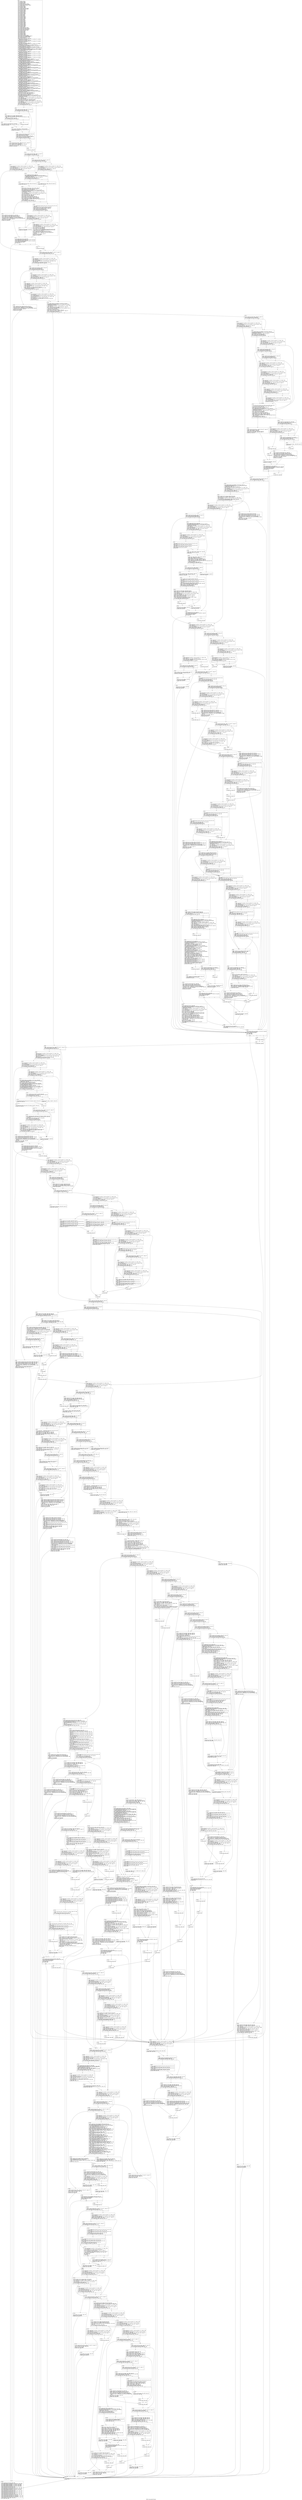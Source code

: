 digraph "CFG for 'copy_internal' function" {
	label="CFG for 'copy_internal' function";

	Node0x25287a0 [shape=record,label="{%10:\l  %11 = alloca i1, align 1\l  %12 = alloca i8*, align 8\l  %13 = alloca i8*, align 8\l  %14 = alloca i8, align 1\l  %15 = alloca %struct.stat*, align 8\l  %16 = alloca %struct.dir_list*, align 8\l  %17 = alloca %struct.cp_options*, align 8\l  %18 = alloca i8, align 1\l  %19 = alloca i8*, align 8\l  %20 = alloca i8*, align 8\l  %21 = alloca i8*, align 8\l  %22 = alloca %struct.stat, align 8\l  %23 = alloca %struct.stat, align 8\l  %24 = alloca i32, align 4\l  %25 = alloca i32, align 4\l  %26 = alloca i32, align 4\l  %27 = alloca i32, align 4\l  %28 = alloca i8, align 1\l  %29 = alloca i8*, align 8\l  %30 = alloca i8*, align 8\l  %31 = alloca i8, align 1\l  %32 = alloca i8, align 1\l  %33 = alloca i8, align 1\l  %34 = alloca i8, align 1\l  %35 = alloca i32, align 4\l  %36 = alloca i8*, align 8\l  %37 = alloca i32, align 4\l  %38 = alloca i32, align 4\l  %39 = alloca i8, align 1\l  %40 = alloca i8, align 1\l  %41 = alloca i32, align 4\l  %42 = alloca i8, align 1\l  %43 = alloca i32, align 4\l  %44 = alloca i8*, align 8\l  %45 = alloca i8*, align 8\l  %46 = alloca i8*, align 8\l  %47 = alloca i8*, align 8\l  %48 = alloca i64, align 8\l  %49 = alloca i8*, align 8\l  %50 = alloca i8*, align 8\l  %51 = alloca i8, align 1\l  %52 = alloca %struct.stat, align 8\l  %53 = alloca %struct.stat*, align 8\l  %54 = alloca %struct.dir_list*, align 8\l  %55 = alloca %struct.stat, align 8\l  %56 = alloca %struct.stat, align 8\l  %57 = alloca i8*, align 8\l  %58 = alloca i8, align 1\l  %59 = alloca i32, align 4\l  %60 = alloca i8, align 1\l  %61 = alloca i8*, align 8\l  %62 = alloca i32, align 4\l  %63 = alloca i8*, align 8\l  %64 = alloca %struct.stat, align 8\l  %65 = alloca [2 x %struct.timespec], align 16\l  %66 = alloca %struct.timespec, align 8\l  %67 = alloca %struct.timespec, align 8\l  %68 = alloca i32, align 4\l  store i8* %0, i8** %12, align 8, !tbaa !321\l  call void @llvm.dbg.declare(metadata i8** %12, metadata !221, metadata\l... !DIExpression()), !dbg !325\l  store i8* %1, i8** %13, align 8, !tbaa !321\l  call void @llvm.dbg.declare(metadata i8** %13, metadata !222, metadata\l... !DIExpression()), !dbg !326\l  %69 = zext i1 %2 to i8\l  store i8 %69, i8* %14, align 1, !tbaa !327\l  call void @llvm.dbg.declare(metadata i8* %14, metadata !223, metadata\l... !DIExpression()), !dbg !329\l  store %struct.stat* %3, %struct.stat** %15, align 8, !tbaa !321\l  call void @llvm.dbg.declare(metadata %struct.stat** %15, metadata !224,\l... metadata !DIExpression()), !dbg !330\l  store %struct.dir_list* %4, %struct.dir_list** %16, align 8, !tbaa !321\l  call void @llvm.dbg.declare(metadata %struct.dir_list** %16, metadata !225,\l... metadata !DIExpression()), !dbg !331\l  store %struct.cp_options* %5, %struct.cp_options** %17, align 8, !tbaa !321\l  call void @llvm.dbg.declare(metadata %struct.cp_options** %17, metadata\l... !226, metadata !DIExpression()), !dbg !332\l  %70 = zext i1 %6 to i8\l  store i8 %70, i8* %18, align 1, !tbaa !327\l  call void @llvm.dbg.declare(metadata i8* %18, metadata !227, metadata\l... !DIExpression()), !dbg !333\l  store i8* %7, i8** %19, align 8, !tbaa !321\l  call void @llvm.dbg.declare(metadata i8** %19, metadata !228, metadata\l... !DIExpression()), !dbg !334\l  store i8* %8, i8** %20, align 8, !tbaa !321\l  call void @llvm.dbg.declare(metadata i8** %20, metadata !229, metadata\l... !DIExpression()), !dbg !335\l  store i8* %9, i8** %21, align 8, !tbaa !321\l  call void @llvm.dbg.declare(metadata i8** %21, metadata !230, metadata\l... !DIExpression()), !dbg !336\l  %71 = bitcast %struct.stat* %22 to i8*, !dbg !337\l  call void @llvm.lifetime.start.p0i8(i64 144, i8* %71) #12, !dbg !337\l  call void @llvm.dbg.declare(metadata %struct.stat* %22, metadata !231,\l... metadata !DIExpression()), !dbg !338\l  %72 = bitcast %struct.stat* %23 to i8*, !dbg !339\l  call void @llvm.lifetime.start.p0i8(i64 144, i8* %72) #12, !dbg !339\l  call void @llvm.dbg.declare(metadata %struct.stat* %23, metadata !232,\l... metadata !DIExpression()), !dbg !340\l  %73 = bitcast i32* %24 to i8*, !dbg !341\l  call void @llvm.lifetime.start.p0i8(i64 4, i8* %73) #12, !dbg !341\l  call void @llvm.dbg.declare(metadata i32* %24, metadata !233, metadata\l... !DIExpression()), !dbg !342\l  %74 = bitcast i32* %25 to i8*, !dbg !343\l  call void @llvm.lifetime.start.p0i8(i64 4, i8* %74) #12, !dbg !343\l  call void @llvm.dbg.declare(metadata i32* %25, metadata !234, metadata\l... !DIExpression()), !dbg !344\l  %75 = bitcast i32* %26 to i8*, !dbg !345\l  call void @llvm.lifetime.start.p0i8(i64 4, i8* %75) #12, !dbg !345\l  call void @llvm.dbg.declare(metadata i32* %26, metadata !235, metadata\l... !DIExpression()), !dbg !346\l  %76 = bitcast i32* %27 to i8*, !dbg !347\l  call void @llvm.lifetime.start.p0i8(i64 4, i8* %76) #12, !dbg !347\l  call void @llvm.dbg.declare(metadata i32* %27, metadata !236, metadata\l... !DIExpression()), !dbg !348\l  call void @llvm.lifetime.start.p0i8(i64 1, i8* %28) #12, !dbg !349\l  call void @llvm.dbg.declare(metadata i8* %28, metadata !237, metadata\l... !DIExpression()), !dbg !350\l  store i8 0, i8* %28, align 1, !dbg !350, !tbaa !327\l  %77 = bitcast i8** %29 to i8*, !dbg !351\l  call void @llvm.lifetime.start.p0i8(i64 8, i8* %77) #12, !dbg !351\l  call void @llvm.dbg.declare(metadata i8** %29, metadata !238, metadata\l... !DIExpression()), !dbg !352\l  store i8* null, i8** %29, align 8, !dbg !352, !tbaa !321\l  %78 = bitcast i8** %30 to i8*, !dbg !353\l  call void @llvm.lifetime.start.p0i8(i64 8, i8* %78) #12, !dbg !353\l  call void @llvm.dbg.declare(metadata i8** %30, metadata !239, metadata\l... !DIExpression()), !dbg !354\l  store i8* null, i8** %30, align 8, !dbg !354, !tbaa !321\l  call void @llvm.lifetime.start.p0i8(i64 1, i8* %31) #12, !dbg !355\l  call void @llvm.dbg.declare(metadata i8* %31, metadata !240, metadata\l... !DIExpression()), !dbg !356\l  call void @llvm.lifetime.start.p0i8(i64 1, i8* %32) #12, !dbg !357\l  call void @llvm.dbg.declare(metadata i8* %32, metadata !241, metadata\l... !DIExpression()), !dbg !358\l  store i8 0, i8* %32, align 1, !dbg !358, !tbaa !327\l  call void @llvm.lifetime.start.p0i8(i64 1, i8* %33) #12, !dbg !359\l  call void @llvm.dbg.declare(metadata i8* %33, metadata !242, metadata\l... !DIExpression()), !dbg !360\l  store i8 0, i8* %33, align 1, !dbg !360, !tbaa !327\l  call void @llvm.lifetime.start.p0i8(i64 1, i8* %34) #12, !dbg !361\l  call void @llvm.dbg.declare(metadata i8* %34, metadata !243, metadata\l... !DIExpression()), !dbg !362\l  store i8 0, i8* %34, align 1, !dbg !362, !tbaa !327\l  %79 = load i8*, i8** %20, align 8, !dbg !363, !tbaa !321\l  store i8 0, i8* %79, align 1, !dbg !364, !tbaa !327\l  %80 = bitcast i32* %35 to i8*, !dbg !365\l  call void @llvm.lifetime.start.p0i8(i64 4, i8* %80) #12, !dbg !365\l  call void @llvm.dbg.declare(metadata i32* %35, metadata !244, metadata\l... !DIExpression()), !dbg !366\l  %81 = load %struct.cp_options*, %struct.cp_options** %17, align 8, !dbg\l... !367, !tbaa !321\l  %82 = getelementptr inbounds %struct.cp_options, %struct.cp_options* %81,\l... i32 0, i32 35, !dbg !368\l  %83 = load i32, i32* %82, align 4, !dbg !368, !tbaa !369\l  store i32 %83, i32* %35, align 4, !dbg !366, !tbaa !372\l  %84 = load %struct.cp_options*, %struct.cp_options** %17, align 8, !dbg\l... !373, !tbaa !321\l  %85 = getelementptr inbounds %struct.cp_options, %struct.cp_options* %84,\l... i32 0, i32 9, !dbg !375\l  %86 = load i8, i8* %85, align 8, !dbg !375, !tbaa !376, !range !377\l  %87 = trunc i8 %86 to i1, !dbg !375\l  br i1 %87, label %88, label %114, !dbg !378\l|{<s0>T|<s1>F}}"];
	Node0x25287a0:s0 -> Node0x2539e60;
	Node0x25287a0:s1 -> Node0x253a0e0;
	Node0x2539e60 [shape=record,label="{%88:\l\l  %89 = load i32, i32* %35, align 4, !dbg !379, !tbaa !372\l  %90 = icmp slt i32 %89, 0, !dbg !382\l  br i1 %90, label %91, label %102, !dbg !383\l|{<s0>T|<s1>F}}"];
	Node0x2539e60:s0 -> Node0x2539eb0;
	Node0x2539e60:s1 -> Node0x2539ff0;
	Node0x2539eb0 [shape=record,label="{%91:\l\l  %92 = load i8*, i8** %12, align 8, !dbg !384, !tbaa !321\l  %93 = load i8*, i8** %13, align 8, !dbg !385, !tbaa !321\l  %94 = call i32 @renameatu(i32 -100, i8* %92, i32 -100, i8* %93, i32 1), !dbg\l... !386\l  %95 = icmp ne i32 %94, 0, !dbg !386\l  br i1 %95, label %96, label %99, !dbg !386\l|{<s0>T|<s1>F}}"];
	Node0x2539eb0:s0 -> Node0x2539f00;
	Node0x2539eb0:s1 -> Node0x2539f50;
	Node0x2539f00 [shape=record,label="{%96:\l\l  %97 = call i32* @__errno_location() #11, !dbg !387\l  %98 = load i32, i32* %97, align 4, !dbg !387, !tbaa !372\l  br label %100, !dbg !386\l}"];
	Node0x2539f00 -> Node0x2539fa0;
	Node0x2539f50 [shape=record,label="{%99:\l\l  br label %100, !dbg !386\l}"];
	Node0x2539f50 -> Node0x2539fa0;
	Node0x2539fa0 [shape=record,label="{%100:\l\l  %101 = phi i32 [ %98, %96 ], [ 0, %99 ], !dbg !386\l  store i32 %101, i32* %35, align 4, !dbg !388, !tbaa !372\l  br label %102, !dbg !389\l}"];
	Node0x2539fa0 -> Node0x2539ff0;
	Node0x2539ff0 [shape=record,label="{%102:\l\l  %103 = load i32, i32* %35, align 4, !dbg !390, !tbaa !372\l  %104 = icmp eq i32 %103, 0, !dbg !391\l  %105 = zext i1 %104 to i8, !dbg !392\l  store i8 %105, i8* %14, align 1, !dbg !392, !tbaa !327\l  %106 = load i8*, i8** %21, align 8, !dbg !393, !tbaa !321\l  %107 = icmp ne i8* %106, null, !dbg !393\l  br i1 %107, label %108, label %113, !dbg !395\l|{<s0>T|<s1>F}}"];
	Node0x2539ff0:s0 -> Node0x253a040;
	Node0x2539ff0:s1 -> Node0x253a090;
	Node0x253a040 [shape=record,label="{%108:\l\l  %109 = load i8, i8* %14, align 1, !dbg !396, !tbaa !327, !range !377\l  %110 = trunc i8 %109 to i1, !dbg !396\l  %111 = load i8*, i8** %21, align 8, !dbg !397, !tbaa !321\l  %112 = zext i1 %110 to i8, !dbg !398\l  store i8 %112, i8* %111, align 1, !dbg !398, !tbaa !327\l  br label %113, !dbg !399\l}"];
	Node0x253a040 -> Node0x253a090;
	Node0x253a090 [shape=record,label="{%113:\l\l  br label %114, !dbg !400\l}"];
	Node0x253a090 -> Node0x253a0e0;
	Node0x253a0e0 [shape=record,label="{%114:\l\l  %115 = load i32, i32* %35, align 4, !dbg !401, !tbaa !372\l  %116 = icmp eq i32 %115, 0, !dbg !402\l  br i1 %116, label %117, label %122, !dbg !403\l|{<s0>T|<s1>F}}"];
	Node0x253a0e0:s0 -> Node0x253a130;
	Node0x253a0e0:s1 -> Node0x253a180;
	Node0x253a130 [shape=record,label="{%117:\l\l  %118 = load %struct.cp_options*, %struct.cp_options** %17, align 8, !dbg\l... !404, !tbaa !321\l  %119 = getelementptr inbounds %struct.cp_options, %struct.cp_options* %118,\l... i32 0, i32 34, !dbg !405\l  %120 = load i8, i8* %119, align 1, !dbg !405, !tbaa !406, !range !377\l  %121 = trunc i8 %120 to i1, !dbg !405\l  br i1 %121, label %183, label %130, !dbg !401\l|{<s0>T|<s1>F}}"];
	Node0x253a130:s0 -> Node0x253a590;
	Node0x253a130:s1 -> Node0x253a220;
	Node0x253a180 [shape=record,label="{%122:\l\l  %123 = load i32, i32* %35, align 4, !dbg !407, !tbaa !372\l  %124 = icmp ne i32 %123, 17, !dbg !408\l  br i1 %124, label %130, label %125, !dbg !409\l|{<s0>T|<s1>F}}"];
	Node0x253a180:s0 -> Node0x253a220;
	Node0x253a180:s1 -> Node0x253a1d0;
	Node0x253a1d0 [shape=record,label="{%125:\l\l  %126 = load %struct.cp_options*, %struct.cp_options** %17, align 8, !dbg\l... !410, !tbaa !321\l  %127 = getelementptr inbounds %struct.cp_options, %struct.cp_options* %126,\l... i32 0, i32 2, !dbg !411\l  %128 = load i32, i32* %127, align 8, !dbg !411, !tbaa !412\l  %129 = icmp ne i32 %128, 2, !dbg !413\l  br i1 %129, label %130, label %183, !dbg !403\l|{<s0>T|<s1>F}}"];
	Node0x253a1d0:s0 -> Node0x253a220;
	Node0x253a1d0:s1 -> Node0x253a590;
	Node0x253a220 [shape=record,label="{%130:\l\l  %131 = bitcast i8** %36 to i8*, !dbg !414\l  call void @llvm.lifetime.start.p0i8(i64 8, i8* %131) #12, !dbg !414\l  call void @llvm.dbg.declare(metadata i8** %36, metadata !245, metadata\l... !DIExpression()), !dbg !415\l  %132 = load i32, i32* %35, align 4, !dbg !416, !tbaa !372\l  %133 = icmp eq i32 %132, 0, !dbg !417\l  br i1 %133, label %134, label %136, !dbg !416\l|{<s0>T|<s1>F}}"];
	Node0x253a220:s0 -> Node0x253a270;
	Node0x253a220:s1 -> Node0x253a2c0;
	Node0x253a270 [shape=record,label="{%134:\l\l  %135 = load i8*, i8** %13, align 8, !dbg !418, !tbaa !321\l  br label %138, !dbg !416\l}"];
	Node0x253a270 -> Node0x253a310;
	Node0x253a2c0 [shape=record,label="{%136:\l\l  %137 = load i8*, i8** %12, align 8, !dbg !419, !tbaa !321\l  br label %138, !dbg !416\l}"];
	Node0x253a2c0 -> Node0x253a310;
	Node0x253a310 [shape=record,label="{%138:\l\l  %139 = phi i8* [ %135, %134 ], [ %137, %136 ], !dbg !416\l  store i8* %139, i8** %36, align 8, !dbg !415, !tbaa !321\l  %140 = bitcast i32* %37 to i8*, !dbg !420\l  call void @llvm.lifetime.start.p0i8(i64 4, i8* %140) #12, !dbg !420\l  call void @llvm.dbg.declare(metadata i32* %37, metadata !248, metadata\l... !DIExpression()), !dbg !421\l  %141 = load %struct.cp_options*, %struct.cp_options** %17, align 8, !dbg\l... !422, !tbaa !321\l  %142 = getelementptr inbounds %struct.cp_options, %struct.cp_options* %141,\l... i32 0, i32 1, !dbg !423\l  %143 = load i32, i32* %142, align 4, !dbg !423, !tbaa !424\l  %144 = icmp eq i32 %143, 2, !dbg !425\l  %145 = zext i1 %144 to i64, !dbg !422\l  %146 = select i1 %144, i32 256, i32 0, !dbg !422\l  store i32 %146, i32* %37, align 4, !dbg !421, !tbaa !372\l  %147 = load i8*, i8** %36, align 8, !dbg !426, !tbaa !321\l  %148 = load i32, i32* %37, align 4, !dbg !428, !tbaa !372\l  %149 = call i32 @follow_fstatat(i32 -100, i8* %147, %struct.stat* %22, i32\l... %148), !dbg !429\l  %150 = icmp ne i32 %149, 0, !dbg !430\l  br i1 %150, label %151, label %156, !dbg !431\l|{<s0>T|<s1>F}}"];
	Node0x253a310:s0 -> Node0x253a360;
	Node0x253a310:s1 -> Node0x253a3b0;
	Node0x253a360 [shape=record,label="{%151:\l\l  %152 = call i32* @__errno_location() #11, !dbg !432\l  %153 = load i32, i32* %152, align 4, !dbg !432, !tbaa !372\l  %154 = load i8*, i8** %36, align 8, !dbg !434, !tbaa !321\l  %155 = call i8* @quotearg_style(i32 4, i8* %154), !dbg !434\l  call void (i32, i32, i8*, ...) @error(i32 0, i32 %153, i8* getelementptr\l... inbounds ([15 x i8], [15 x i8]* @.str.12, i32 0, i32 0), i8* %155), !dbg !435\l  store i1 false, i1* %11, align 1, !dbg !436\l  store i32 1, i32* %38, align 4\l  br label %178, !dbg !436\l}"];
	Node0x253a360 -> Node0x253a4f0;
	Node0x253a3b0 [shape=record,label="{%156:\l\l  %157 = getelementptr inbounds %struct.stat, %struct.stat* %22, i32 0, i32 3,\l... !dbg !437\l  %158 = load i32, i32* %157, align 8, !dbg !437, !tbaa !438\l  store i32 %158, i32* %24, align 4, !dbg !442, !tbaa !372\l  %159 = load i32, i32* %24, align 4, !dbg !443, !tbaa !372\l  %160 = and i32 %159, 61440, !dbg !443\l  %161 = icmp eq i32 %160, 16384, !dbg !443\l  br i1 %161, label %162, label %177, !dbg !445\l|{<s0>T|<s1>F}}"];
	Node0x253a3b0:s0 -> Node0x253a400;
	Node0x253a3b0:s1 -> Node0x253a4a0;
	Node0x253a400 [shape=record,label="{%162:\l\l  %163 = load %struct.cp_options*, %struct.cp_options** %17, align 8, !dbg\l... !446, !tbaa !321\l  %164 = getelementptr inbounds %struct.cp_options, %struct.cp_options* %163,\l... i32 0, i32 27, !dbg !447\l  %165 = load i8, i8* %164, align 2, !dbg !447, !tbaa !448, !range !377\l  %166 = trunc i8 %165 to i1, !dbg !447\l  br i1 %166, label %177, label %167, !dbg !449\l|{<s0>T|<s1>F}}"];
	Node0x253a400:s0 -> Node0x253a4a0;
	Node0x253a400:s1 -> Node0x253a450;
	Node0x253a450 [shape=record,label="{%167:\l\l  %168 = load %struct.cp_options*, %struct.cp_options** %17, align 8, !dbg\l... !450, !tbaa !321\l  %169 = getelementptr inbounds %struct.cp_options, %struct.cp_options* %168,\l... i32 0, i32 10, !dbg !452\l  %170 = load i8, i8* %169, align 1, !dbg !452, !tbaa !453, !range !377\l  %171 = trunc i8 %170 to i1, !dbg !452\l  %172 = xor i1 %171, true, !dbg !454\l  %173 = zext i1 %172 to i64, !dbg !454\l  %174 = select i1 %172, i8* getelementptr inbounds ([40 x i8], [40 x i8]*\l... @.str.13, i32 0, i32 0), i8* getelementptr inbounds ([22 x i8], [22 x i8]*\l... @.str.14, i32 0, i32 0), !dbg !454\l  %175 = load i8*, i8** %12, align 8, !dbg !455, !tbaa !321\l  %176 = call i8* @quotearg_style(i32 4, i8* %175), !dbg !455\l  call void (i32, i32, i8*, ...) @error(i32 0, i32 0, i8* %174, i8* %176),\l... !dbg !456\l  store i1 false, i1* %11, align 1, !dbg !457\l  store i32 1, i32* %38, align 4\l  br label %178, !dbg !457\l}"];
	Node0x253a450 -> Node0x253a4f0;
	Node0x253a4a0 [shape=record,label="{%177:\l\l  store i32 0, i32* %38, align 4, !dbg !458\l  br label %178, !dbg !458\l}"];
	Node0x253a4a0 -> Node0x253a4f0;
	Node0x253a4f0 [shape=record,label="{%178:\l\l  %179 = bitcast i32* %37 to i8*, !dbg !458\l  call void @llvm.lifetime.end.p0i8(i64 4, i8* %179) #12, !dbg !458\l  %180 = bitcast i8** %36 to i8*, !dbg !458\l  call void @llvm.lifetime.end.p0i8(i64 8, i8* %180) #12, !dbg !458\l  %181 = load i32, i32* %38, align 4\l  switch i32 %181, label %1923 [\l    i32 0, label %182\l  ]\l|{<s0>def|<s1>0}}"];
	Node0x253a4f0:s0 -> Node0x2543190;
	Node0x253a4f0:s1 -> Node0x253a540;
	Node0x253a540 [shape=record,label="{%182:\l\l  br label %183, !dbg !459\l}"];
	Node0x253a540 -> Node0x253a590;
	Node0x253a590 [shape=record,label="{%183:\l\l  %184 = load i8, i8* %18, align 1, !dbg !460, !tbaa !327, !range !377\l  %185 = trunc i8 %184 to i1, !dbg !460\l  br i1 %185, label %186, label %214, !dbg !462\l|{<s0>T|<s1>F}}"];
	Node0x253a590:s0 -> Node0x253a5e0;
	Node0x253a590:s1 -> Node0x253a7c0;
	Node0x253a5e0 [shape=record,label="{%186:\l\l  %187 = load %struct.cp_options*, %struct.cp_options** %17, align 8, !dbg\l... !463, !tbaa !321\l  %188 = getelementptr inbounds %struct.cp_options, %struct.cp_options* %187,\l... i32 0, i32 38, !dbg !464\l  %189 = load %struct.hash_table*, %struct.hash_table** %188, align 8, !dbg\l... !464, !tbaa !465\l  %190 = icmp ne %struct.hash_table* %189, null, !dbg !463\l  br i1 %190, label %191, label %214, !dbg !466\l|{<s0>T|<s1>F}}"];
	Node0x253a5e0:s0 -> Node0x253a630;
	Node0x253a5e0:s1 -> Node0x253a7c0;
	Node0x253a630 [shape=record,label="{%191:\l\l  %192 = load i32, i32* %24, align 4, !dbg !467, !tbaa !372\l  %193 = and i32 %192, 61440, !dbg !467\l  %194 = icmp eq i32 %193, 16384, !dbg !467\l  br i1 %194, label %209, label %195, !dbg !470\l|{<s0>T|<s1>F}}"];
	Node0x253a630:s0 -> Node0x253a770;
	Node0x253a630:s1 -> Node0x253a680;
	Node0x253a680 [shape=record,label="{%195:\l\l  %196 = load %struct.cp_options*, %struct.cp_options** %17, align 8, !dbg\l... !471, !tbaa !321\l  %197 = getelementptr inbounds %struct.cp_options, %struct.cp_options* %196,\l... i32 0, i32 0, !dbg !472\l  %198 = load i32, i32* %197, align 8, !dbg !472, !tbaa !473\l  %199 = icmp eq i32 %198, 0, !dbg !474\l  br i1 %199, label %200, label %209, !dbg !475\l|{<s0>T|<s1>F}}"];
	Node0x253a680:s0 -> Node0x253a6d0;
	Node0x253a680:s1 -> Node0x253a770;
	Node0x253a6d0 [shape=record,label="{%200:\l\l  %201 = load %struct.cp_options*, %struct.cp_options** %17, align 8, !dbg\l... !476, !tbaa !321\l  %202 = getelementptr inbounds %struct.cp_options, %struct.cp_options* %201,\l... i32 0, i32 38, !dbg !477\l  %203 = load %struct.hash_table*, %struct.hash_table** %202, align 8, !dbg\l... !477, !tbaa !465\l  %204 = load i8*, i8** %12, align 8, !dbg !478, !tbaa !321\l  %205 = call zeroext i1 @seen_file(%struct.hash_table* %203, i8* %204,\l... %struct.stat* %22), !dbg !479\l  br i1 %205, label %206, label %209, !dbg !480\l|{<s0>T|<s1>F}}"];
	Node0x253a6d0:s0 -> Node0x253a720;
	Node0x253a6d0:s1 -> Node0x253a770;
	Node0x253a720 [shape=record,label="{%206:\l\l  %207 = load i8*, i8** %12, align 8, !dbg !481, !tbaa !321\l  %208 = call i8* @quotearg_style(i32 4, i8* %207), !dbg !481\l  call void (i32, i32, i8*, ...) @error(i32 0, i32 0, i8* getelementptr\l... inbounds ([49 x i8], [49 x i8]* @.str.15, i32 0, i32 0), i8* %208), !dbg !483\l  store i1 true, i1* %11, align 1, !dbg !484\l  store i32 1, i32* %38, align 4\l  br label %1923, !dbg !484\l}"];
	Node0x253a720 -> Node0x2543190;
	Node0x253a770 [shape=record,label="{%209:\l\l  %210 = load %struct.cp_options*, %struct.cp_options** %17, align 8, !dbg\l... !485, !tbaa !321\l  %211 = getelementptr inbounds %struct.cp_options, %struct.cp_options* %210,\l... i32 0, i32 38, !dbg !486\l  %212 = load %struct.hash_table*, %struct.hash_table** %211, align 8, !dbg\l... !486, !tbaa !465\l  %213 = load i8*, i8** %12, align 8, !dbg !487, !tbaa !321\l  call void @record_file(%struct.hash_table* %212, i8* %213, %struct.stat*\l... %22), !dbg !488\l  br label %214, !dbg !489\l}"];
	Node0x253a770 -> Node0x253a7c0;
	Node0x253a7c0 [shape=record,label="{%214:\l\l  call void @llvm.lifetime.start.p0i8(i64 1, i8* %39) #12, !dbg !490\l  call void @llvm.dbg.declare(metadata i8* %39, metadata !249, metadata\l... !DIExpression()), !dbg !491\l  %215 = load %struct.cp_options*, %struct.cp_options** %17, align 8, !dbg\l... !492, !tbaa !321\l  %216 = load i8, i8* %18, align 1, !dbg !493, !tbaa !327, !range !377\l  %217 = trunc i8 %216 to i1, !dbg !493\l  %218 = call zeroext i1 @should_dereference(%struct.cp_options* %215, i1\l... zeroext %217) #13, !dbg !494\l  %219 = zext i1 %218 to i8, !dbg !491\l  store i8 %219, i8* %39, align 1, !dbg !491, !tbaa !327\l  %220 = load i8, i8* %14, align 1, !dbg !495, !tbaa !327, !range !377\l  %221 = trunc i8 %220 to i1, !dbg !495\l  br i1 %221, label %692, label %222, !dbg !496\l|{<s0>T|<s1>F}}"];
	Node0x253a7c0:s0 -> Node0x253ce30;
	Node0x253a7c0:s1 -> Node0x253a810;
	Node0x253a810 [shape=record,label="{%222:\l\l  %223 = load i32, i32* %35, align 4, !dbg !497, !tbaa !372\l  %224 = icmp eq i32 %223, 17, !dbg !498\l  br i1 %224, label %225, label %230, !dbg !499\l|{<s0>T|<s1>F}}"];
	Node0x253a810:s0 -> Node0x253a860;
	Node0x253a810:s1 -> Node0x253a8b0;
	Node0x253a860 [shape=record,label="{%225:\l\l  %226 = load %struct.cp_options*, %struct.cp_options** %17, align 8, !dbg\l... !500, !tbaa !321\l  %227 = getelementptr inbounds %struct.cp_options, %struct.cp_options* %226,\l... i32 0, i32 2, !dbg !501\l  %228 = load i32, i32* %227, align 8, !dbg !501, !tbaa !412\l  %229 = icmp eq i32 %228, 2, !dbg !502\l  br i1 %229, label %315, label %230, !dbg !503\l|{<s0>T|<s1>F}}"];
	Node0x253a860:s0 -> Node0x253af90;
	Node0x253a860:s1 -> Node0x253a8b0;
	Node0x253a8b0 [shape=record,label="{%230:\l\l  call void @llvm.lifetime.start.p0i8(i64 1, i8* %40) #12, !dbg !504\l  call void @llvm.dbg.declare(metadata i8* %40, metadata !250, metadata\l... !DIExpression()), !dbg !505\l  %231 = load i32, i32* %24, align 4, !dbg !506, !tbaa !372\l  %232 = and i32 %231, 61440, !dbg !506\l  %233 = icmp eq i32 %232, 32768, !dbg !506\l  br i1 %233, label %247, label %234, !dbg !507\l|{<s0>T|<s1>F}}"];
	Node0x253a8b0:s0 -> Node0x253a9f0;
	Node0x253a8b0:s1 -> Node0x253a900;
	Node0x253a900 [shape=record,label="{%234:\l\l  %235 = load %struct.cp_options*, %struct.cp_options** %17, align 8, !dbg\l... !508, !tbaa !321\l  %236 = getelementptr inbounds %struct.cp_options, %struct.cp_options* %235,\l... i32 0, i32 5, !dbg !509\l  %237 = load i8, i8* %236, align 4, !dbg !509, !tbaa !510, !range !377\l  %238 = trunc i8 %237 to i1, !dbg !509\l  br i1 %238, label %239, label %272, !dbg !511\l|{<s0>T|<s1>F}}"];
	Node0x253a900:s0 -> Node0x253a950;
	Node0x253a900:s1 -> Node0x253ab80;
	Node0x253a950 [shape=record,label="{%239:\l\l  %240 = load i32, i32* %24, align 4, !dbg !512, !tbaa !372\l  %241 = and i32 %240, 61440, !dbg !512\l  %242 = icmp eq i32 %241, 16384, !dbg !512\l  br i1 %242, label %272, label %243, !dbg !513\l|{<s0>T|<s1>F}}"];
	Node0x253a950:s0 -> Node0x253ab80;
	Node0x253a950:s1 -> Node0x253a9a0;
	Node0x253a9a0 [shape=record,label="{%243:\l\l  %244 = load i32, i32* %24, align 4, !dbg !514, !tbaa !372\l  %245 = and i32 %244, 61440, !dbg !514\l  %246 = icmp eq i32 %245, 40960, !dbg !514\l  br i1 %246, label %272, label %247, !dbg !515\l|{<s0>T|<s1>F}}"];
	Node0x253a9a0:s0 -> Node0x253ab80;
	Node0x253a9a0:s1 -> Node0x253a9f0;
	Node0x253a9f0 [shape=record,label="{%247:\l\l  %248 = load %struct.cp_options*, %struct.cp_options** %17, align 8, !dbg\l... !516, !tbaa !321\l  %249 = getelementptr inbounds %struct.cp_options, %struct.cp_options* %248,\l... i32 0, i32 9, !dbg !517\l  %250 = load i8, i8* %249, align 8, !dbg !517, !tbaa !376, !range !377\l  %251 = trunc i8 %250 to i1, !dbg !517\l  br i1 %251, label %272, label %252, !dbg !518\l|{<s0>T|<s1>F}}"];
	Node0x253a9f0:s0 -> Node0x253ab80;
	Node0x253a9f0:s1 -> Node0x253aa40;
	Node0x253aa40 [shape=record,label="{%252:\l\l  %253 = load %struct.cp_options*, %struct.cp_options** %17, align 8, !dbg\l... !519, !tbaa !321\l  %254 = getelementptr inbounds %struct.cp_options, %struct.cp_options* %253,\l... i32 0, i32 29, !dbg !520\l  %255 = load i8, i8* %254, align 4, !dbg !520, !tbaa !521, !range !377\l  %256 = trunc i8 %255 to i1, !dbg !520\l  br i1 %256, label %272, label %257, !dbg !522\l|{<s0>T|<s1>F}}"];
	Node0x253aa40:s0 -> Node0x253ab80;
	Node0x253aa40:s1 -> Node0x253aa90;
	Node0x253aa90 [shape=record,label="{%257:\l\l  %258 = load %struct.cp_options*, %struct.cp_options** %17, align 8, !dbg\l... !523, !tbaa !321\l  %259 = getelementptr inbounds %struct.cp_options, %struct.cp_options* %258,\l... i32 0, i32 8, !dbg !524\l  %260 = load i8, i8* %259, align 1, !dbg !524, !tbaa !525, !range !377\l  %261 = trunc i8 %260 to i1, !dbg !524\l  br i1 %261, label %272, label %262, !dbg !526\l|{<s0>T|<s1>F}}"];
	Node0x253aa90:s0 -> Node0x253ab80;
	Node0x253aa90:s1 -> Node0x253aae0;
	Node0x253aae0 [shape=record,label="{%262:\l\l  %263 = load %struct.cp_options*, %struct.cp_options** %17, align 8, !dbg\l... !527, !tbaa !321\l  %264 = getelementptr inbounds %struct.cp_options, %struct.cp_options* %263,\l... i32 0, i32 0, !dbg !528\l  %265 = load i32, i32* %264, align 8, !dbg !528, !tbaa !473\l  %266 = icmp ne i32 %265, 0, !dbg !529\l  br i1 %266, label %272, label %267, !dbg !530\l|{<s0>T|<s1>F}}"];
	Node0x253aae0:s0 -> Node0x253ab80;
	Node0x253aae0:s1 -> Node0x253ab30;
	Node0x253ab30 [shape=record,label="{%267:\l\l  %268 = load %struct.cp_options*, %struct.cp_options** %17, align 8, !dbg\l... !531, !tbaa !321\l  %269 = getelementptr inbounds %struct.cp_options, %struct.cp_options* %268,\l... i32 0, i32 6, !dbg !532\l  %270 = load i8, i8* %269, align 1, !dbg !532, !tbaa !533, !range !377\l  %271 = trunc i8 %270 to i1, !dbg !532\l  br label %272, !dbg !530\l}"];
	Node0x253ab30 -> Node0x253ab80;
	Node0x253ab80 [shape=record,label="{%272:\l\l  %273 = phi i1 [ true, %262 ], [ true, %257 ], [ true, %252 ], [ true, %247\l... ], [ true, %243 ], [ true, %239 ], [ true, %234 ], [ %271, %267 ]\l  %274 = zext i1 %273 to i8, !dbg !505\l  store i8 %274, i8* %40, align 1, !dbg !505, !tbaa !327\l  %275 = bitcast i32* %41 to i8*, !dbg !534\l  call void @llvm.lifetime.start.p0i8(i64 4, i8* %275) #12, !dbg !534\l  call void @llvm.dbg.declare(metadata i32* %41, metadata !255, metadata\l... !DIExpression()), !dbg !535\l  %276 = load i8, i8* %40, align 1, !dbg !536, !tbaa !327, !range !377\l  %277 = trunc i8 %276 to i1, !dbg !536\l  %278 = zext i1 %277 to i64, !dbg !536\l  %279 = select i1 %277, i32 256, i32 0, !dbg !536\l  store i32 %279, i32* %41, align 4, !dbg !535, !tbaa !372\l  %280 = load i8*, i8** %13, align 8, !dbg !537, !tbaa !321\l  %281 = load i32, i32* %41, align 4, !dbg !539, !tbaa !372\l  %282 = call i32 @follow_fstatat(i32 -100, i8* %280, %struct.stat* %23, i32\l... %281), !dbg !540\l  %283 = icmp eq i32 %282, 0, !dbg !541\l  br i1 %283, label %284, label %288, !dbg !542\l|{<s0>T|<s1>F}}"];
	Node0x253ab80:s0 -> Node0x253abd0;
	Node0x253ab80:s1 -> Node0x253ac20;
	Node0x253abd0 [shape=record,label="{%284:\l\l  %285 = load i8, i8* %40, align 1, !dbg !543, !tbaa !327, !range !377\l  %286 = trunc i8 %285 to i1, !dbg !543\l  %287 = zext i1 %286 to i8, !dbg !545\l  store i8 %287, i8* %34, align 1, !dbg !545, !tbaa !327\l  store i32 17, i32* %35, align 4, !dbg !546, !tbaa !372\l  br label %310, !dbg !547\l}"];
	Node0x253abd0 -> Node0x253aea0;
	Node0x253ac20 [shape=record,label="{%288:\l\l  %289 = call i32* @__errno_location() #11, !dbg !548\l  %290 = load i32, i32* %289, align 4, !dbg !548, !tbaa !372\l  %291 = icmp eq i32 %290, 40, !dbg !551\l  br i1 %291, label %292, label %298, !dbg !552\l|{<s0>T|<s1>F}}"];
	Node0x253ac20:s0 -> Node0x253ac70;
	Node0x253ac20:s1 -> Node0x253ad10;
	Node0x253ac70 [shape=record,label="{%292:\l\l  %293 = load %struct.cp_options*, %struct.cp_options** %17, align 8, !dbg\l... !553, !tbaa !321\l  %294 = getelementptr inbounds %struct.cp_options, %struct.cp_options* %293,\l... i32 0, i32 7, !dbg !554\l  %295 = load i8, i8* %294, align 2, !dbg !554, !tbaa !555, !range !377\l  %296 = trunc i8 %295 to i1, !dbg !554\l  br i1 %296, label %297, label %298, !dbg !556\l|{<s0>T|<s1>F}}"];
	Node0x253ac70:s0 -> Node0x253acc0;
	Node0x253ac70:s1 -> Node0x253ad10;
	Node0x253acc0 [shape=record,label="{%297:\l\l  br label %309, !dbg !556\l}"];
	Node0x253acc0 -> Node0x253ae50;
	Node0x253ad10 [shape=record,label="{%298:\l\l  %299 = call i32* @__errno_location() #11, !dbg !557\l  %300 = load i32, i32* %299, align 4, !dbg !557, !tbaa !372\l  %301 = icmp ne i32 %300, 2, !dbg !559\l  br i1 %301, label %302, label %307, !dbg !560\l|{<s0>T|<s1>F}}"];
	Node0x253ad10:s0 -> Node0x253ad60;
	Node0x253ad10:s1 -> Node0x253adb0;
	Node0x253ad60 [shape=record,label="{%302:\l\l  %303 = call i32* @__errno_location() #11, !dbg !561\l  %304 = load i32, i32* %303, align 4, !dbg !561, !tbaa !372\l  %305 = load i8*, i8** %13, align 8, !dbg !563, !tbaa !321\l  %306 = call i8* @quotearg_style(i32 4, i8* %305), !dbg !563\l  call void (i32, i32, i8*, ...) @error(i32 0, i32 %304, i8* getelementptr\l... inbounds ([15 x i8], [15 x i8]* @.str.12, i32 0, i32 0), i8* %306), !dbg !564\l  store i1 false, i1* %11, align 1, !dbg !565\l  store i32 1, i32* %38, align 4\l  br label %311, !dbg !565\l}"];
	Node0x253ad60 -> Node0x253aef0;
	Node0x253adb0 [shape=record,label="{%307:\l\l  store i8 1, i8* %14, align 1, !dbg !566, !tbaa !327\l  br label %308\l}"];
	Node0x253adb0 -> Node0x253ae00;
	Node0x253ae00 [shape=record,label="{%308:\l\l  br label %309\l}"];
	Node0x253ae00 -> Node0x253ae50;
	Node0x253ae50 [shape=record,label="{%309:\l\l  br label %310\l}"];
	Node0x253ae50 -> Node0x253aea0;
	Node0x253aea0 [shape=record,label="{%310:\l\l  store i32 0, i32* %38, align 4, !dbg !567\l  br label %311, !dbg !567\l}"];
	Node0x253aea0 -> Node0x253aef0;
	Node0x253aef0 [shape=record,label="{%311:\l\l  %312 = bitcast i32* %41 to i8*, !dbg !567\l  call void @llvm.lifetime.end.p0i8(i64 4, i8* %312) #12, !dbg !567\l  call void @llvm.lifetime.end.p0i8(i64 1, i8* %40) #12, !dbg !567\l  %313 = load i32, i32* %38, align 4\l  switch i32 %313, label %1922 [\l    i32 0, label %314\l  ]\l|{<s0>def|<s1>0}}"];
	Node0x253aef0:s0 -> Node0x2543140;
	Node0x253aef0:s1 -> Node0x253af40;
	Node0x253af40 [shape=record,label="{%314:\l\l  br label %315, !dbg !568\l}"];
	Node0x253af40 -> Node0x253af90;
	Node0x253af90 [shape=record,label="{%315:\l\l  %316 = load i32, i32* %35, align 4, !dbg !569, !tbaa !372\l  %317 = icmp eq i32 %316, 17, !dbg !570\l  br i1 %317, label %318, label %691, !dbg !571\l|{<s0>T|<s1>F}}"];
	Node0x253af90:s0 -> Node0x253afe0;
	Node0x253af90:s1 -> Node0x253cde0;
	Node0x253afe0 [shape=record,label="{%318:\l\l  call void @llvm.lifetime.start.p0i8(i64 1, i8* %42) #12, !dbg !572\l  call void @llvm.dbg.declare(metadata i8* %42, metadata !256, metadata\l... !DIExpression()), !dbg !573\l  store i8 0, i8* %42, align 1, !dbg !573, !tbaa !327\l  %319 = load %struct.cp_options*, %struct.cp_options** %17, align 8, !dbg\l... !574, !tbaa !321\l  %320 = getelementptr inbounds %struct.cp_options, %struct.cp_options* %319,\l... i32 0, i32 2, !dbg !576\l  %321 = load i32, i32* %320, align 8, !dbg !576, !tbaa !412\l  %322 = icmp ne i32 %321, 2, !dbg !577\l  br i1 %322, label %323, label %333, !dbg !578\l|{<s0>T|<s1>F}}"];
	Node0x253afe0:s0 -> Node0x253b030;
	Node0x253afe0:s1 -> Node0x253b0d0;
	Node0x253b030 [shape=record,label="{%323:\l\l  %324 = load i8*, i8** %12, align 8, !dbg !579, !tbaa !321\l  %325 = load i8*, i8** %13, align 8, !dbg !580, !tbaa !321\l  %326 = load %struct.cp_options*, %struct.cp_options** %17, align 8, !dbg\l... !581, !tbaa !321\l  %327 = call zeroext i1 @same_file_ok(i8* %324, %struct.stat* %22, i8* %325,\l... %struct.stat* %23, %struct.cp_options* %326, i8* %42), !dbg !582\l  br i1 %327, label %333, label %328, !dbg !583\l|{<s0>T|<s1>F}}"];
	Node0x253b030:s0 -> Node0x253b0d0;
	Node0x253b030:s1 -> Node0x253b080;
	Node0x253b080 [shape=record,label="{%328:\l\l  %329 = load i8*, i8** %12, align 8, !dbg !584, !tbaa !321\l  %330 = call i8* @quotearg_n_style(i32 0, i32 4, i8* %329), !dbg !584\l  %331 = load i8*, i8** %13, align 8, !dbg !586, !tbaa !321\l  %332 = call i8* @quotearg_n_style(i32 1, i32 4, i8* %331), !dbg !586\l  call void (i32, i32, i8*, ...) @error(i32 0, i32 0, i8* getelementptr\l... inbounds ([28 x i8], [28 x i8]* @.str.16, i32 0, i32 0), i8* %330, i8* %332),\l... !dbg !587\l  store i1 false, i1* %11, align 1, !dbg !588\l  store i32 1, i32* %38, align 4\l  br label %688, !dbg !588\l}"];
	Node0x253b080 -> Node0x253cd40;
	Node0x253b0d0 [shape=record,label="{%333:\l\l  %334 = load %struct.cp_options*, %struct.cp_options** %17, align 8, !dbg\l... !589, !tbaa !321\l  %335 = getelementptr inbounds %struct.cp_options, %struct.cp_options* %334,\l... i32 0, i32 30, !dbg !590\l  %336 = load i8, i8* %335, align 1, !dbg !590, !tbaa !591, !range !377\l  %337 = trunc i8 %336 to i1, !dbg !590\l  br i1 %337, label %338, label %402, !dbg !592\l|{<s0>T|<s1>F}}"];
	Node0x253b0d0:s0 -> Node0x253b120;
	Node0x253b0d0:s1 -> Node0x253b620;
	Node0x253b120 [shape=record,label="{%338:\l\l  %339 = load i32, i32* %24, align 4, !dbg !593, !tbaa !372\l  %340 = and i32 %339, 61440, !dbg !593\l  %341 = icmp eq i32 %340, 16384, !dbg !593\l  br i1 %341, label %402, label %342, !dbg !594\l|{<s0>T|<s1>F}}"];
	Node0x253b120:s0 -> Node0x253b620;
	Node0x253b120:s1 -> Node0x253b170;
	Node0x253b170 [shape=record,label="{%342:\l\l  %343 = bitcast i32* %43 to i8*, !dbg !595\l  call void @llvm.lifetime.start.p0i8(i64 4, i8* %343) #12, !dbg !595\l  call void @llvm.dbg.declare(metadata i32* %43, metadata !259, metadata\l... !DIExpression()), !dbg !596\l  %344 = load %struct.cp_options*, %struct.cp_options** %17, align 8, !dbg\l... !597, !tbaa !321\l  %345 = getelementptr inbounds %struct.cp_options, %struct.cp_options* %344,\l... i32 0, i32 16, !dbg !598\l  %346 = load i8, i8* %345, align 1, !dbg !598, !tbaa !599, !range !377\l  %347 = trunc i8 %346 to i1, !dbg !598\l  br i1 %347, label %348, label %362, !dbg !600\l|{<s0>T|<s1>F}}"];
	Node0x253b170:s0 -> Node0x253b1c0;
	Node0x253b170:s1 -> Node0x253b2b0;
	Node0x253b1c0 [shape=record,label="{%348:\l\l  %349 = load %struct.cp_options*, %struct.cp_options** %17, align 8, !dbg\l... !601, !tbaa !321\l  %350 = getelementptr inbounds %struct.cp_options, %struct.cp_options* %349,\l... i32 0, i32 9, !dbg !602\l  %351 = load i8, i8* %350, align 8, !dbg !602, !tbaa !376, !range !377\l  %352 = trunc i8 %351 to i1, !dbg !602\l  br i1 %352, label %353, label %359, !dbg !603\l|{<s0>T|<s1>F}}"];
	Node0x253b1c0:s0 -> Node0x253b210;
	Node0x253b1c0:s1 -> Node0x253b260;
	Node0x253b210 [shape=record,label="{%353:\l\l  %354 = getelementptr inbounds %struct.stat, %struct.stat* %23, i32 0, i32 0,\l... !dbg !604\l  %355 = load i64, i64* %354, align 8, !dbg !604, !tbaa !605\l  %356 = getelementptr inbounds %struct.stat, %struct.stat* %22, i32 0, i32 0,\l... !dbg !606\l  %357 = load i64, i64* %356, align 8, !dbg !606, !tbaa !605\l  %358 = icmp eq i64 %355, %357, !dbg !607\l  br label %359\l}"];
	Node0x253b210 -> Node0x253b260;
	Node0x253b260 [shape=record,label="{%359:\l\l  %360 = phi i1 [ false, %348 ], [ %358, %353 ], !dbg !608\l  %361 = xor i1 %360, true, !dbg !609\l  br label %362\l}"];
	Node0x253b260 -> Node0x253b2b0;
	Node0x253b2b0 [shape=record,label="{%362:\l\l  %363 = phi i1 [ false, %342 ], [ %361, %359 ], !dbg !608\l  %364 = zext i1 %363 to i64, !dbg !610\l  %365 = select i1 %363, i32 1, i32 0, !dbg !610\l  store i32 %365, i32* %43, align 4, !dbg !596, !tbaa !372\l  %366 = load i8*, i8** %13, align 8, !dbg !611, !tbaa !321\l  %367 = load i32, i32* %43, align 4, !dbg !613, !tbaa !372\l  %368 = call i32 @utimecmp(i8* %366, %struct.stat* %23, %struct.stat* %22,\l... i32 %367), !dbg !614\l  %369 = icmp sle i32 0, %368, !dbg !615\l  br i1 %369, label %370, label %397, !dbg !616\l|{<s0>T|<s1>F}}"];
	Node0x253b2b0:s0 -> Node0x253b300;
	Node0x253b2b0:s1 -> Node0x253b530;
	Node0x253b300 [shape=record,label="{%370:\l\l  %371 = load i8*, i8** %21, align 8, !dbg !617, !tbaa !321\l  %372 = icmp ne i8* %371, null, !dbg !617\l  br i1 %372, label %373, label %375, !dbg !620\l|{<s0>T|<s1>F}}"];
	Node0x253b300:s0 -> Node0x253b350;
	Node0x253b300:s1 -> Node0x253b3a0;
	Node0x253b350 [shape=record,label="{%373:\l\l  %374 = load i8*, i8** %21, align 8, !dbg !621, !tbaa !321\l  store i8 1, i8* %374, align 1, !dbg !622, !tbaa !327\l  br label %375, !dbg !623\l}"];
	Node0x253b350 -> Node0x253b3a0;
	Node0x253b3a0 [shape=record,label="{%375:\l\l  %376 = load i8*, i8** %13, align 8, !dbg !624, !tbaa !321\l  %377 = getelementptr inbounds %struct.stat, %struct.stat* %22, i32 0, i32 1,\l... !dbg !625\l  %378 = load i64, i64* %377, align 8, !dbg !625, !tbaa !626\l  %379 = getelementptr inbounds %struct.stat, %struct.stat* %22, i32 0, i32 0,\l... !dbg !627\l  %380 = load i64, i64* %379, align 8, !dbg !627, !tbaa !605\l  %381 = call i8* @remember_copied(i8* %376, i64 %378, i64 %380), !dbg !628\l  store i8* %381, i8** %29, align 8, !dbg !629, !tbaa !321\l  %382 = load i8*, i8** %29, align 8, !dbg !630, !tbaa !321\l  %383 = icmp ne i8* %382, null, !dbg !630\l  br i1 %383, label %384, label %396, !dbg !632\l|{<s0>T|<s1>F}}"];
	Node0x253b3a0:s0 -> Node0x253b3f0;
	Node0x253b3a0:s1 -> Node0x253b4e0;
	Node0x253b3f0 [shape=record,label="{%384:\l\l  %385 = load i8*, i8** %29, align 8, !dbg !633, !tbaa !321\l  %386 = load i8*, i8** %13, align 8, !dbg !636, !tbaa !321\l  %387 = load %struct.cp_options*, %struct.cp_options** %17, align 8, !dbg\l... !637, !tbaa !321\l  %388 = getelementptr inbounds %struct.cp_options, %struct.cp_options* %387,\l... i32 0, i32 31, !dbg !638\l  %389 = load i8, i8* %388, align 2, !dbg !638, !tbaa !639, !range !377\l  %390 = trunc i8 %389 to i1, !dbg !638\l  %391 = load i8, i8* %39, align 1, !dbg !640, !tbaa !327, !range !377\l  %392 = trunc i8 %391 to i1, !dbg !640\l  %393 = call zeroext i1 @create_hard_link(i8* %385, i8* %386, i1 zeroext\l... true, i1 zeroext %390, i1 zeroext %392), !dbg !641\l  br i1 %393, label %395, label %394, !dbg !642\l|{<s0>T|<s1>F}}"];
	Node0x253b3f0:s0 -> Node0x253b490;
	Node0x253b3f0:s1 -> Node0x253b440;
	Node0x253b440 [shape=record,label="{%394:\l\l  store i32 2, i32* %38, align 4\l  br label %398, !dbg !643\l}"];
	Node0x253b440 -> Node0x253b580;
	Node0x253b490 [shape=record,label="{%395:\l\l  br label %396, !dbg !645\l}"];
	Node0x253b490 -> Node0x253b4e0;
	Node0x253b4e0 [shape=record,label="{%396:\l\l  store i1 true, i1* %11, align 1, !dbg !646\l  store i32 1, i32* %38, align 4\l  br label %398, !dbg !646\l}"];
	Node0x253b4e0 -> Node0x253b580;
	Node0x253b530 [shape=record,label="{%397:\l\l  store i32 0, i32* %38, align 4, !dbg !647\l  br label %398, !dbg !647\l}"];
	Node0x253b530 -> Node0x253b580;
	Node0x253b580 [shape=record,label="{%398:\l\l  %399 = bitcast i32* %43 to i8*, !dbg !647\l  call void @llvm.lifetime.end.p0i8(i64 4, i8* %399) #12, !dbg !647\l  %400 = load i32, i32* %38, align 4\l  switch i32 %400, label %688 [\l    i32 0, label %401\l  ]\l|{<s0>def|<s1>0}}"];
	Node0x253b580:s0 -> Node0x253cd40;
	Node0x253b580:s1 -> Node0x253b5d0;
	Node0x253b5d0 [shape=record,label="{%401:\l\l  br label %402, !dbg !648\l}"];
	Node0x253b5d0 -> Node0x253b620;
	Node0x253b620 [shape=record,label="{%402:\l\l  %403 = load %struct.cp_options*, %struct.cp_options** %17, align 8, !dbg\l... !649, !tbaa !321\l  %404 = getelementptr inbounds %struct.cp_options, %struct.cp_options* %403,\l... i32 0, i32 9, !dbg !651\l  %405 = load i8, i8* %404, align 8, !dbg !651, !tbaa !376, !range !377\l  %406 = trunc i8 %405 to i1, !dbg !651\l  br i1 %406, label %407, label %418, !dbg !652\l|{<s0>T|<s1>F}}"];
	Node0x253b620:s0 -> Node0x253b670;
	Node0x253b620:s1 -> Node0x253b800;
	Node0x253b670 [shape=record,label="{%407:\l\l  %408 = load %struct.cp_options*, %struct.cp_options** %17, align 8, !dbg\l... !653, !tbaa !321\l  %409 = load i8*, i8** %13, align 8, !dbg !656, !tbaa !321\l  %410 = call zeroext i1 @abandon_move(%struct.cp_options* %408, i8* %409,\l... %struct.stat* %23), !dbg !657\l  br i1 %410, label %411, label %417, !dbg !658\l|{<s0>T|<s1>F}}"];
	Node0x253b670:s0 -> Node0x253b6c0;
	Node0x253b670:s1 -> Node0x253b7b0;
	Node0x253b6c0 [shape=record,label="{%411:\l\l  %412 = load i8*, i8** %21, align 8, !dbg !659, !tbaa !321\l  %413 = icmp ne i8* %412, null, !dbg !659\l  br i1 %413, label %414, label %416, !dbg !662\l|{<s0>T|<s1>F}}"];
	Node0x253b6c0:s0 -> Node0x253b710;
	Node0x253b6c0:s1 -> Node0x253b760;
	Node0x253b710 [shape=record,label="{%414:\l\l  %415 = load i8*, i8** %21, align 8, !dbg !663, !tbaa !321\l  store i8 1, i8* %415, align 1, !dbg !664, !tbaa !327\l  br label %416, !dbg !665\l}"];
	Node0x253b710 -> Node0x253b760;
	Node0x253b760 [shape=record,label="{%416:\l\l  store i1 true, i1* %11, align 1, !dbg !666\l  store i32 1, i32* %38, align 4\l  br label %688, !dbg !666\l}"];
	Node0x253b760 -> Node0x253cd40;
	Node0x253b7b0 [shape=record,label="{%417:\l\l  br label %438, !dbg !667\l}"];
	Node0x253b7b0 -> Node0x253b9e0;
	Node0x253b800 [shape=record,label="{%418:\l\l  %419 = load i32, i32* %24, align 4, !dbg !668, !tbaa !372\l  %420 = and i32 %419, 61440, !dbg !668\l  %421 = icmp eq i32 %420, 16384, !dbg !668\l  br i1 %421, label %437, label %422, !dbg !671\l|{<s0>T|<s1>F}}"];
	Node0x253b800:s0 -> Node0x253b990;
	Node0x253b800:s1 -> Node0x253b850;
	Node0x253b850 [shape=record,label="{%422:\l\l  %423 = load %struct.cp_options*, %struct.cp_options** %17, align 8, !dbg\l... !672, !tbaa !321\l  %424 = getelementptr inbounds %struct.cp_options, %struct.cp_options* %423,\l... i32 0, i32 2, !dbg !673\l  %425 = load i32, i32* %424, align 8, !dbg !673, !tbaa !412\l  %426 = icmp eq i32 %425, 2, !dbg !674\l  br i1 %426, label %436, label %427, !dbg !675\l|{<s0>T|<s1>F}}"];
	Node0x253b850:s0 -> Node0x253b940;
	Node0x253b850:s1 -> Node0x253b8a0;
	Node0x253b8a0 [shape=record,label="{%427:\l\l  %428 = load %struct.cp_options*, %struct.cp_options** %17, align 8, !dbg\l... !676, !tbaa !321\l  %429 = getelementptr inbounds %struct.cp_options, %struct.cp_options* %428,\l... i32 0, i32 2, !dbg !677\l  %430 = load i32, i32* %429, align 8, !dbg !677, !tbaa !412\l  %431 = icmp eq i32 %430, 3, !dbg !678\l  br i1 %431, label %432, label %437, !dbg !679\l|{<s0>T|<s1>F}}"];
	Node0x253b8a0:s0 -> Node0x253b8f0;
	Node0x253b8a0:s1 -> Node0x253b990;
	Node0x253b8f0 [shape=record,label="{%432:\l\l  %433 = load %struct.cp_options*, %struct.cp_options** %17, align 8, !dbg\l... !680, !tbaa !321\l  %434 = load i8*, i8** %13, align 8, !dbg !681, !tbaa !321\l  %435 = call zeroext i1 @overwrite_ok(%struct.cp_options* %433, i8* %434,\l... %struct.stat* %23), !dbg !682\l  br i1 %435, label %437, label %436, !dbg !683\l|{<s0>T|<s1>F}}"];
	Node0x253b8f0:s0 -> Node0x253b990;
	Node0x253b8f0:s1 -> Node0x253b940;
	Node0x253b940 [shape=record,label="{%436:\l\l  store i1 true, i1* %11, align 1, !dbg !684\l  store i32 1, i32* %38, align 4\l  br label %688, !dbg !684\l}"];
	Node0x253b940 -> Node0x253cd40;
	Node0x253b990 [shape=record,label="{%437:\l\l  br label %438\l}"];
	Node0x253b990 -> Node0x253b9e0;
	Node0x253b9e0 [shape=record,label="{%438:\l\l  %439 = load i8, i8* %42, align 1, !dbg !685, !tbaa !327, !range !377\l  %440 = trunc i8 %439 to i1, !dbg !685\l  br i1 %440, label %441, label %442, !dbg !687\l|{<s0>T|<s1>F}}"];
	Node0x253b9e0:s0 -> Node0x253ba30;
	Node0x253b9e0:s1 -> Node0x253ba80;
	Node0x253ba30 [shape=record,label="{%441:\l\l  store i1 true, i1* %11, align 1, !dbg !688\l  store i32 1, i32* %38, align 4\l  br label %688, !dbg !688\l}"];
	Node0x253ba30 -> Node0x253cd40;
	Node0x253ba80 [shape=record,label="{%442:\l\l  %443 = getelementptr inbounds %struct.stat, %struct.stat* %23, i32 0, i32 3,\l... !dbg !689\l  %444 = load i32, i32* %443, align 8, !dbg !689, !tbaa !438\l  %445 = and i32 %444, 61440, !dbg !689\l  %446 = icmp eq i32 %445, 16384, !dbg !689\l  br i1 %446, label %488, label %447, !dbg !691\l|{<s0>T|<s1>F}}"];
	Node0x253ba80:s0 -> Node0x253be40;
	Node0x253ba80:s1 -> Node0x253bad0;
	Node0x253bad0 [shape=record,label="{%447:\l\l  %448 = load i32, i32* %24, align 4, !dbg !692, !tbaa !372\l  %449 = and i32 %448, 61440, !dbg !692\l  %450 = icmp eq i32 %449, 16384, !dbg !692\l  br i1 %450, label %451, label %468, !dbg !695\l|{<s0>T|<s1>F}}"];
	Node0x253bad0:s0 -> Node0x253bb20;
	Node0x253bad0:s1 -> Node0x253bcb0;
	Node0x253bb20 [shape=record,label="{%451:\l\l  %452 = load %struct.cp_options*, %struct.cp_options** %17, align 8, !dbg\l... !696, !tbaa !321\l  %453 = getelementptr inbounds %struct.cp_options, %struct.cp_options* %452,\l... i32 0, i32 9, !dbg !699\l  %454 = load i8, i8* %453, align 8, !dbg !699, !tbaa !376, !range !377\l  %455 = trunc i8 %454 to i1, !dbg !699\l  br i1 %455, label %456, label %462, !dbg !700\l|{<s0>T|<s1>F}}"];
	Node0x253bb20:s0 -> Node0x253bb70;
	Node0x253bb20:s1 -> Node0x253bc10;
	Node0x253bb70 [shape=record,label="{%456:\l\l  %457 = load %struct.cp_options*, %struct.cp_options** %17, align 8, !dbg\l... !701, !tbaa !321\l  %458 = getelementptr inbounds %struct.cp_options, %struct.cp_options* %457,\l... i32 0, i32 0, !dbg !702\l  %459 = load i32, i32* %458, align 8, !dbg !702, !tbaa !473\l  %460 = icmp ne i32 %459, 0, !dbg !703\l  br i1 %460, label %461, label %462, !dbg !704\l|{<s0>T|<s1>F}}"];
	Node0x253bb70:s0 -> Node0x253bbc0;
	Node0x253bb70:s1 -> Node0x253bc10;
	Node0x253bbc0 [shape=record,label="{%461:\l\l  br label %467, !dbg !705\l}"];
	Node0x253bbc0 -> Node0x253bc60;
	Node0x253bc10 [shape=record,label="{%462:\l\l  %463 = load i8*, i8** %13, align 8, !dbg !707, !tbaa !321\l  %464 = call i8* @quotearg_n_style(i32 0, i32 4, i8* %463), !dbg !707\l  %465 = load i8*, i8** %12, align 8, !dbg !709, !tbaa !321\l  %466 = call i8* @quotearg_n_style(i32 1, i32 4, i8* %465), !dbg !709\l  call void (i32, i32, i8*, ...) @error(i32 0, i32 0, i8* getelementptr\l... inbounds ([52 x i8], [52 x i8]* @.str.17, i32 0, i32 0), i8* %464, i8* %466),\l... !dbg !710\l  store i1 false, i1* %11, align 1, !dbg !711\l  store i32 1, i32* %38, align 4\l  br label %688, !dbg !711\l}"];
	Node0x253bc10 -> Node0x253cd40;
	Node0x253bc60 [shape=record,label="{%467:\l\l  br label %468, !dbg !712\l}"];
	Node0x253bc60 -> Node0x253bcb0;
	Node0x253bcb0 [shape=record,label="{%468:\l\l  %469 = load i8, i8* %18, align 1, !dbg !713, !tbaa !327, !range !377\l  %470 = trunc i8 %469 to i1, !dbg !713\l  br i1 %470, label %471, label %487, !dbg !715\l|{<s0>T|<s1>F}}"];
	Node0x253bcb0:s0 -> Node0x253bd00;
	Node0x253bcb0:s1 -> Node0x253bdf0;
	Node0x253bd00 [shape=record,label="{%471:\l\l  %472 = load %struct.cp_options*, %struct.cp_options** %17, align 8, !dbg\l... !716, !tbaa !321\l  %473 = getelementptr inbounds %struct.cp_options, %struct.cp_options* %472,\l... i32 0, i32 0, !dbg !717\l  %474 = load i32, i32* %473, align 8, !dbg !717, !tbaa !473\l  %475 = icmp ne i32 %474, 3, !dbg !718\l  br i1 %475, label %476, label %487, !dbg !719\l|{<s0>T|<s1>F}}"];
	Node0x253bd00:s0 -> Node0x253bd50;
	Node0x253bd00:s1 -> Node0x253bdf0;
	Node0x253bd50 [shape=record,label="{%476:\l\l  %477 = load %struct.cp_options*, %struct.cp_options** %17, align 8, !dbg\l... !720, !tbaa !321\l  %478 = getelementptr inbounds %struct.cp_options, %struct.cp_options* %477,\l... i32 0, i32 37, !dbg !721\l  %479 = load %struct.hash_table*, %struct.hash_table** %478, align 8, !dbg\l... !721, !tbaa !722\l  %480 = load i8*, i8** %13, align 8, !dbg !723, !tbaa !321\l  %481 = call zeroext i1 @seen_file(%struct.hash_table* %479, i8* %480,\l... %struct.stat* %23), !dbg !724\l  br i1 %481, label %482, label %487, !dbg !725\l|{<s0>T|<s1>F}}"];
	Node0x253bd50:s0 -> Node0x253bda0;
	Node0x253bd50:s1 -> Node0x253bdf0;
	Node0x253bda0 [shape=record,label="{%482:\l\l  %483 = load i8*, i8** %13, align 8, !dbg !726, !tbaa !321\l  %484 = call i8* @quotearg_n_style(i32 0, i32 4, i8* %483), !dbg !726\l  %485 = load i8*, i8** %12, align 8, !dbg !728, !tbaa !321\l  %486 = call i8* @quotearg_n_style(i32 1, i32 4, i8* %485), !dbg !728\l  call void (i32, i32, i8*, ...) @error(i32 0, i32 0, i8* getelementptr\l... inbounds ([43 x i8], [43 x i8]* @.str.18, i32 0, i32 0), i8* %484, i8* %486),\l... !dbg !729\l  store i1 false, i1* %11, align 1, !dbg !730\l  store i32 1, i32* %38, align 4\l  br label %688, !dbg !730\l}"];
	Node0x253bda0 -> Node0x253cd40;
	Node0x253bdf0 [shape=record,label="{%487:\l\l  br label %488, !dbg !731\l}"];
	Node0x253bdf0 -> Node0x253be40;
	Node0x253be40 [shape=record,label="{%488:\l\l  %489 = load i32, i32* %24, align 4, !dbg !732, !tbaa !372\l  %490 = and i32 %489, 61440, !dbg !732\l  %491 = icmp eq i32 %490, 16384, !dbg !732\l  br i1 %491, label %513, label %492, !dbg !734\l|{<s0>T|<s1>F}}"];
	Node0x253be40:s0 -> Node0x253c0c0;
	Node0x253be40:s1 -> Node0x253be90;
	Node0x253be90 [shape=record,label="{%492:\l\l  %493 = getelementptr inbounds %struct.stat, %struct.stat* %23, i32 0, i32 3,\l... !dbg !735\l  %494 = load i32, i32* %493, align 8, !dbg !735, !tbaa !438\l  %495 = and i32 %494, 61440, !dbg !735\l  %496 = icmp eq i32 %495, 16384, !dbg !735\l  br i1 %496, label %497, label %512, !dbg !738\l|{<s0>T|<s1>F}}"];
	Node0x253be90:s0 -> Node0x253bee0;
	Node0x253be90:s1 -> Node0x253c070;
	Node0x253bee0 [shape=record,label="{%497:\l\l  %498 = load %struct.cp_options*, %struct.cp_options** %17, align 8, !dbg\l... !739, !tbaa !321\l  %499 = getelementptr inbounds %struct.cp_options, %struct.cp_options* %498,\l... i32 0, i32 9, !dbg !742\l  %500 = load i8, i8* %499, align 8, !dbg !742, !tbaa !376, !range !377\l  %501 = trunc i8 %500 to i1, !dbg !742\l  br i1 %501, label %502, label %508, !dbg !743\l|{<s0>T|<s1>F}}"];
	Node0x253bee0:s0 -> Node0x253bf30;
	Node0x253bee0:s1 -> Node0x253bfd0;
	Node0x253bf30 [shape=record,label="{%502:\l\l  %503 = load %struct.cp_options*, %struct.cp_options** %17, align 8, !dbg\l... !744, !tbaa !321\l  %504 = getelementptr inbounds %struct.cp_options, %struct.cp_options* %503,\l... i32 0, i32 0, !dbg !745\l  %505 = load i32, i32* %504, align 8, !dbg !745, !tbaa !473\l  %506 = icmp ne i32 %505, 0, !dbg !746\l  br i1 %506, label %507, label %508, !dbg !747\l|{<s0>T|<s1>F}}"];
	Node0x253bf30:s0 -> Node0x253bf80;
	Node0x253bf30:s1 -> Node0x253bfd0;
	Node0x253bf80 [shape=record,label="{%507:\l\l  br label %511, !dbg !748\l}"];
	Node0x253bf80 -> Node0x253c020;
	Node0x253bfd0 [shape=record,label="{%508:\l\l  %509 = load i8*, i8** %13, align 8, !dbg !750, !tbaa !321\l  %510 = call i8* @quotearg_style(i32 4, i8* %509), !dbg !750\l  call void (i32, i32, i8*, ...) @error(i32 0, i32 0, i8* getelementptr\l... inbounds ([49 x i8], [49 x i8]* @.str.19, i32 0, i32 0), i8* %510), !dbg !752\l  store i1 false, i1* %11, align 1, !dbg !753\l  store i32 1, i32* %38, align 4\l  br label %688, !dbg !753\l}"];
	Node0x253bfd0 -> Node0x253cd40;
	Node0x253c020 [shape=record,label="{%511:\l\l  br label %512, !dbg !754\l}"];
	Node0x253c020 -> Node0x253c070;
	Node0x253c070 [shape=record,label="{%512:\l\l  br label %513, !dbg !755\l}"];
	Node0x253c070 -> Node0x253c0c0;
	Node0x253c0c0 [shape=record,label="{%513:\l\l  %514 = load %struct.cp_options*, %struct.cp_options** %17, align 8, !dbg\l... !756, !tbaa !321\l  %515 = getelementptr inbounds %struct.cp_options, %struct.cp_options* %514,\l... i32 0, i32 9, !dbg !758\l  %516 = load i8, i8* %515, align 8, !dbg !758, !tbaa !376, !range !377\l  %517 = trunc i8 %516 to i1, !dbg !758\l  br i1 %517, label %518, label %539, !dbg !759\l|{<s0>T|<s1>F}}"];
	Node0x253c0c0:s0 -> Node0x253c110;
	Node0x253c0c0:s1 -> Node0x253c2a0;
	Node0x253c110 [shape=record,label="{%518:\l\l  %519 = getelementptr inbounds %struct.stat, %struct.stat* %22, i32 0, i32 3,\l... !dbg !760\l  %520 = load i32, i32* %519, align 8, !dbg !760, !tbaa !438\l  %521 = and i32 %520, 61440, !dbg !760\l  %522 = icmp eq i32 %521, 16384, !dbg !760\l  br i1 %522, label %523, label %538, !dbg !763\l|{<s0>T|<s1>F}}"];
	Node0x253c110:s0 -> Node0x253c160;
	Node0x253c110:s1 -> Node0x253c250;
	Node0x253c160 [shape=record,label="{%523:\l\l  %524 = getelementptr inbounds %struct.stat, %struct.stat* %23, i32 0, i32 3,\l... !dbg !764\l  %525 = load i32, i32* %524, align 8, !dbg !764, !tbaa !438\l  %526 = and i32 %525, 61440, !dbg !764\l  %527 = icmp eq i32 %526, 16384, !dbg !764\l  br i1 %527, label %538, label %528, !dbg !765\l|{<s0>T|<s1>F}}"];
	Node0x253c160:s0 -> Node0x253c250;
	Node0x253c160:s1 -> Node0x253c1b0;
	Node0x253c1b0 [shape=record,label="{%528:\l\l  %529 = load %struct.cp_options*, %struct.cp_options** %17, align 8, !dbg\l... !766, !tbaa !321\l  %530 = getelementptr inbounds %struct.cp_options, %struct.cp_options* %529,\l... i32 0, i32 0, !dbg !767\l  %531 = load i32, i32* %530, align 8, !dbg !767, !tbaa !473\l  %532 = icmp eq i32 %531, 0, !dbg !768\l  br i1 %532, label %533, label %538, !dbg !769\l|{<s0>T|<s1>F}}"];
	Node0x253c1b0:s0 -> Node0x253c200;
	Node0x253c1b0:s1 -> Node0x253c250;
	Node0x253c200 [shape=record,label="{%533:\l\l  %534 = load i8*, i8** %12, align 8, !dbg !770, !tbaa !321\l  %535 = call i8* @quotearg_n_style_colon(i32 0, i32 3, i8* %534), !dbg !770\l  %536 = load i8*, i8** %13, align 8, !dbg !772, !tbaa !321\l  %537 = call i8* @quotearg_n_style_colon(i32 0, i32 3, i8* %536), !dbg !772\l  call void (i32, i32, i8*, ...) @error(i32 0, i32 0, i8* getelementptr\l... inbounds ([51 x i8], [51 x i8]* @.str.20, i32 0, i32 0), i8* %535, i8* %537),\l... !dbg !773\l  store i1 false, i1* %11, align 1, !dbg !774\l  store i32 1, i32* %38, align 4\l  br label %688, !dbg !774\l}"];
	Node0x253c200 -> Node0x253cd40;
	Node0x253c250 [shape=record,label="{%538:\l\l  br label %539, !dbg !775\l}"];
	Node0x253c250 -> Node0x253c2a0;
	Node0x253c2a0 [shape=record,label="{%539:\l\l  %540 = bitcast i8** %44 to i8*, !dbg !776\l  call void @llvm.lifetime.start.p0i8(i64 8, i8* %540) #12, !dbg !776\l  call void @llvm.dbg.declare(metadata i8** %44, metadata !262, metadata\l... !DIExpression()), !dbg !777\l  %541 = load %struct.cp_options*, %struct.cp_options** %17, align 8, !dbg\l... !778, !tbaa !321\l  %542 = getelementptr inbounds %struct.cp_options, %struct.cp_options* %541,\l... i32 0, i32 0, !dbg !779\l  %543 = load i32, i32* %542, align 8, !dbg !779, !tbaa !473\l  %544 = icmp ne i32 %543, 0, !dbg !780\l  br i1 %544, label %545, label %627, !dbg !781\l|{<s0>T|<s1>F}}"];
	Node0x253c2a0:s0 -> Node0x253c2f0;
	Node0x253c2a0:s1 -> Node0x253c840;
	Node0x253c2f0 [shape=record,label="{%545:\l\l  %546 = load i8*, i8** %12, align 8, !dbg !782, !tbaa !321\l  %547 = call i8* @last_component(i8* %546) #13, !dbg !783\l  store i8* %547, i8** %44, align 8, !dbg !784, !tbaa !321\l  %548 = call zeroext i1 @dot_or_dotdot(i8* %547), !dbg !785\l  br i1 %548, label %627, label %549, !dbg !786\l|{<s0>T|<s1>F}}"];
	Node0x253c2f0:s0 -> Node0x253c840;
	Node0x253c2f0:s1 -> Node0x253c340;
	Node0x253c340 [shape=record,label="{%549:\l\l  %550 = load %struct.cp_options*, %struct.cp_options** %17, align 8, !dbg\l... !787, !tbaa !321\l  %551 = getelementptr inbounds %struct.cp_options, %struct.cp_options* %550,\l... i32 0, i32 9, !dbg !788\l  %552 = load i8, i8* %551, align 8, !dbg !788, !tbaa !376, !range !377\l  %553 = trunc i8 %552 to i1, !dbg !788\l  br i1 %553, label %559, label %554, !dbg !789\l|{<s0>T|<s1>F}}"];
	Node0x253c340:s0 -> Node0x253c3e0;
	Node0x253c340:s1 -> Node0x253c390;
	Node0x253c390 [shape=record,label="{%554:\l\l  %555 = getelementptr inbounds %struct.stat, %struct.stat* %23, i32 0, i32 3,\l... !dbg !790\l  %556 = load i32, i32* %555, align 8, !dbg !790, !tbaa !438\l  %557 = and i32 %556, 61440, !dbg !790\l  %558 = icmp eq i32 %557, 16384, !dbg !790\l  br i1 %558, label %627, label %559, !dbg !791\l|{<s0>T|<s1>F}}"];
	Node0x253c390:s0 -> Node0x253c840;
	Node0x253c390:s1 -> Node0x253c3e0;
	Node0x253c3e0 [shape=record,label="{%559:\l\l  %560 = load %struct.cp_options*, %struct.cp_options** %17, align 8, !dbg\l... !792, !tbaa !321\l  %561 = getelementptr inbounds %struct.cp_options, %struct.cp_options* %560,\l... i32 0, i32 0, !dbg !793\l  %562 = load i32, i32* %561, align 8, !dbg !793, !tbaa !473\l  %563 = icmp ne i32 %562, 3, !dbg !794\l  br i1 %563, label %564, label %582, !dbg !795\l|{<s0>T|<s1>F}}"];
	Node0x253c3e0:s0 -> Node0x253c430;
	Node0x253c3e0:s1 -> Node0x253c4d0;
	Node0x253c430 [shape=record,label="{%564:\l\l  %565 = load i8*, i8** %44, align 8, !dbg !796, !tbaa !321\l  %566 = load i8*, i8** %13, align 8, !dbg !797, !tbaa !321\l  %567 = call zeroext i1 @source_is_dst_backup(i8* %565, %struct.stat* %22,\l... i8* %566), !dbg !798\l  br i1 %567, label %568, label %582, !dbg !799\l|{<s0>T|<s1>F}}"];
	Node0x253c430:s0 -> Node0x253c480;
	Node0x253c430:s1 -> Node0x253c4d0;
	Node0x253c480 [shape=record,label="{%568:\l\l  %569 = bitcast i8** %45 to i8*, !dbg !800\l  call void @llvm.lifetime.start.p0i8(i64 8, i8* %569) #12, !dbg !800\l  call void @llvm.dbg.declare(metadata i8** %45, metadata !263, metadata\l... !DIExpression()), !dbg !801\l  %570 = load %struct.cp_options*, %struct.cp_options** %17, align 8, !dbg\l... !802, !tbaa !321\l  %571 = getelementptr inbounds %struct.cp_options, %struct.cp_options* %570,\l... i32 0, i32 9, !dbg !803\l  %572 = load i8, i8* %571, align 8, !dbg !803, !tbaa !376, !range !377\l  %573 = trunc i8 %572 to i1, !dbg !803\l  %574 = zext i1 %573 to i64, !dbg !802\l  %575 = select i1 %573, i8* getelementptr inbounds ([50 x i8], [50 x i8]*\l... @.str.21, i32 0, i32 0), i8* getelementptr inbounds ([51 x i8], [51 x i8]*\l... @.str.22, i32 0, i32 0), !dbg !802\l  store i8* %575, i8** %45, align 8, !dbg !804, !tbaa !321\l  %576 = load i8*, i8** %45, align 8, !dbg !805, !tbaa !321\l  %577 = load i8*, i8** %13, align 8, !dbg !806, !tbaa !321\l  %578 = call i8* @quotearg_n_style(i32 0, i32 4, i8* %577), !dbg !806\l  %579 = load i8*, i8** %12, align 8, !dbg !807, !tbaa !321\l  %580 = call i8* @quotearg_n_style(i32 1, i32 4, i8* %579), !dbg !807\l  call void (i32, i32, i8*, ...) @error(i32 0, i32 0, i8* %576, i8* %578, i8*\l... %580), !dbg !808\l  store i1 false, i1* %11, align 1, !dbg !809\l  store i32 1, i32* %38, align 4\l  %581 = bitcast i8** %45 to i8*, !dbg !810\l  call void @llvm.lifetime.end.p0i8(i64 8, i8* %581) #12, !dbg !810\l  br label %686\l}"];
	Node0x253c480 -> Node0x253ccf0;
	Node0x253c4d0 [shape=record,label="{%582:\l\l  %583 = bitcast i8** %46 to i8*, !dbg !811\l  call void @llvm.lifetime.start.p0i8(i64 8, i8* %583) #12, !dbg !811\l  call void @llvm.dbg.declare(metadata i8** %46, metadata !268, metadata\l... !DIExpression()), !dbg !812\l  %584 = load i8*, i8** %13, align 8, !dbg !813, !tbaa !321\l  %585 = load %struct.cp_options*, %struct.cp_options** %17, align 8, !dbg\l... !814, !tbaa !321\l  %586 = getelementptr inbounds %struct.cp_options, %struct.cp_options* %585,\l... i32 0, i32 0, !dbg !815\l  %587 = load i32, i32* %586, align 8, !dbg !815, !tbaa !473\l  %588 = call i8* @backup_file_rename(i32 -100, i8* %584, i32 %587), !dbg !816\l  store i8* %588, i8** %46, align 8, !dbg !812, !tbaa !321\l  %589 = load i8*, i8** %46, align 8, !dbg !817, !tbaa !321\l  %590 = icmp ne i8* %589, null, !dbg !817\l  br i1 %590, label %591, label %612, !dbg !818\l|{<s0>T|<s1>F}}"];
	Node0x253c4d0:s0 -> Node0x253c520;
	Node0x253c4d0:s1 -> Node0x253c660;
	Node0x253c520 [shape=record,label="{%591:\l\l  br label %592, !dbg !819\l}"];
	Node0x253c520 -> Node0x253c570;
	Node0x253c570 [shape=record,label="{%592:\l\l  %593 = bitcast i8** %47 to i8*, !dbg !820\l  call void @llvm.lifetime.start.p0i8(i64 8, i8* %593) #12, !dbg !820\l  call void @llvm.dbg.declare(metadata i8** %47, metadata !269, metadata\l... !DIExpression()), !dbg !820\l  %594 = load i8*, i8** %46, align 8, !dbg !820, !tbaa !321\l  store i8* %594, i8** %47, align 8, !dbg !820, !tbaa !321\l  %595 = bitcast i64* %48 to i8*, !dbg !820\l  call void @llvm.lifetime.start.p0i8(i64 8, i8* %595) #12, !dbg !820\l  call void @llvm.dbg.declare(metadata i64* %48, metadata !274, metadata\l... !DIExpression()), !dbg !820\l  %596 = load i8*, i8** %47, align 8, !dbg !820, !tbaa !321\l  %597 = call i64 @strlen(i8* %596) #13, !dbg !820\l  %598 = add i64 %597, 1, !dbg !820\l  store i64 %598, i64* %48, align 8, !dbg !820, !tbaa !821\l  %599 = bitcast i8** %49 to i8*, !dbg !820\l  call void @llvm.lifetime.start.p0i8(i64 8, i8* %599) #12, !dbg !820\l  call void @llvm.dbg.declare(metadata i8** %49, metadata !275, metadata\l... !DIExpression()), !dbg !820\l  %600 = load i64, i64* %48, align 8, !dbg !820, !tbaa !821\l  %601 = alloca i8, i64 %600, align 16, !dbg !820\l  store i8* %601, i8** %49, align 8, !dbg !820, !tbaa !321\l  %602 = load i8*, i8** %49, align 8, !dbg !820, !tbaa !321\l  %603 = load i8*, i8** %47, align 8, !dbg !820, !tbaa !321\l  %604 = load i64, i64* %48, align 8, !dbg !820, !tbaa !821\l  call void @llvm.memcpy.p0i8.p0i8.i64(i8* align 1 %602, i8* align 1 %603, i64\l... %604, i1 false), !dbg !820\l  store i8* %602, i8** %50, align 8, !dbg !820, !tbaa !321\l  %605 = bitcast i8** %49 to i8*, !dbg !822\l  call void @llvm.lifetime.end.p0i8(i64 8, i8* %605) #12, !dbg !822\l  %606 = bitcast i64* %48 to i8*, !dbg !822\l  call void @llvm.lifetime.end.p0i8(i64 8, i8* %606) #12, !dbg !822\l  %607 = bitcast i8** %47 to i8*, !dbg !822\l  call void @llvm.lifetime.end.p0i8(i64 8, i8* %607) #12, !dbg !822\l  %608 = load i8*, i8** %50, align 8, !dbg !820, !tbaa !321\l  store i8* %608, i8** %30, align 8, !dbg !822, !tbaa !321\l  br label %609, !dbg !822\l}"];
	Node0x253c570 -> Node0x253c5c0;
	Node0x253c5c0 [shape=record,label="{%609:\l\l  br label %610, !dbg !822\l}"];
	Node0x253c5c0 -> Node0x253c610;
	Node0x253c610 [shape=record,label="{%610:\l\l  %611 = load i8*, i8** %46, align 8, !dbg !823, !tbaa !321\l  call void @free(i8* %611) #12, !dbg !824\l  br label %622, !dbg !825\l}"];
	Node0x253c610 -> Node0x253c750;
	Node0x253c660 [shape=record,label="{%612:\l\l  %613 = call i32* @__errno_location() #11, !dbg !826\l  %614 = load i32, i32* %613, align 4, !dbg !826, !tbaa !372\l  %615 = icmp ne i32 %614, 2, !dbg !828\l  br i1 %615, label %616, label %621, !dbg !829\l|{<s0>T|<s1>F}}"];
	Node0x253c660:s0 -> Node0x253c6b0;
	Node0x253c660:s1 -> Node0x253c700;
	Node0x253c6b0 [shape=record,label="{%616:\l\l  %617 = call i32* @__errno_location() #11, !dbg !830\l  %618 = load i32, i32* %617, align 4, !dbg !830, !tbaa !372\l  %619 = load i8*, i8** %13, align 8, !dbg !832, !tbaa !321\l  %620 = call i8* @quotearg_style(i32 4, i8* %619), !dbg !832\l  call void (i32, i32, i8*, ...) @error(i32 0, i32 %618, i8* getelementptr\l... inbounds ([17 x i8], [17 x i8]* @.str.23, i32 0, i32 0), i8* %620), !dbg !833\l  store i1 false, i1* %11, align 1, !dbg !834\l  store i32 1, i32* %38, align 4\l  br label %623, !dbg !834\l}"];
	Node0x253c6b0 -> Node0x253c7a0;
	Node0x253c700 [shape=record,label="{%621:\l\l  br label %622\l}"];
	Node0x253c700 -> Node0x253c750;
	Node0x253c750 [shape=record,label="{%622:\l\l  store i8 1, i8* %14, align 1, !dbg !835, !tbaa !327\l  store i32 0, i32* %38, align 4, !dbg !836\l  br label %623, !dbg !836\l}"];
	Node0x253c750 -> Node0x253c7a0;
	Node0x253c7a0 [shape=record,label="{%623:\l\l  %624 = bitcast i8** %46 to i8*, !dbg !836\l  call void @llvm.lifetime.end.p0i8(i64 8, i8* %624) #12, !dbg !836\l  %625 = load i32, i32* %38, align 4\l  switch i32 %625, label %686 [\l    i32 0, label %626\l  ]\l|{<s0>def|<s1>0}}"];
	Node0x253c7a0:s0 -> Node0x253ccf0;
	Node0x253c7a0:s1 -> Node0x253c7f0;
	Node0x253c7f0 [shape=record,label="{%626:\l\l  br label %685, !dbg !837\l}"];
	Node0x253c7f0 -> Node0x253cca0;
	Node0x253c840 [shape=record,label="{%627:\l\l  %628 = getelementptr inbounds %struct.stat, %struct.stat* %23, i32 0, i32 3,\l... !dbg !838\l  %629 = load i32, i32* %628, align 8, !dbg !838, !tbaa !438\l  %630 = and i32 %629, 61440, !dbg !838\l  %631 = icmp eq i32 %630, 16384, !dbg !838\l  br i1 %631, label %684, label %632, !dbg !840\l|{<s0>T|<s1>F}}"];
	Node0x253c840:s0 -> Node0x253cc50;
	Node0x253c840:s1 -> Node0x253c890;
	Node0x253c890 [shape=record,label="{%632:\l\l  %633 = load %struct.cp_options*, %struct.cp_options** %17, align 8, !dbg\l... !841, !tbaa !321\l  %634 = getelementptr inbounds %struct.cp_options, %struct.cp_options* %633,\l... i32 0, i32 9, !dbg !842\l  %635 = load i8, i8* %634, align 8, !dbg !842, !tbaa !376, !range !377\l  %636 = trunc i8 %635 to i1, !dbg !842\l  br i1 %636, label %684, label %637, !dbg !843\l|{<s0>T|<s1>F}}"];
	Node0x253c890:s0 -> Node0x253cc50;
	Node0x253c890:s1 -> Node0x253c8e0;
	Node0x253c8e0 [shape=record,label="{%637:\l\l  %638 = load %struct.cp_options*, %struct.cp_options** %17, align 8, !dbg\l... !844, !tbaa !321\l  %639 = getelementptr inbounds %struct.cp_options, %struct.cp_options* %638,\l... i32 0, i32 6, !dbg !845\l  %640 = load i8, i8* %639, align 1, !dbg !845, !tbaa !533, !range !377\l  %641 = trunc i8 %640 to i1, !dbg !845\l  br i1 %641, label %661, label %642, !dbg !846\l|{<s0>T|<s1>F}}"];
	Node0x253c8e0:s0 -> Node0x253ca70;
	Node0x253c8e0:s1 -> Node0x253c930;
	Node0x253c930 [shape=record,label="{%642:\l\l  %643 = load %struct.cp_options*, %struct.cp_options** %17, align 8, !dbg\l... !847, !tbaa !321\l  %644 = getelementptr inbounds %struct.cp_options, %struct.cp_options* %643,\l... i32 0, i32 19, !dbg !848\l  %645 = load i8, i8* %644, align 2, !dbg !848, !tbaa !849, !range !377\l  %646 = trunc i8 %645 to i1, !dbg !848\l  br i1 %646, label %647, label %651, !dbg !850\l|{<s0>T|<s1>F}}"];
	Node0x253c930:s0 -> Node0x253c980;
	Node0x253c930:s1 -> Node0x253c9d0;
	Node0x253c980 [shape=record,label="{%647:\l\l  %648 = getelementptr inbounds %struct.stat, %struct.stat* %23, i32 0, i32 2,\l... !dbg !851\l  %649 = load i64, i64* %648, align 8, !dbg !851, !tbaa !852\l  %650 = icmp ult i64 1, %649, !dbg !853\l  br i1 %650, label %661, label %651, !dbg !854\l|{<s0>T|<s1>F}}"];
	Node0x253c980:s0 -> Node0x253ca70;
	Node0x253c980:s1 -> Node0x253c9d0;
	Node0x253c9d0 [shape=record,label="{%651:\l\l  %652 = load %struct.cp_options*, %struct.cp_options** %17, align 8, !dbg\l... !855, !tbaa !321\l  %653 = getelementptr inbounds %struct.cp_options, %struct.cp_options* %652,\l... i32 0, i32 1, !dbg !856\l  %654 = load i32, i32* %653, align 4, !dbg !856, !tbaa !424\l  %655 = icmp eq i32 %654, 2, !dbg !857\l  br i1 %655, label %656, label %684, !dbg !858\l|{<s0>T|<s1>F}}"];
	Node0x253c9d0:s0 -> Node0x253ca20;
	Node0x253c9d0:s1 -> Node0x253cc50;
	Node0x253ca20 [shape=record,label="{%656:\l\l  %657 = getelementptr inbounds %struct.stat, %struct.stat* %22, i32 0, i32 3,\l... !dbg !859\l  %658 = load i32, i32* %657, align 8, !dbg !859, !tbaa !438\l  %659 = and i32 %658, 61440, !dbg !859\l  %660 = icmp eq i32 %659, 32768, !dbg !859\l  br i1 %660, label %684, label %661, !dbg !860\l|{<s0>T|<s1>F}}"];
	Node0x253ca20:s0 -> Node0x253cc50;
	Node0x253ca20:s1 -> Node0x253ca70;
	Node0x253ca70 [shape=record,label="{%661:\l\l  %662 = load i8*, i8** %13, align 8, !dbg !861, !tbaa !321\l  %663 = call i32 @unlink(i8* %662) #12, !dbg !864\l  %664 = icmp ne i32 %663, 0, !dbg !865\l  br i1 %664, label %665, label %674, !dbg !866\l|{<s0>T|<s1>F}}"];
	Node0x253ca70:s0 -> Node0x253cac0;
	Node0x253ca70:s1 -> Node0x253cb60;
	Node0x253cac0 [shape=record,label="{%665:\l\l  %666 = call i32* @__errno_location() #11, !dbg !867\l  %667 = load i32, i32* %666, align 4, !dbg !867, !tbaa !372\l  %668 = icmp ne i32 %667, 2, !dbg !868\l  br i1 %668, label %669, label %674, !dbg !869\l|{<s0>T|<s1>F}}"];
	Node0x253cac0:s0 -> Node0x253cb10;
	Node0x253cac0:s1 -> Node0x253cb60;
	Node0x253cb10 [shape=record,label="{%669:\l\l  %670 = call i32* @__errno_location() #11, !dbg !870\l  %671 = load i32, i32* %670, align 4, !dbg !870, !tbaa !372\l  %672 = load i8*, i8** %13, align 8, !dbg !872, !tbaa !321\l  %673 = call i8* @quotearg_style(i32 4, i8* %672), !dbg !872\l  call void (i32, i32, i8*, ...) @error(i32 0, i32 %671, i8* getelementptr\l... inbounds ([17 x i8], [17 x i8]* @.str.24, i32 0, i32 0), i8* %673), !dbg !873\l  store i1 false, i1* %11, align 1, !dbg !874\l  store i32 1, i32* %38, align 4\l  br label %686, !dbg !874\l}"];
	Node0x253cb10 -> Node0x253ccf0;
	Node0x253cb60 [shape=record,label="{%674:\l\l  store i8 1, i8* %14, align 1, !dbg !875, !tbaa !327\l  %675 = load %struct.cp_options*, %struct.cp_options** %17, align 8, !dbg\l... !876, !tbaa !321\l  %676 = getelementptr inbounds %struct.cp_options, %struct.cp_options* %675,\l... i32 0, i32 31, !dbg !878\l  %677 = load i8, i8* %676, align 2, !dbg !878, !tbaa !639, !range !377\l  %678 = trunc i8 %677 to i1, !dbg !878\l  br i1 %678, label %679, label %683, !dbg !879\l|{<s0>T|<s1>F}}"];
	Node0x253cb60:s0 -> Node0x253cbb0;
	Node0x253cb60:s1 -> Node0x253cc00;
	Node0x253cbb0 [shape=record,label="{%679:\l\l  %680 = load i8*, i8** %13, align 8, !dbg !880, !tbaa !321\l  %681 = call i8* @quotearg_style(i32 4, i8* %680), !dbg !880\l  %682 = call i32 (i8*, ...) @printf(i8* getelementptr inbounds ([12 x i8],\l... [12 x i8]* @.str.25, i32 0, i32 0), i8* %681), !dbg !881\l  br label %683, !dbg !881\l}"];
	Node0x253cbb0 -> Node0x253cc00;
	Node0x253cc00 [shape=record,label="{%683:\l\l  br label %684, !dbg !882\l}"];
	Node0x253cc00 -> Node0x253cc50;
	Node0x253cc50 [shape=record,label="{%684:\l\l  br label %685\l}"];
	Node0x253cc50 -> Node0x253cca0;
	Node0x253cca0 [shape=record,label="{%685:\l\l  store i32 0, i32* %38, align 4, !dbg !883\l  br label %686, !dbg !883\l}"];
	Node0x253cca0 -> Node0x253ccf0;
	Node0x253ccf0 [shape=record,label="{%686:\l\l  %687 = bitcast i8** %44 to i8*, !dbg !883\l  call void @llvm.lifetime.end.p0i8(i64 8, i8* %687) #12, !dbg !883\l  br label %688\l}"];
	Node0x253ccf0 -> Node0x253cd40;
	Node0x253cd40 [shape=record,label="{%688:\l\l  call void @llvm.lifetime.end.p0i8(i64 1, i8* %42) #12, !dbg !883\l  %689 = load i32, i32* %38, align 4\l  switch i32 %689, label %1922 [\l    i32 0, label %690\l    i32 2, label %1881\l  ]\l|{<s0>def|<s1>0|<s2>2}}"];
	Node0x253cd40:s0 -> Node0x2543140;
	Node0x253cd40:s1 -> Node0x253cd90;
	Node0x253cd40:s2 -> Node0x2542d80;
	Node0x253cd90 [shape=record,label="{%690:\l\l  br label %691, !dbg !884\l}"];
	Node0x253cd90 -> Node0x253cde0;
	Node0x253cde0 [shape=record,label="{%691:\l\l  br label %692, !dbg !885\l}"];
	Node0x253cde0 -> Node0x253ce30;
	Node0x253ce30 [shape=record,label="{%692:\l\l  %693 = load i8, i8* %18, align 1, !dbg !886, !tbaa !327, !range !377\l  %694 = trunc i8 %693 to i1, !dbg !886\l  br i1 %694, label %695, label %750, !dbg !887\l|{<s0>T|<s1>F}}"];
	Node0x253ce30:s0 -> Node0x253ce80;
	Node0x253ce30:s1 -> Node0x253d380;
	Node0x253ce80 [shape=record,label="{%695:\l\l  %696 = load %struct.cp_options*, %struct.cp_options** %17, align 8, !dbg\l... !888, !tbaa !321\l  %697 = getelementptr inbounds %struct.cp_options, %struct.cp_options* %696,\l... i32 0, i32 37, !dbg !889\l  %698 = load %struct.hash_table*, %struct.hash_table** %697, align 8, !dbg\l... !889, !tbaa !722\l  %699 = icmp ne %struct.hash_table* %698, null, !dbg !888\l  br i1 %699, label %700, label %750, !dbg !890\l|{<s0>T|<s1>F}}"];
	Node0x253ce80:s0 -> Node0x253ced0;
	Node0x253ce80:s1 -> Node0x253d380;
	Node0x253ced0 [shape=record,label="{%700:\l\l  %701 = load %struct.cp_options*, %struct.cp_options** %17, align 8, !dbg\l... !891, !tbaa !321\l  %702 = getelementptr inbounds %struct.cp_options, %struct.cp_options* %701,\l... i32 0, i32 9, !dbg !892\l  %703 = load i8, i8* %702, align 8, !dbg !892, !tbaa !376, !range !377\l  %704 = trunc i8 %703 to i1, !dbg !892\l  br i1 %704, label %750, label %705, !dbg !893\l|{<s0>T|<s1>F}}"];
	Node0x253ced0:s0 -> Node0x253d380;
	Node0x253ced0:s1 -> Node0x253cf20;
	Node0x253cf20 [shape=record,label="{%705:\l\l  %706 = load %struct.cp_options*, %struct.cp_options** %17, align 8, !dbg\l... !894, !tbaa !321\l  %707 = getelementptr inbounds %struct.cp_options, %struct.cp_options* %706,\l... i32 0, i32 0, !dbg !895\l  %708 = load i32, i32* %707, align 8, !dbg !895, !tbaa !473\l  %709 = icmp eq i32 %708, 0, !dbg !896\l  br i1 %709, label %710, label %750, !dbg !897\l|{<s0>T|<s1>F}}"];
	Node0x253cf20:s0 -> Node0x253cf70;
	Node0x253cf20:s1 -> Node0x253d380;
	Node0x253cf70 [shape=record,label="{%710:\l\l  call void @llvm.lifetime.start.p0i8(i64 1, i8* %51) #12, !dbg !898\l  call void @llvm.dbg.declare(metadata i8* %51, metadata !276, metadata\l... !DIExpression()), !dbg !899\l  store i8 1, i8* %51, align 1, !dbg !899, !tbaa !327\l  %711 = bitcast %struct.stat* %52 to i8*, !dbg !900\l  call void @llvm.lifetime.start.p0i8(i64 144, i8* %711) #12, !dbg !900\l  call void @llvm.dbg.declare(metadata %struct.stat* %52, metadata !279,\l... metadata !DIExpression()), !dbg !901\l  %712 = bitcast %struct.stat** %53 to i8*, !dbg !902\l  call void @llvm.lifetime.start.p0i8(i64 8, i8* %712) #12, !dbg !902\l  call void @llvm.dbg.declare(metadata %struct.stat** %53, metadata !280,\l... metadata !DIExpression()), !dbg !903\l  %713 = load i8, i8* %34, align 1, !dbg !904, !tbaa !327, !range !377\l  %714 = trunc i8 %713 to i1, !dbg !904\l  br i1 %714, label %715, label %716, !dbg !906\l|{<s0>T|<s1>F}}"];
	Node0x253cf70:s0 -> Node0x253cfc0;
	Node0x253cf70:s1 -> Node0x253d010;
	Node0x253cfc0 [shape=record,label="{%715:\l\l  store %struct.stat* %23, %struct.stat** %53, align 8, !dbg !907, !tbaa !321\l  br label %723, !dbg !908\l}"];
	Node0x253cfc0 -> Node0x253d150;
	Node0x253d010 [shape=record,label="{%716:\l\l  %717 = load i8*, i8** %13, align 8, !dbg !909, !tbaa !321\l  %718 = call i32 @lstat(i8* %717, %struct.stat* %52) #12, !dbg !912\l  %719 = icmp eq i32 %718, 0, !dbg !913\l  br i1 %719, label %720, label %721, !dbg !914\l|{<s0>T|<s1>F}}"];
	Node0x253d010:s0 -> Node0x253d060;
	Node0x253d010:s1 -> Node0x253d0b0;
	Node0x253d060 [shape=record,label="{%720:\l\l  store %struct.stat* %52, %struct.stat** %53, align 8, !dbg !915, !tbaa !321\l  br label %722, !dbg !916\l}"];
	Node0x253d060 -> Node0x253d100;
	Node0x253d0b0 [shape=record,label="{%721:\l\l  store i8 0, i8* %51, align 1, !dbg !917, !tbaa !327\l  br label %722\l}"];
	Node0x253d0b0 -> Node0x253d100;
	Node0x253d100 [shape=record,label="{%722:\l\l  br label %723\l}"];
	Node0x253d100 -> Node0x253d150;
	Node0x253d150 [shape=record,label="{%723:\l\l  %724 = load i8, i8* %51, align 1, !dbg !918, !tbaa !327, !range !377\l  %725 = trunc i8 %724 to i1, !dbg !918\l  br i1 %725, label %726, label %744, !dbg !920\l|{<s0>T|<s1>F}}"];
	Node0x253d150:s0 -> Node0x253d1a0;
	Node0x253d150:s1 -> Node0x253d290;
	Node0x253d1a0 [shape=record,label="{%726:\l\l  %727 = load %struct.stat*, %struct.stat** %53, align 8, !dbg !921, !tbaa !321\l  %728 = getelementptr inbounds %struct.stat, %struct.stat* %727, i32 0, i32\l... 3, !dbg !921\l  %729 = load i32, i32* %728, align 8, !dbg !921, !tbaa !438\l  %730 = and i32 %729, 61440, !dbg !921\l  %731 = icmp eq i32 %730, 40960, !dbg !921\l  br i1 %731, label %732, label %744, !dbg !922\l|{<s0>T|<s1>F}}"];
	Node0x253d1a0:s0 -> Node0x253d1f0;
	Node0x253d1a0:s1 -> Node0x253d290;
	Node0x253d1f0 [shape=record,label="{%732:\l\l  %733 = load %struct.cp_options*, %struct.cp_options** %17, align 8, !dbg\l... !923, !tbaa !321\l  %734 = getelementptr inbounds %struct.cp_options, %struct.cp_options* %733,\l... i32 0, i32 37, !dbg !924\l  %735 = load %struct.hash_table*, %struct.hash_table** %734, align 8, !dbg\l... !924, !tbaa !722\l  %736 = load i8*, i8** %13, align 8, !dbg !925, !tbaa !321\l  %737 = load %struct.stat*, %struct.stat** %53, align 8, !dbg !926, !tbaa !321\l  %738 = call zeroext i1 @seen_file(%struct.hash_table* %735, i8* %736,\l... %struct.stat* %737), !dbg !927\l  br i1 %738, label %739, label %744, !dbg !928\l|{<s0>T|<s1>F}}"];
	Node0x253d1f0:s0 -> Node0x253d240;
	Node0x253d1f0:s1 -> Node0x253d290;
	Node0x253d240 [shape=record,label="{%739:\l\l  %740 = load i8*, i8** %12, align 8, !dbg !929, !tbaa !321\l  %741 = call i8* @quotearg_n_style(i32 0, i32 4, i8* %740), !dbg !929\l  %742 = load i8*, i8** %13, align 8, !dbg !931, !tbaa !321\l  %743 = call i8* @quotearg_n_style(i32 1, i32 4, i8* %742), !dbg !931\l  call void (i32, i32, i8*, ...) @error(i32 0, i32 0, i8* getelementptr\l... inbounds ([49 x i8], [49 x i8]* @.str.26, i32 0, i32 0), i8* %741, i8* %743),\l... !dbg !932\l  store i1 false, i1* %11, align 1, !dbg !933\l  store i32 1, i32* %38, align 4\l  br label %745, !dbg !933\l}"];
	Node0x253d240 -> Node0x253d2e0;
	Node0x253d290 [shape=record,label="{%744:\l\l  store i32 0, i32* %38, align 4, !dbg !934\l  br label %745, !dbg !934\l}"];
	Node0x253d290 -> Node0x253d2e0;
	Node0x253d2e0 [shape=record,label="{%745:\l\l  %746 = bitcast %struct.stat** %53 to i8*, !dbg !934\l  call void @llvm.lifetime.end.p0i8(i64 8, i8* %746) #12, !dbg !934\l  %747 = bitcast %struct.stat* %52 to i8*, !dbg !934\l  call void @llvm.lifetime.end.p0i8(i64 144, i8* %747) #12, !dbg !934\l  call void @llvm.lifetime.end.p0i8(i64 1, i8* %51) #12, !dbg !934\l  %748 = load i32, i32* %38, align 4\l  switch i32 %748, label %1922 [\l    i32 0, label %749\l  ]\l|{<s0>def|<s1>0}}"];
	Node0x253d2e0:s0 -> Node0x2543140;
	Node0x253d2e0:s1 -> Node0x253d330;
	Node0x253d330 [shape=record,label="{%749:\l\l  br label %750, !dbg !935\l}"];
	Node0x253d330 -> Node0x253d380;
	Node0x253d380 [shape=record,label="{%750:\l\l  %751 = load %struct.cp_options*, %struct.cp_options** %17, align 8, !dbg\l... !936, !tbaa !321\l  %752 = getelementptr inbounds %struct.cp_options, %struct.cp_options* %751,\l... i32 0, i32 31, !dbg !938\l  %753 = load i8, i8* %752, align 2, !dbg !938, !tbaa !639, !range !377\l  %754 = trunc i8 %753 to i1, !dbg !938\l  br i1 %754, label %755, label %768, !dbg !939\l|{<s0>T|<s1>F}}"];
	Node0x253d380:s0 -> Node0x253d3d0;
	Node0x253d380:s1 -> Node0x253d4c0;
	Node0x253d3d0 [shape=record,label="{%755:\l\l  %756 = load %struct.cp_options*, %struct.cp_options** %17, align 8, !dbg\l... !940, !tbaa !321\l  %757 = getelementptr inbounds %struct.cp_options, %struct.cp_options* %756,\l... i32 0, i32 9, !dbg !941\l  %758 = load i8, i8* %757, align 8, !dbg !941, !tbaa !376, !range !377\l  %759 = trunc i8 %758 to i1, !dbg !941\l  br i1 %759, label %768, label %760, !dbg !942\l|{<s0>T|<s1>F}}"];
	Node0x253d3d0:s0 -> Node0x253d4c0;
	Node0x253d3d0:s1 -> Node0x253d420;
	Node0x253d420 [shape=record,label="{%760:\l\l  %761 = load i32, i32* %24, align 4, !dbg !943, !tbaa !372\l  %762 = and i32 %761, 61440, !dbg !943\l  %763 = icmp eq i32 %762, 16384, !dbg !943\l  br i1 %763, label %768, label %764, !dbg !944\l|{<s0>T|<s1>F}}"];
	Node0x253d420:s0 -> Node0x253d4c0;
	Node0x253d420:s1 -> Node0x253d470;
	Node0x253d470 [shape=record,label="{%764:\l\l  %765 = load i8*, i8** %12, align 8, !dbg !945, !tbaa !321\l  %766 = load i8*, i8** %13, align 8, !dbg !946, !tbaa !321\l  %767 = load i8*, i8** %30, align 8, !dbg !947, !tbaa !321\l  call void @emit_verbose(i8* %765, i8* %766, i8* %767), !dbg !948\l  br label %768, !dbg !948\l}"];
	Node0x253d470 -> Node0x253d4c0;
	Node0x253d4c0 [shape=record,label="{%768:\l\l  %769 = load i32, i32* %35, align 4, !dbg !949, !tbaa !372\l  %770 = icmp eq i32 %769, 0, !dbg !951\l  br i1 %770, label %771, label %772, !dbg !952\l|{<s0>T|<s1>F}}"];
	Node0x253d4c0:s0 -> Node0x253d510;
	Node0x253d4c0:s1 -> Node0x253d560;
	Node0x253d510 [shape=record,label="{%771:\l\l  store i8* null, i8** %29, align 8, !dbg !953, !tbaa !321\l  br label %850, !dbg !954\l}"];
	Node0x253d510 -> Node0x253db50;
	Node0x253d560 [shape=record,label="{%772:\l\l  %773 = load %struct.cp_options*, %struct.cp_options** %17, align 8, !dbg\l... !955, !tbaa !321\l  %774 = getelementptr inbounds %struct.cp_options, %struct.cp_options* %773,\l... i32 0, i32 27, !dbg !957\l  %775 = load i8, i8* %774, align 2, !dbg !957, !tbaa !448, !range !377\l  %776 = trunc i8 %775 to i1, !dbg !957\l  br i1 %776, label %777, label %798, !dbg !958\l|{<s0>T|<s1>F}}"];
	Node0x253d560:s0 -> Node0x253d5b0;
	Node0x253d560:s1 -> Node0x253d740;
	Node0x253d5b0 [shape=record,label="{%777:\l\l  %778 = load i32, i32* %24, align 4, !dbg !959, !tbaa !372\l  %779 = and i32 %778, 61440, !dbg !959\l  %780 = icmp eq i32 %779, 16384, !dbg !959\l  br i1 %780, label %781, label %798, !dbg !960\l|{<s0>T|<s1>F}}"];
	Node0x253d5b0:s0 -> Node0x253d600;
	Node0x253d5b0:s1 -> Node0x253d740;
	Node0x253d600 [shape=record,label="{%781:\l\l  %782 = load i8, i8* %18, align 1, !dbg !961, !tbaa !327, !range !377\l  %783 = trunc i8 %782 to i1, !dbg !961\l  br i1 %783, label %784, label %791, !dbg !964\l|{<s0>T|<s1>F}}"];
	Node0x253d600:s0 -> Node0x253d650;
	Node0x253d600:s1 -> Node0x253d6a0;
	Node0x253d650 [shape=record,label="{%784:\l\l  %785 = load i8*, i8** %13, align 8, !dbg !965, !tbaa !321\l  %786 = getelementptr inbounds %struct.stat, %struct.stat* %22, i32 0, i32 1,\l... !dbg !966\l  %787 = load i64, i64* %786, align 8, !dbg !966, !tbaa !626\l  %788 = getelementptr inbounds %struct.stat, %struct.stat* %22, i32 0, i32 0,\l... !dbg !967\l  %789 = load i64, i64* %788, align 8, !dbg !967, !tbaa !605\l  %790 = call i8* @remember_copied(i8* %785, i64 %787, i64 %789), !dbg !968\l  store i8* %790, i8** %29, align 8, !dbg !969, !tbaa !321\l  br label %797, !dbg !970\l}"];
	Node0x253d650 -> Node0x253d6f0;
	Node0x253d6a0 [shape=record,label="{%791:\l\l  %792 = getelementptr inbounds %struct.stat, %struct.stat* %22, i32 0, i32 1,\l... !dbg !971\l  %793 = load i64, i64* %792, align 8, !dbg !971, !tbaa !626\l  %794 = getelementptr inbounds %struct.stat, %struct.stat* %22, i32 0, i32 0,\l... !dbg !972\l  %795 = load i64, i64* %794, align 8, !dbg !972, !tbaa !605\l  %796 = call i8* @src_to_dest_lookup(i64 %793, i64 %795), !dbg !973\l  store i8* %796, i8** %29, align 8, !dbg !974, !tbaa !321\l  br label %797\l}"];
	Node0x253d6a0 -> Node0x253d6f0;
	Node0x253d6f0 [shape=record,label="{%797:\l\l  br label %849, !dbg !975\l}"];
	Node0x253d6f0 -> Node0x253db00;
	Node0x253d740 [shape=record,label="{%798:\l\l  %799 = load %struct.cp_options*, %struct.cp_options** %17, align 8, !dbg\l... !976, !tbaa !321\l  %800 = getelementptr inbounds %struct.cp_options, %struct.cp_options* %799,\l... i32 0, i32 9, !dbg !978\l  %801 = load i8, i8* %800, align 8, !dbg !978, !tbaa !376, !range !377\l  %802 = trunc i8 %801 to i1, !dbg !978\l  br i1 %802, label %803, label %813, !dbg !979\l|{<s0>T|<s1>F}}"];
	Node0x253d740:s0 -> Node0x253d790;
	Node0x253d740:s1 -> Node0x253d830;
	Node0x253d790 [shape=record,label="{%803:\l\l  %804 = getelementptr inbounds %struct.stat, %struct.stat* %22, i32 0, i32 2,\l... !dbg !980\l  %805 = load i64, i64* %804, align 8, !dbg !980, !tbaa !852\l  %806 = icmp eq i64 %805, 1, !dbg !981\l  br i1 %806, label %807, label %813, !dbg !982\l|{<s0>T|<s1>F}}"];
	Node0x253d790:s0 -> Node0x253d7e0;
	Node0x253d790:s1 -> Node0x253d830;
	Node0x253d7e0 [shape=record,label="{%807:\l\l  %808 = getelementptr inbounds %struct.stat, %struct.stat* %22, i32 0, i32 1,\l... !dbg !983\l  %809 = load i64, i64* %808, align 8, !dbg !983, !tbaa !626\l  %810 = getelementptr inbounds %struct.stat, %struct.stat* %22, i32 0, i32 0,\l... !dbg !985\l  %811 = load i64, i64* %810, align 8, !dbg !985, !tbaa !605\l  %812 = call i8* @src_to_dest_lookup(i64 %809, i64 %811), !dbg !986\l  store i8* %812, i8** %29, align 8, !dbg !987, !tbaa !321\l  br label %848, !dbg !988\l}"];
	Node0x253d7e0 -> Node0x253dab0;
	Node0x253d830 [shape=record,label="{%813:\l\l  %814 = load %struct.cp_options*, %struct.cp_options** %17, align 8, !dbg\l... !989, !tbaa !321\l  %815 = getelementptr inbounds %struct.cp_options, %struct.cp_options* %814,\l... i32 0, i32 19, !dbg !991\l  %816 = load i8, i8* %815, align 2, !dbg !991, !tbaa !849, !range !377\l  %817 = trunc i8 %816 to i1, !dbg !991\l  br i1 %817, label %818, label %847, !dbg !992\l|{<s0>T|<s1>F}}"];
	Node0x253d830:s0 -> Node0x253d880;
	Node0x253d830:s1 -> Node0x253da60;
	Node0x253d880 [shape=record,label="{%818:\l\l  %819 = load %struct.cp_options*, %struct.cp_options** %17, align 8, !dbg\l... !993, !tbaa !321\l  %820 = getelementptr inbounds %struct.cp_options, %struct.cp_options* %819,\l... i32 0, i32 8, !dbg !994\l  %821 = load i8, i8* %820, align 1, !dbg !994, !tbaa !525, !range !377\l  %822 = trunc i8 %821 to i1, !dbg !994\l  br i1 %822, label %847, label %823, !dbg !995\l|{<s0>T|<s1>F}}"];
	Node0x253d880:s0 -> Node0x253da60;
	Node0x253d880:s1 -> Node0x253d8d0;
	Node0x253d8d0 [shape=record,label="{%823:\l\l  %824 = getelementptr inbounds %struct.stat, %struct.stat* %22, i32 0, i32 2,\l... !dbg !996\l  %825 = load i64, i64* %824, align 8, !dbg !996, !tbaa !852\l  %826 = icmp ult i64 1, %825, !dbg !997\l  br i1 %826, label %840, label %827, !dbg !998\l|{<s0>T|<s1>F}}"];
	Node0x253d8d0:s0 -> Node0x253da10;
	Node0x253d8d0:s1 -> Node0x253d920;
	Node0x253d920 [shape=record,label="{%827:\l\l  %828 = load i8, i8* %18, align 1, !dbg !999, !tbaa !327, !range !377\l  %829 = trunc i8 %828 to i1, !dbg !999\l  br i1 %829, label %830, label %835, !dbg !1000\l|{<s0>T|<s1>F}}"];
	Node0x253d920:s0 -> Node0x253d970;
	Node0x253d920:s1 -> Node0x253d9c0;
	Node0x253d970 [shape=record,label="{%830:\l\l  %831 = load %struct.cp_options*, %struct.cp_options** %17, align 8, !dbg\l... !1001, !tbaa !321\l  %832 = getelementptr inbounds %struct.cp_options, %struct.cp_options* %831,\l... i32 0, i32 1, !dbg !1002\l  %833 = load i32, i32* %832, align 4, !dbg !1002, !tbaa !424\l  %834 = icmp eq i32 %833, 3, !dbg !1003\l  br i1 %834, label %840, label %835, !dbg !1004\l|{<s0>T|<s1>F}}"];
	Node0x253d970:s0 -> Node0x253da10;
	Node0x253d970:s1 -> Node0x253d9c0;
	Node0x253d9c0 [shape=record,label="{%835:\l\l  %836 = load %struct.cp_options*, %struct.cp_options** %17, align 8, !dbg\l... !1005, !tbaa !321\l  %837 = getelementptr inbounds %struct.cp_options, %struct.cp_options* %836,\l... i32 0, i32 1, !dbg !1006\l  %838 = load i32, i32* %837, align 4, !dbg !1006, !tbaa !424\l  %839 = icmp eq i32 %838, 4, !dbg !1007\l  br i1 %839, label %840, label %847, !dbg !1008\l|{<s0>T|<s1>F}}"];
	Node0x253d9c0:s0 -> Node0x253da10;
	Node0x253d9c0:s1 -> Node0x253da60;
	Node0x253da10 [shape=record,label="{%840:\l\l  %841 = load i8*, i8** %13, align 8, !dbg !1009, !tbaa !321\l  %842 = getelementptr inbounds %struct.stat, %struct.stat* %22, i32 0, i32 1,\l... !dbg !1011\l  %843 = load i64, i64* %842, align 8, !dbg !1011, !tbaa !626\l  %844 = getelementptr inbounds %struct.stat, %struct.stat* %22, i32 0, i32 0,\l... !dbg !1012\l  %845 = load i64, i64* %844, align 8, !dbg !1012, !tbaa !605\l  %846 = call i8* @remember_copied(i8* %841, i64 %843, i64 %845), !dbg !1013\l  store i8* %846, i8** %29, align 8, !dbg !1014, !tbaa !321\l  br label %847, !dbg !1015\l}"];
	Node0x253da10 -> Node0x253da60;
	Node0x253da60 [shape=record,label="{%847:\l\l  br label %848\l}"];
	Node0x253da60 -> Node0x253dab0;
	Node0x253dab0 [shape=record,label="{%848:\l\l  br label %849\l}"];
	Node0x253dab0 -> Node0x253db00;
	Node0x253db00 [shape=record,label="{%849:\l\l  br label %850\l}"];
	Node0x253db00 -> Node0x253db50;
	Node0x253db50 [shape=record,label="{%850:\l\l  %851 = load i8*, i8** %29, align 8, !dbg !1016, !tbaa !321\l  %852 = icmp ne i8* %851, null, !dbg !1016\l  br i1 %852, label %853, label %919, !dbg !1018\l|{<s0>T|<s1>F}}"];
	Node0x253db50:s0 -> Node0x253dba0;
	Node0x253db50:s1 -> Node0x253e1e0;
	Node0x253dba0 [shape=record,label="{%853:\l\l  %854 = load i32, i32* %24, align 4, !dbg !1019, !tbaa !372\l  %855 = and i32 %854, 61440, !dbg !1019\l  %856 = icmp eq i32 %855, 16384, !dbg !1019\l  br i1 %856, label %857, label %906, !dbg !1022\l|{<s0>T|<s1>F}}"];
	Node0x253dba0:s0 -> Node0x253dbf0;
	Node0x253dba0:s1 -> Node0x253e0a0;
	Node0x253dbf0 [shape=record,label="{%857:\l\l  %858 = load i8*, i8** %12, align 8, !dbg !1023, !tbaa !321\l  %859 = load i8*, i8** %29, align 8, !dbg !1026, !tbaa !321\l  %860 = call zeroext i1 @same_name(i8* %858, i8* %859), !dbg !1027\l  br i1 %860, label %861, label %867, !dbg !1028\l|{<s0>T|<s1>F}}"];
	Node0x253dbf0:s0 -> Node0x253dc40;
	Node0x253dbf0:s1 -> Node0x253dc90;
	Node0x253dc40 [shape=record,label="{%861:\l\l  %862 = load i8*, i8** @top_level_src_name, align 8, !dbg !1029, !tbaa !321\l  %863 = call i8* @quotearg_n_style(i32 0, i32 4, i8* %862), !dbg !1029\l  %864 = load i8*, i8** @top_level_dst_name, align 8, !dbg !1031, !tbaa !321\l  %865 = call i8* @quotearg_n_style(i32 1, i32 4, i8* %864), !dbg !1031\l  call void (i32, i32, i8*, ...) @error(i32 0, i32 0, i8* getelementptr\l... inbounds ([45 x i8], [45 x i8]* @.str.27, i32 0, i32 0), i8* %863, i8* %865),\l... !dbg !1032\l  %866 = load i8*, i8** %20, align 8, !dbg !1033, !tbaa !321\l  store i8 1, i8* %866, align 1, !dbg !1034, !tbaa !327\l  br label %1881, !dbg !1035\l}"];
	Node0x253dc40 -> Node0x2542d80;
	Node0x253dc90 [shape=record,label="{%867:\l\l  %868 = load i8*, i8** %13, align 8, !dbg !1036, !tbaa !321\l  %869 = load i8*, i8** %29, align 8, !dbg !1038, !tbaa !321\l  %870 = call zeroext i1 @same_name(i8* %868, i8* %869), !dbg !1039\l  br i1 %870, label %871, label %884, !dbg !1040\l|{<s0>T|<s1>F}}"];
	Node0x253dc90:s0 -> Node0x253dce0;
	Node0x253dc90:s1 -> Node0x253de20;
	Node0x253dce0 [shape=record,label="{%871:\l\l  %872 = load i8*, i8** @top_level_src_name, align 8, !dbg !1041, !tbaa !321\l  %873 = call i8* @quotearg_style(i32 4, i8* %872), !dbg !1041\l  call void (i32, i32, i8*, ...) @error(i32 0, i32 0, i8* getelementptr\l... inbounds ([54 x i8], [54 x i8]* @.str.28, i32 0, i32 0), i8* %873), !dbg !1043\l  %874 = load %struct.cp_options*, %struct.cp_options** %17, align 8, !dbg\l... !1044, !tbaa !321\l  %875 = getelementptr inbounds %struct.cp_options, %struct.cp_options* %874,\l... i32 0, i32 9, !dbg !1046\l  %876 = load i8, i8* %875, align 8, !dbg !1046, !tbaa !376, !range !377\l  %877 = trunc i8 %876 to i1, !dbg !1046\l  br i1 %877, label %878, label %883, !dbg !1047\l|{<s0>T|<s1>F}}"];
	Node0x253dce0:s0 -> Node0x253dd30;
	Node0x253dce0:s1 -> Node0x253ddd0;
	Node0x253dd30 [shape=record,label="{%878:\l\l  %879 = load i8*, i8** %21, align 8, !dbg !1048, !tbaa !321\l  %880 = icmp ne i8* %879, null, !dbg !1048\l  br i1 %880, label %881, label %883, !dbg !1049\l|{<s0>T|<s1>F}}"];
	Node0x253dd30:s0 -> Node0x253dd80;
	Node0x253dd30:s1 -> Node0x253ddd0;
	Node0x253dd80 [shape=record,label="{%881:\l\l  %882 = load i8*, i8** %21, align 8, !dbg !1050, !tbaa !321\l  store i8 1, i8* %882, align 1, !dbg !1051, !tbaa !327\l  br label %883, !dbg !1052\l}"];
	Node0x253dd80 -> Node0x253ddd0;
	Node0x253ddd0 [shape=record,label="{%883:\l\l  store i1 true, i1* %11, align 1, !dbg !1053\l  store i32 1, i32* %38, align 4\l  br label %1922, !dbg !1053\l}"];
	Node0x253ddd0 -> Node0x2543140;
	Node0x253de20 [shape=record,label="{%884:\l\l  %885 = load %struct.cp_options*, %struct.cp_options** %17, align 8, !dbg\l... !1054, !tbaa !321\l  %886 = getelementptr inbounds %struct.cp_options, %struct.cp_options* %885,\l... i32 0, i32 1, !dbg !1056\l  %887 = load i32, i32* %886, align 4, !dbg !1056, !tbaa !424\l  %888 = icmp eq i32 %887, 4, !dbg !1057\l  br i1 %888, label %897, label %889, !dbg !1058\l|{<s0>T|<s1>F}}"];
	Node0x253de20:s0 -> Node0x253df10;
	Node0x253de20:s1 -> Node0x253de70;
	Node0x253de70 [shape=record,label="{%889:\l\l  %890 = load i8, i8* %18, align 1, !dbg !1059, !tbaa !327, !range !377\l  %891 = trunc i8 %890 to i1, !dbg !1059\l  br i1 %891, label %892, label %898, !dbg !1060\l|{<s0>T|<s1>F}}"];
	Node0x253de70:s0 -> Node0x253dec0;
	Node0x253de70:s1 -> Node0x253df60;
	Node0x253dec0 [shape=record,label="{%892:\l\l  %893 = load %struct.cp_options*, %struct.cp_options** %17, align 8, !dbg\l... !1061, !tbaa !321\l  %894 = getelementptr inbounds %struct.cp_options, %struct.cp_options* %893,\l... i32 0, i32 1, !dbg !1062\l  %895 = load i32, i32* %894, align 4, !dbg !1062, !tbaa !424\l  %896 = icmp eq i32 %895, 3, !dbg !1063\l  br i1 %896, label %897, label %898, !dbg !1064\l|{<s0>T|<s1>F}}"];
	Node0x253dec0:s0 -> Node0x253df10;
	Node0x253dec0:s1 -> Node0x253df60;
	Node0x253df10 [shape=record,label="{%897:\l\l  br label %903, !dbg !1065\l}"];
	Node0x253df10 -> Node0x253dfb0;
	Node0x253df60 [shape=record,label="{%898:\l\l  %899 = load i8*, i8** %13, align 8, !dbg !1067, !tbaa !321\l  %900 = call i8* @quotearg_n_style(i32 0, i32 4, i8* %899), !dbg !1067\l  %901 = load i8*, i8** %29, align 8, !dbg !1069, !tbaa !321\l  %902 = call i8* @quotearg_n_style(i32 1, i32 4, i8* %901), !dbg !1069\l  call void (i32, i32, i8*, ...) @error(i32 0, i32 0, i8* getelementptr\l... inbounds ([45 x i8], [45 x i8]* @.str.29, i32 0, i32 0), i8* %900, i8* %902),\l... !dbg !1070\l  br label %1881, !dbg !1071\l}"];
	Node0x253df60 -> Node0x2542d80;
	Node0x253dfb0 [shape=record,label="{%903:\l\l  br label %904\l}"];
	Node0x253dfb0 -> Node0x253e000;
	Node0x253e000 [shape=record,label="{%904:\l\l  br label %905\l}"];
	Node0x253e000 -> Node0x253e050;
	Node0x253e050 [shape=record,label="{%905:\l\l  br label %918, !dbg !1072\l}"];
	Node0x253e050 -> Node0x253e190;
	Node0x253e0a0 [shape=record,label="{%906:\l\l  %907 = load i8*, i8** %29, align 8, !dbg !1073, !tbaa !321\l  %908 = load i8*, i8** %13, align 8, !dbg !1076, !tbaa !321\l  %909 = load %struct.cp_options*, %struct.cp_options** %17, align 8, !dbg\l... !1077, !tbaa !321\l  %910 = getelementptr inbounds %struct.cp_options, %struct.cp_options* %909,\l... i32 0, i32 31, !dbg !1078\l  %911 = load i8, i8* %910, align 2, !dbg !1078, !tbaa !639, !range !377\l  %912 = trunc i8 %911 to i1, !dbg !1078\l  %913 = load i8, i8* %39, align 1, !dbg !1079, !tbaa !327, !range !377\l  %914 = trunc i8 %913 to i1, !dbg !1079\l  %915 = call zeroext i1 @create_hard_link(i8* %907, i8* %908, i1 zeroext\l... true, i1 zeroext %912, i1 zeroext %914), !dbg !1080\l  br i1 %915, label %917, label %916, !dbg !1081\l|{<s0>T|<s1>F}}"];
	Node0x253e0a0:s0 -> Node0x253e140;
	Node0x253e0a0:s1 -> Node0x253e0f0;
	Node0x253e0f0 [shape=record,label="{%916:\l\l  br label %1881, !dbg !1082\l}"];
	Node0x253e0f0 -> Node0x2542d80;
	Node0x253e140 [shape=record,label="{%917:\l\l  store i1 true, i1* %11, align 1, !dbg !1083\l  store i32 1, i32* %38, align 4\l  br label %1922, !dbg !1083\l}"];
	Node0x253e140 -> Node0x2543140;
	Node0x253e190 [shape=record,label="{%918:\l\l  br label %919, !dbg !1084\l}"];
	Node0x253e190 -> Node0x253e1e0;
	Node0x253e1e0 [shape=record,label="{%919:\l\l  %920 = load %struct.cp_options*, %struct.cp_options** %17, align 8, !dbg\l... !1085, !tbaa !321\l  %921 = getelementptr inbounds %struct.cp_options, %struct.cp_options* %920,\l... i32 0, i32 9, !dbg !1087\l  %922 = load i8, i8* %921, align 8, !dbg !1087, !tbaa !376, !range !377\l  %923 = trunc i8 %922 to i1, !dbg !1087\l  br i1 %923, label %924, label %1044, !dbg !1088\l|{<s0>T|<s1>F}}"];
	Node0x253e1e0:s0 -> Node0x253e230;
	Node0x253e1e0:s1 -> Node0x253eb90;
	Node0x253e230 [shape=record,label="{%924:\l\l  %925 = load i32, i32* %35, align 4, !dbg !1089, !tbaa !372\l  %926 = icmp eq i32 %925, 17, !dbg !1092\l  br i1 %926, label %927, label %938, !dbg !1093\l|{<s0>T|<s1>F}}"];
	Node0x253e230:s0 -> Node0x253e280;
	Node0x253e230:s1 -> Node0x253e3c0;
	Node0x253e280 [shape=record,label="{%927:\l\l  %928 = load i8*, i8** %12, align 8, !dbg !1094, !tbaa !321\l  %929 = load i8*, i8** %13, align 8, !dbg !1095, !tbaa !321\l  %930 = call i32 @rename(i8* %928, i8* %929) #12, !dbg !1096\l  %931 = icmp eq i32 %930, 0, !dbg !1097\l  br i1 %931, label %932, label %933, !dbg !1096\l|{<s0>T|<s1>F}}"];
	Node0x253e280:s0 -> Node0x253e2d0;
	Node0x253e280:s1 -> Node0x253e320;
	Node0x253e2d0 [shape=record,label="{%932:\l\l  br label %936, !dbg !1096\l}"];
	Node0x253e2d0 -> Node0x253e370;
	Node0x253e320 [shape=record,label="{%933:\l\l  %934 = call i32* @__errno_location() #11, !dbg !1098\l  %935 = load i32, i32* %934, align 4, !dbg !1098, !tbaa !372\l  br label %936, !dbg !1096\l}"];
	Node0x253e320 -> Node0x253e370;
	Node0x253e370 [shape=record,label="{%936:\l\l  %937 = phi i32 [ 0, %932 ], [ %935, %933 ], !dbg !1096\l  store i32 %937, i32* %35, align 4, !dbg !1099, !tbaa !372\l  br label %938, !dbg !1100\l}"];
	Node0x253e370 -> Node0x253e3c0;
	Node0x253e3c0 [shape=record,label="{%938:\l\l  %939 = load i32, i32* %35, align 4, !dbg !1101, !tbaa !372\l  %940 = icmp eq i32 %939, 0, !dbg !1103\l  br i1 %940, label %941, label %979, !dbg !1104\l|{<s0>T|<s1>F}}"];
	Node0x253e3c0:s0 -> Node0x253e410;
	Node0x253e3c0:s1 -> Node0x253e730;
	Node0x253e410 [shape=record,label="{%941:\l\l  %942 = load %struct.cp_options*, %struct.cp_options** %17, align 8, !dbg\l... !1105, !tbaa !321\l  %943 = getelementptr inbounds %struct.cp_options, %struct.cp_options* %942,\l... i32 0, i32 31, !dbg !1108\l  %944 = load i8, i8* %943, align 2, !dbg !1108, !tbaa !639, !range !377\l  %945 = trunc i8 %944 to i1, !dbg !1108\l  br i1 %945, label %946, label %951, !dbg !1109\l|{<s0>T|<s1>F}}"];
	Node0x253e410:s0 -> Node0x253e460;
	Node0x253e410:s1 -> Node0x253e4b0;
	Node0x253e460 [shape=record,label="{%946:\l\l  %947 = call i32 (i8*, ...) @printf(i8* getelementptr inbounds ([9 x i8], [9\l... x i8]* @.str.30, i32 0, i32 0)), !dbg !1110\l  %948 = load i8*, i8** %12, align 8, !dbg !1112, !tbaa !321\l  %949 = load i8*, i8** %13, align 8, !dbg !1113, !tbaa !321\l  %950 = load i8*, i8** %30, align 8, !dbg !1114, !tbaa !321\l  call void @emit_verbose(i8* %948, i8* %949, i8* %950), !dbg !1115\l  br label %951, !dbg !1116\l}"];
	Node0x253e460 -> Node0x253e4b0;
	Node0x253e4b0 [shape=record,label="{%951:\l\l  %952 = load %struct.cp_options*, %struct.cp_options** %17, align 8, !dbg\l... !1117, !tbaa !321\l  %953 = getelementptr inbounds %struct.cp_options, %struct.cp_options* %952,\l... i32 0, i32 18, !dbg !1119\l  %954 = load i8, i8* %953, align 1, !dbg !1119, !tbaa !1120, !range !377\l  %955 = trunc i8 %954 to i1, !dbg !1119\l  br i1 %955, label %956, label %960, !dbg !1121\l|{<s0>T|<s1>F}}"];
	Node0x253e4b0:s0 -> Node0x253e500;
	Node0x253e4b0:s1 -> Node0x253e550;
	Node0x253e500 [shape=record,label="{%956:\l\l  %957 = load i8*, i8** %13, align 8, !dbg !1122, !tbaa !321\l  %958 = load %struct.cp_options*, %struct.cp_options** %17, align 8, !dbg\l... !1124, !tbaa !321\l  %959 = call zeroext i1 @set_file_security_ctx(i8* %957, i1 zeroext false, i1\l... zeroext true, %struct.cp_options* %958), !dbg !1125\l  br label %960, !dbg !1126\l}"];
	Node0x253e500 -> Node0x253e550;
	Node0x253e550 [shape=record,label="{%960:\l\l  %961 = load i8*, i8** %21, align 8, !dbg !1127, !tbaa !321\l  %962 = icmp ne i8* %961, null, !dbg !1127\l  br i1 %962, label %963, label %965, !dbg !1129\l|{<s0>T|<s1>F}}"];
	Node0x253e550:s0 -> Node0x253e5a0;
	Node0x253e550:s1 -> Node0x253e5f0;
	Node0x253e5a0 [shape=record,label="{%963:\l\l  %964 = load i8*, i8** %21, align 8, !dbg !1130, !tbaa !321\l  store i8 1, i8* %964, align 1, !dbg !1131, !tbaa !327\l  br label %965, !dbg !1132\l}"];
	Node0x253e5a0 -> Node0x253e5f0;
	Node0x253e5f0 [shape=record,label="{%965:\l\l  %966 = load i8, i8* %18, align 1, !dbg !1133, !tbaa !327, !range !377\l  %967 = trunc i8 %966 to i1, !dbg !1133\l  br i1 %967, label %968, label %978, !dbg !1135\l|{<s0>T|<s1>F}}"];
	Node0x253e5f0:s0 -> Node0x253e640;
	Node0x253e5f0:s1 -> Node0x253e6e0;
	Node0x253e640 [shape=record,label="{%968:\l\l  %969 = load %struct.cp_options*, %struct.cp_options** %17, align 8, !dbg\l... !1136, !tbaa !321\l  %970 = getelementptr inbounds %struct.cp_options, %struct.cp_options* %969,\l... i32 0, i32 34, !dbg !1137\l  %971 = load i8, i8* %970, align 1, !dbg !1137, !tbaa !406, !range !377\l  %972 = trunc i8 %971 to i1, !dbg !1137\l  br i1 %972, label %978, label %973, !dbg !1138\l|{<s0>T|<s1>F}}"];
	Node0x253e640:s0 -> Node0x253e6e0;
	Node0x253e640:s1 -> Node0x253e690;
	Node0x253e690 [shape=record,label="{%973:\l\l  %974 = load %struct.cp_options*, %struct.cp_options** %17, align 8, !dbg\l... !1139, !tbaa !321\l  %975 = getelementptr inbounds %struct.cp_options, %struct.cp_options* %974,\l... i32 0, i32 37, !dbg !1141\l  %976 = load %struct.hash_table*, %struct.hash_table** %975, align 8, !dbg\l... !1141, !tbaa !722\l  %977 = load i8*, i8** %13, align 8, !dbg !1142, !tbaa !321\l  call void @record_file(%struct.hash_table* %976, i8* %977, %struct.stat*\l... %22), !dbg !1143\l  br label %978, !dbg !1144\l}"];
	Node0x253e690 -> Node0x253e6e0;
	Node0x253e6e0 [shape=record,label="{%978:\l\l  store i1 true, i1* %11, align 1, !dbg !1145\l  store i32 1, i32* %38, align 4\l  br label %1922, !dbg !1145\l}"];
	Node0x253e6e0 -> Node0x2543140;
	Node0x253e730 [shape=record,label="{%979:\l\l  %980 = load i32, i32* %35, align 4, !dbg !1146, !tbaa !372\l  %981 = icmp eq i32 %980, 22, !dbg !1148\l  br i1 %981, label %982, label %988, !dbg !1149\l|{<s0>T|<s1>F}}"];
	Node0x253e730:s0 -> Node0x253e780;
	Node0x253e730:s1 -> Node0x253e7d0;
	Node0x253e780 [shape=record,label="{%982:\l\l  %983 = load i8*, i8** @top_level_src_name, align 8, !dbg !1150, !tbaa !321\l  %984 = call i8* @quotearg_n_style(i32 0, i32 4, i8* %983), !dbg !1150\l  %985 = load i8*, i8** @top_level_dst_name, align 8, !dbg !1152, !tbaa !321\l  %986 = call i8* @quotearg_n_style(i32 1, i32 4, i8* %985), !dbg !1152\l  call void (i32, i32, i8*, ...) @error(i32 0, i32 0, i8* getelementptr\l... inbounds ([47 x i8], [47 x i8]* @.str.31, i32 0, i32 0), i8* %984, i8* %986),\l... !dbg !1153\l  %987 = load i8*, i8** %20, align 8, !dbg !1154, !tbaa !321\l  store i8 1, i8* %987, align 1, !dbg !1155, !tbaa !327\l  store i1 true, i1* %11, align 1, !dbg !1156\l  store i32 1, i32* %38, align 4\l  br label %1922, !dbg !1156\l}"];
	Node0x253e780 -> Node0x2543140;
	Node0x253e7d0 [shape=record,label="{%988:\l\l  %989 = load i32, i32* %35, align 4, !dbg !1157, !tbaa !372\l  %990 = icmp ne i32 %989, 18, !dbg !1159\l  br i1 %990, label %991, label %1001, !dbg !1160\l|{<s0>T|<s1>F}}"];
	Node0x253e7d0:s0 -> Node0x253e820;
	Node0x253e7d0:s1 -> Node0x253e870;
	Node0x253e820 [shape=record,label="{%991:\l\l  %992 = load i32, i32* %35, align 4, !dbg !1161, !tbaa !372\l  %993 = load i8*, i8** %12, align 8, !dbg !1163, !tbaa !321\l  %994 = call i8* @quotearg_n_style(i32 0, i32 4, i8* %993), !dbg !1163\l  %995 = load i8*, i8** %13, align 8, !dbg !1164, !tbaa !321\l  %996 = call i8* @quotearg_n_style(i32 1, i32 4, i8* %995), !dbg !1164\l  call void (i32, i32, i8*, ...) @error(i32 0, i32 %992, i8* getelementptr\l... inbounds ([21 x i8], [21 x i8]* @.str.32, i32 0, i32 0), i8* %994, i8* %996),\l... !dbg !1165\l  %997 = getelementptr inbounds %struct.stat, %struct.stat* %22, i32 0, i32 1,\l... !dbg !1166\l  %998 = load i64, i64* %997, align 8, !dbg !1166, !tbaa !626\l  %999 = getelementptr inbounds %struct.stat, %struct.stat* %22, i32 0, i32 0,\l... !dbg !1167\l  %1000 = load i64, i64* %999, align 8, !dbg !1167, !tbaa !605\l  call void @forget_created(i64 %998, i64 %1000), !dbg !1168\l  store i1 false, i1* %11, align 1, !dbg !1169\l  store i32 1, i32* %38, align 4\l  br label %1922, !dbg !1169\l}"];
	Node0x253e820 -> Node0x2543140;
	Node0x253e870 [shape=record,label="{%1001:\l\l  %1002 = load i32, i32* %24, align 4, !dbg !1170, !tbaa !372\l  %1003 = and i32 %1002, 61440, !dbg !1170\l  %1004 = icmp eq i32 %1003, 16384, !dbg !1170\l  br i1 %1004, label %1005, label %1008, !dbg !1170\l|{<s0>T|<s1>F}}"];
	Node0x253e870:s0 -> Node0x253e8c0;
	Node0x253e870:s1 -> Node0x253e910;
	Node0x253e8c0 [shape=record,label="{%1005:\l\l  %1006 = load i8*, i8** %13, align 8, !dbg !1172, !tbaa !321\l  %1007 = call i32 @rmdir(i8* %1006) #12, !dbg !1173\l  br label %1011, !dbg !1170\l}"];
	Node0x253e8c0 -> Node0x253e960;
	Node0x253e910 [shape=record,label="{%1008:\l\l  %1009 = load i8*, i8** %13, align 8, !dbg !1174, !tbaa !321\l  %1010 = call i32 @unlink(i8* %1009) #12, !dbg !1175\l  br label %1011, !dbg !1170\l}"];
	Node0x253e910 -> Node0x253e960;
	Node0x253e960 [shape=record,label="{%1011:\l\l  %1012 = phi i32 [ %1007, %1005 ], [ %1010, %1008 ], !dbg !1170\l  %1013 = icmp ne i32 %1012, 0, !dbg !1176\l  br i1 %1013, label %1014, label %1029, !dbg !1177\l|{<s0>T|<s1>F}}"];
	Node0x253e960:s0 -> Node0x253e9b0;
	Node0x253e960:s1 -> Node0x253ea50;
	Node0x253e9b0 [shape=record,label="{%1014:\l\l  %1015 = call i32* @__errno_location() #11, !dbg !1178\l  %1016 = load i32, i32* %1015, align 4, !dbg !1178, !tbaa !372\l  %1017 = icmp ne i32 %1016, 2, !dbg !1179\l  br i1 %1017, label %1018, label %1029, !dbg !1180\l|{<s0>T|<s1>F}}"];
	Node0x253e9b0:s0 -> Node0x253ea00;
	Node0x253e9b0:s1 -> Node0x253ea50;
	Node0x253ea00 [shape=record,label="{%1018:\l\l  %1019 = call i32* @__errno_location() #11, !dbg !1181\l  %1020 = load i32, i32* %1019, align 4, !dbg !1181, !tbaa !372\l  %1021 = load i8*, i8** %12, align 8, !dbg !1183, !tbaa !321\l  %1022 = call i8* @quotearg_n_style(i32 0, i32 4, i8* %1021), !dbg !1183\l  %1023 = load i8*, i8** %13, align 8, !dbg !1184, !tbaa !321\l  %1024 = call i8* @quotearg_n_style(i32 1, i32 4, i8* %1023), !dbg !1184\l  call void (i32, i32, i8*, ...) @error(i32 0, i32 %1020, i8* getelementptr\l... inbounds ([60 x i8], [60 x i8]* @.str.33, i32 0, i32 0), i8* %1022, i8*\l... %1024), !dbg !1185\l  %1025 = getelementptr inbounds %struct.stat, %struct.stat* %22, i32 0, i32\l... 1, !dbg !1186\l  %1026 = load i64, i64* %1025, align 8, !dbg !1186, !tbaa !626\l  %1027 = getelementptr inbounds %struct.stat, %struct.stat* %22, i32 0, i32\l... 0, !dbg !1187\l  %1028 = load i64, i64* %1027, align 8, !dbg !1187, !tbaa !605\l  call void @forget_created(i64 %1026, i64 %1028), !dbg !1188\l  store i1 false, i1* %11, align 1, !dbg !1189\l  store i32 1, i32* %38, align 4\l  br label %1922, !dbg !1189\l}"];
	Node0x253ea00 -> Node0x2543140;
	Node0x253ea50 [shape=record,label="{%1029:\l\l  %1030 = load %struct.cp_options*, %struct.cp_options** %17, align 8, !dbg\l... !1190, !tbaa !321\l  %1031 = getelementptr inbounds %struct.cp_options, %struct.cp_options*\l... %1030, i32 0, i32 31, !dbg !1192\l  %1032 = load i8, i8* %1031, align 2, !dbg !1192, !tbaa !639, !range !377\l  %1033 = trunc i8 %1032 to i1, !dbg !1192\l  br i1 %1033, label %1034, label %1043, !dbg !1193\l|{<s0>T|<s1>F}}"];
	Node0x253ea50:s0 -> Node0x253eaa0;
	Node0x253ea50:s1 -> Node0x253eb40;
	Node0x253eaa0 [shape=record,label="{%1034:\l\l  %1035 = load i32, i32* %24, align 4, !dbg !1194, !tbaa !372\l  %1036 = and i32 %1035, 61440, !dbg !1194\l  %1037 = icmp eq i32 %1036, 16384, !dbg !1194\l  br i1 %1037, label %1043, label %1038, !dbg !1195\l|{<s0>T|<s1>F}}"];
	Node0x253eaa0:s0 -> Node0x253eb40;
	Node0x253eaa0:s1 -> Node0x253eaf0;
	Node0x253eaf0 [shape=record,label="{%1038:\l\l  %1039 = call i32 (i8*, ...) @printf(i8* getelementptr inbounds ([8 x i8], [8\l... x i8]* @.str.34, i32 0, i32 0)), !dbg !1196\l  %1040 = load i8*, i8** %12, align 8, !dbg !1198, !tbaa !321\l  %1041 = load i8*, i8** %13, align 8, !dbg !1199, !tbaa !321\l  %1042 = load i8*, i8** %30, align 8, !dbg !1200, !tbaa !321\l  call void @emit_verbose(i8* %1040, i8* %1041, i8* %1042), !dbg !1201\l  br label %1043, !dbg !1202\l}"];
	Node0x253eaf0 -> Node0x253eb40;
	Node0x253eb40 [shape=record,label="{%1043:\l\l  store i8 1, i8* %14, align 1, !dbg !1203, !tbaa !327\l  br label %1044, !dbg !1204\l}"];
	Node0x253eb40 -> Node0x253eb90;
	Node0x253eb90 [shape=record,label="{%1044:\l\l  %1045 = load %struct.cp_options*, %struct.cp_options** %17, align 8, !dbg\l... !1205, !tbaa !321\l  %1046 = getelementptr inbounds %struct.cp_options, %struct.cp_options*\l... %1045, i32 0, i32 28, !dbg !1206\l  %1047 = load i8, i8* %1046, align 1, !dbg !1206, !tbaa !1207, !range !377\l  %1048 = trunc i8 %1047 to i1, !dbg !1206\l  br i1 %1048, label %1049, label %1053, !dbg !1205\l|{<s0>T|<s1>F}}"];
	Node0x253eb90:s0 -> Node0x253ebe0;
	Node0x253eb90:s1 -> Node0x253ec30;
	Node0x253ebe0 [shape=record,label="{%1049:\l\l  %1050 = load %struct.cp_options*, %struct.cp_options** %17, align 8, !dbg\l... !1208, !tbaa !321\l  %1051 = getelementptr inbounds %struct.cp_options, %struct.cp_options*\l... %1050, i32 0, i32 4, !dbg !1209\l  %1052 = load i32, i32* %1051, align 8, !dbg !1209, !tbaa !1210\l  br label %1055, !dbg !1205\l}"];
	Node0x253ebe0 -> Node0x253ec80;
	Node0x253ec30 [shape=record,label="{%1053:\l\l  %1054 = load i32, i32* %24, align 4, !dbg !1211, !tbaa !372\l  br label %1055, !dbg !1205\l}"];
	Node0x253ec30 -> Node0x253ec80;
	Node0x253ec80 [shape=record,label="{%1055:\l\l  %1056 = phi i32 [ %1052, %1049 ], [ %1054, %1053 ], !dbg !1205\l  %1057 = and i32 %1056, 4095, !dbg !1212\l  store i32 %1057, i32* %26, align 4, !dbg !1213, !tbaa !372\l  %1058 = load i32, i32* %26, align 4, !dbg !1214, !tbaa !372\l  %1059 = load %struct.cp_options*, %struct.cp_options** %17, align 8, !dbg\l... !1215, !tbaa !321\l  %1060 = getelementptr inbounds %struct.cp_options, %struct.cp_options*\l... %1059, i32 0, i32 14, !dbg !1216\l  %1061 = load i8, i8* %1060, align 1, !dbg !1216, !tbaa !1217, !range !377\l  %1062 = trunc i8 %1061 to i1, !dbg !1216\l  br i1 %1062, label %1063, label %1064, !dbg !1215\l|{<s0>T|<s1>F}}"];
	Node0x253ec80:s0 -> Node0x253ecd0;
	Node0x253ec80:s1 -> Node0x253ed20;
	Node0x253ecd0 [shape=record,label="{%1063:\l\l  br label %1070, !dbg !1215\l}"];
	Node0x253ecd0 -> Node0x253ed70;
	Node0x253ed20 [shape=record,label="{%1064:\l\l  %1065 = load i32, i32* %24, align 4, !dbg !1218, !tbaa !372\l  %1066 = and i32 %1065, 61440, !dbg !1218\l  %1067 = icmp eq i32 %1066, 16384, !dbg !1218\l  %1068 = zext i1 %1067 to i64, !dbg !1218\l  %1069 = select i1 %1067, i32 18, i32 0, !dbg !1218\l  br label %1070, !dbg !1215\l}"];
	Node0x253ed20 -> Node0x253ed70;
	Node0x253ed70 [shape=record,label="{%1070:\l\l  %1071 = phi i32 [ 63, %1063 ], [ %1069, %1064 ], !dbg !1215\l  %1072 = and i32 %1058, %1071, !dbg !1219\l  store i32 %1072, i32* %27, align 4, !dbg !1220, !tbaa !372\l  store i8 1, i8* %31, align 1, !dbg !1221, !tbaa !327\l  %1073 = load i8*, i8** %12, align 8, !dbg !1222, !tbaa !321\l  %1074 = load i8*, i8** %13, align 8, !dbg !1224, !tbaa !321\l  %1075 = load i32, i32* %24, align 4, !dbg !1225, !tbaa !372\l  %1076 = load i8, i8* %14, align 1, !dbg !1226, !tbaa !327, !range !377\l  %1077 = trunc i8 %1076 to i1, !dbg !1226\l  %1078 = load %struct.cp_options*, %struct.cp_options** %17, align 8, !dbg\l... !1227, !tbaa !321\l  %1079 = call zeroext i1 @set_process_security_ctx(i8* %1073, i8* %1074, i32\l... %1075, i1 zeroext %1077, %struct.cp_options* %1078), !dbg !1228\l  br i1 %1079, label %1081, label %1080, !dbg !1229\l|{<s0>T|<s1>F}}"];
	Node0x253ed70:s0 -> Node0x253ee10;
	Node0x253ed70:s1 -> Node0x253edc0;
	Node0x253edc0 [shape=record,label="{%1080:\l\l  store i1 false, i1* %11, align 1, !dbg !1230\l  store i32 1, i32* %38, align 4\l  br label %1922, !dbg !1230\l}"];
	Node0x253edc0 -> Node0x2543140;
	Node0x253ee10 [shape=record,label="{%1081:\l\l  %1082 = load i32, i32* %24, align 4, !dbg !1231, !tbaa !372\l  %1083 = and i32 %1082, 61440, !dbg !1231\l  %1084 = icmp eq i32 %1083, 16384, !dbg !1231\l  br i1 %1084, label %1085, label %1245, !dbg !1232\l|{<s0>T|<s1>F}}"];
	Node0x253ee10:s0 -> Node0x253ee60;
	Node0x253ee10:s1 -> Node0x253f9f0;
	Node0x253ee60 [shape=record,label="{%1085:\l\l  %1086 = bitcast %struct.dir_list** %54 to i8*, !dbg !1233\l  call void @llvm.lifetime.start.p0i8(i64 8, i8* %1086) #12, !dbg !1233\l  call void @llvm.dbg.declare(metadata %struct.dir_list** %54, metadata !282,\l... metadata !DIExpression()), !dbg !1234\l  %1087 = load %struct.dir_list*, %struct.dir_list** %16, align 8, !dbg !1235,\l... !tbaa !321\l  %1088 = call zeroext i1 @is_ancestor(%struct.stat* %22, %struct.dir_list*\l... %1087) #13, !dbg !1237\l  br i1 %1088, label %1089, label %1092, !dbg !1238\l|{<s0>T|<s1>F}}"];
	Node0x253ee60:s0 -> Node0x253eeb0;
	Node0x253ee60:s1 -> Node0x253ef00;
	Node0x253eeb0 [shape=record,label="{%1089:\l\l  %1090 = load i8*, i8** %12, align 8, !dbg !1239, !tbaa !321\l  %1091 = call i8* @quotearg_style(i32 4, i8* %1090), !dbg !1239\l  call void (i32, i32, i8*, ...) @error(i32 0, i32 0, i8* getelementptr\l... inbounds ([36 x i8], [36 x i8]* @.str.35, i32 0, i32 0), i8* %1091), !dbg\l... !1241\l  store i32 2, i32* %38, align 4\l  br label %1241, !dbg !1242\l}"];
	Node0x253eeb0 -> Node0x253f950;
	Node0x253ef00 [shape=record,label="{%1092:\l\l  %1093 = alloca i8, i64 24, align 16, !dbg !1243\l  %1094 = bitcast i8* %1093 to %struct.dir_list*, !dbg !1243\l  store %struct.dir_list* %1094, %struct.dir_list** %54, align 8, !dbg !1244,\l... !tbaa !321\l  %1095 = load %struct.dir_list*, %struct.dir_list** %16, align 8, !dbg !1245,\l... !tbaa !321\l  %1096 = load %struct.dir_list*, %struct.dir_list** %54, align 8, !dbg !1246,\l... !tbaa !321\l  %1097 = getelementptr inbounds %struct.dir_list, %struct.dir_list* %1096,\l... i32 0, i32 0, !dbg !1247\l  store %struct.dir_list* %1095, %struct.dir_list** %1097, align 8, !dbg\l... !1248, !tbaa !1249\l  %1098 = getelementptr inbounds %struct.stat, %struct.stat* %22, i32 0, i32\l... 1, !dbg !1251\l  %1099 = load i64, i64* %1098, align 8, !dbg !1251, !tbaa !626\l  %1100 = load %struct.dir_list*, %struct.dir_list** %54, align 8, !dbg !1252,\l... !tbaa !321\l  %1101 = getelementptr inbounds %struct.dir_list, %struct.dir_list* %1100,\l... i32 0, i32 1, !dbg !1253\l  store i64 %1099, i64* %1101, align 8, !dbg !1254, !tbaa !1255\l  %1102 = getelementptr inbounds %struct.stat, %struct.stat* %22, i32 0, i32\l... 0, !dbg !1256\l  %1103 = load i64, i64* %1102, align 8, !dbg !1256, !tbaa !605\l  %1104 = load %struct.dir_list*, %struct.dir_list** %54, align 8, !dbg !1257,\l... !tbaa !321\l  %1105 = getelementptr inbounds %struct.dir_list, %struct.dir_list* %1104,\l... i32 0, i32 2, !dbg !1258\l  store i64 %1103, i64* %1105, align 8, !dbg !1259, !tbaa !1260\l  %1106 = load i8, i8* %14, align 1, !dbg !1261, !tbaa !327, !range !377\l  %1107 = trunc i8 %1106 to i1, !dbg !1261\l  br i1 %1107, label %1113, label %1108, !dbg !1263\l|{<s0>T|<s1>F}}"];
	Node0x253ef00:s0 -> Node0x253efa0;
	Node0x253ef00:s1 -> Node0x253ef50;
	Node0x253ef50 [shape=record,label="{%1108:\l\l  %1109 = getelementptr inbounds %struct.stat, %struct.stat* %23, i32 0, i32\l... 3, !dbg !1264\l  %1110 = load i32, i32* %1109, align 8, !dbg !1264, !tbaa !438\l  %1111 = and i32 %1110, 61440, !dbg !1264\l  %1112 = icmp eq i32 %1111, 16384, !dbg !1264\l  br i1 %1112, label %1186, label %1113, !dbg !1265\l|{<s0>T|<s1>F}}"];
	Node0x253ef50:s0 -> Node0x253f4f0;
	Node0x253ef50:s1 -> Node0x253efa0;
	Node0x253efa0 [shape=record,label="{%1113:\l\l  %1114 = load i8*, i8** %13, align 8, !dbg !1266, !tbaa !321\l  %1115 = load i32, i32* %26, align 4, !dbg !1269, !tbaa !372\l  %1116 = load i32, i32* %27, align 4, !dbg !1270, !tbaa !372\l  %1117 = xor i32 %1116, -1, !dbg !1271\l  %1118 = and i32 %1115, %1117, !dbg !1272\l  %1119 = call i32 @mkdir(i8* %1114, i32 %1118) #12, !dbg !1273\l  %1120 = icmp ne i32 %1119, 0, !dbg !1274\l  br i1 %1120, label %1121, label %1126, !dbg !1275\l|{<s0>T|<s1>F}}"];
	Node0x253efa0:s0 -> Node0x253eff0;
	Node0x253efa0:s1 -> Node0x253f040;
	Node0x253eff0 [shape=record,label="{%1121:\l\l  %1122 = call i32* @__errno_location() #11, !dbg !1276\l  %1123 = load i32, i32* %1122, align 4, !dbg !1276, !tbaa !372\l  %1124 = load i8*, i8** %13, align 8, !dbg !1278, !tbaa !321\l  %1125 = call i8* @quotearg_style(i32 4, i8* %1124), !dbg !1278\l  call void (i32, i32, i8*, ...) @error(i32 0, i32 %1123, i8* getelementptr\l... inbounds ([27 x i8], [27 x i8]* @.str.36, i32 0, i32 0), i8* %1125), !dbg\l... !1279\l  store i32 2, i32* %38, align 4\l  br label %1241, !dbg !1280\l}"];
	Node0x253eff0 -> Node0x253f950;
	Node0x253f040 [shape=record,label="{%1126:\l\l  %1127 = load i8*, i8** %13, align 8, !dbg !1281, !tbaa !321\l  %1128 = call i32 @lstat(i8* %1127, %struct.stat* %23) #12, !dbg !1283\l  %1129 = icmp ne i32 %1128, 0, !dbg !1284\l  br i1 %1129, label %1130, label %1135, !dbg !1285\l|{<s0>T|<s1>F}}"];
	Node0x253f040:s0 -> Node0x253f090;
	Node0x253f040:s1 -> Node0x253f0e0;
	Node0x253f090 [shape=record,label="{%1130:\l\l  %1131 = call i32* @__errno_location() #11, !dbg !1286\l  %1132 = load i32, i32* %1131, align 4, !dbg !1286, !tbaa !372\l  %1133 = load i8*, i8** %13, align 8, !dbg !1288, !tbaa !321\l  %1134 = call i8* @quotearg_style(i32 4, i8* %1133), !dbg !1288\l  call void (i32, i32, i8*, ...) @error(i32 0, i32 %1132, i8* getelementptr\l... inbounds ([15 x i8], [15 x i8]* @.str.12, i32 0, i32 0), i8* %1134), !dbg\l... !1289\l  store i32 2, i32* %38, align 4\l  br label %1241, !dbg !1290\l}"];
	Node0x253f090 -> Node0x253f950;
	Node0x253f0e0 [shape=record,label="{%1135:\l\l  %1136 = getelementptr inbounds %struct.stat, %struct.stat* %23, i32 0, i32\l... 3, !dbg !1291\l  %1137 = load i32, i32* %1136, align 8, !dbg !1291, !tbaa !438\l  %1138 = and i32 %1137, 448, !dbg !1293\l  %1139 = icmp ne i32 %1138, 448, !dbg !1294\l  br i1 %1139, label %1140, label %1154, !dbg !1295\l|{<s0>T|<s1>F}}"];
	Node0x253f0e0:s0 -> Node0x253f130;
	Node0x253f0e0:s1 -> Node0x253f220;
	Node0x253f130 [shape=record,label="{%1140:\l\l  %1141 = getelementptr inbounds %struct.stat, %struct.stat* %23, i32 0, i32\l... 3, !dbg !1296\l  %1142 = load i32, i32* %1141, align 8, !dbg !1296, !tbaa !438\l  store i32 %1142, i32* %25, align 4, !dbg !1298, !tbaa !372\l  store i8 1, i8* %28, align 1, !dbg !1299, !tbaa !327\l  %1143 = load i8*, i8** %13, align 8, !dbg !1300, !tbaa !321\l  %1144 = load i32, i32* %25, align 4, !dbg !1302, !tbaa !372\l  %1145 = or i32 %1144, 448, !dbg !1303\l  %1146 = call i32 @lchmod(i8* %1143, i32 %1145) #12, !dbg !1304\l  %1147 = icmp ne i32 %1146, 0, !dbg !1305\l  br i1 %1147, label %1148, label %1153, !dbg !1306\l|{<s0>T|<s1>F}}"];
	Node0x253f130:s0 -> Node0x253f180;
	Node0x253f130:s1 -> Node0x253f1d0;
	Node0x253f180 [shape=record,label="{%1148:\l\l  %1149 = call i32* @__errno_location() #11, !dbg !1307\l  %1150 = load i32, i32* %1149, align 4, !dbg !1307, !tbaa !372\l  %1151 = load i8*, i8** %13, align 8, !dbg !1309, !tbaa !321\l  %1152 = call i8* @quotearg_style(i32 4, i8* %1151), !dbg !1309\l  call void (i32, i32, i8*, ...) @error(i32 0, i32 %1150, i8* getelementptr\l... inbounds ([27 x i8], [27 x i8]* @.str.37, i32 0, i32 0), i8* %1152), !dbg\l... !1310\l  store i32 2, i32* %38, align 4\l  br label %1241, !dbg !1311\l}"];
	Node0x253f180 -> Node0x253f950;
	Node0x253f1d0 [shape=record,label="{%1153:\l\l  br label %1154, !dbg !1312\l}"];
	Node0x253f1d0 -> Node0x253f220;
	Node0x253f220 [shape=record,label="{%1154:\l\l  br label %1155\l}"];
	Node0x253f220 -> Node0x253f270;
	Node0x253f270 [shape=record,label="{%1155:\l\l  %1156 = load i8*, i8** %19, align 8, !dbg !1313, !tbaa !321\l  %1157 = load i8, i8* %1156, align 1, !dbg !1315, !tbaa !327, !range !377\l  %1158 = trunc i8 %1157 to i1, !dbg !1315\l  br i1 %1158, label %1167, label %1159, !dbg !1316\l|{<s0>T|<s1>F}}"];
	Node0x253f270:s0 -> Node0x253f310;
	Node0x253f270:s1 -> Node0x253f2c0;
	Node0x253f2c0 [shape=record,label="{%1159:\l\l  %1160 = load i8*, i8** %13, align 8, !dbg !1317, !tbaa !321\l  %1161 = getelementptr inbounds %struct.stat, %struct.stat* %23, i32 0, i32\l... 1, !dbg !1319\l  %1162 = load i64, i64* %1161, align 8, !dbg !1319, !tbaa !626\l  %1163 = getelementptr inbounds %struct.stat, %struct.stat* %23, i32 0, i32\l... 0, !dbg !1320\l  %1164 = load i64, i64* %1163, align 8, !dbg !1320, !tbaa !605\l  %1165 = call i8* @remember_copied(i8* %1160, i64 %1162, i64 %1164), !dbg\l... !1321\l  %1166 = load i8*, i8** %19, align 8, !dbg !1322, !tbaa !321\l  store i8 1, i8* %1166, align 1, !dbg !1323, !tbaa !327\l  br label %1167, !dbg !1324\l}"];
	Node0x253f2c0 -> Node0x253f310;
	Node0x253f310 [shape=record,label="{%1167:\l\l  %1168 = load %struct.cp_options*, %struct.cp_options** %17, align 8, !dbg\l... !1325, !tbaa !321\l  %1169 = getelementptr inbounds %struct.cp_options, %struct.cp_options*\l... %1168, i32 0, i32 31, !dbg !1327\l  %1170 = load i8, i8* %1169, align 2, !dbg !1327, !tbaa !639, !range !377\l  %1171 = trunc i8 %1170 to i1, !dbg !1327\l  br i1 %1171, label %1172, label %1185, !dbg !1328\l|{<s0>T|<s1>F}}"];
	Node0x253f310:s0 -> Node0x253f360;
	Node0x253f310:s1 -> Node0x253f4a0;
	Node0x253f360 [shape=record,label="{%1172:\l\l  %1173 = load %struct.cp_options*, %struct.cp_options** %17, align 8, !dbg\l... !1329, !tbaa !321\l  %1174 = getelementptr inbounds %struct.cp_options, %struct.cp_options*\l... %1173, i32 0, i32 9, !dbg !1332\l  %1175 = load i8, i8* %1174, align 8, !dbg !1332, !tbaa !376, !range !377\l  %1176 = trunc i8 %1175 to i1, !dbg !1332\l  br i1 %1176, label %1177, label %1181, !dbg !1333\l|{<s0>T|<s1>F}}"];
	Node0x253f360:s0 -> Node0x253f3b0;
	Node0x253f360:s1 -> Node0x253f400;
	Node0x253f3b0 [shape=record,label="{%1177:\l\l  %1178 = load i8*, i8** %13, align 8, !dbg !1334, !tbaa !321\l  %1179 = call i8* @quotearg_style(i32 4, i8* %1178), !dbg !1334\l  %1180 = call i32 (i8*, ...) @printf(i8* getelementptr inbounds ([22 x i8],\l... [22 x i8]* @.str.38, i32 0, i32 0), i8* %1179), !dbg !1335\l  br label %1184, !dbg !1335\l}"];
	Node0x253f3b0 -> Node0x253f450;
	Node0x253f400 [shape=record,label="{%1181:\l\l  %1182 = load i8*, i8** %12, align 8, !dbg !1336, !tbaa !321\l  %1183 = load i8*, i8** %13, align 8, !dbg !1337, !tbaa !321\l  call void @emit_verbose(i8* %1182, i8* %1183, i8* null), !dbg !1338\l  br label %1184\l}"];
	Node0x253f400 -> Node0x253f450;
	Node0x253f450 [shape=record,label="{%1184:\l\l  br label %1185, !dbg !1339\l}"];
	Node0x253f450 -> Node0x253f4a0;
	Node0x253f4a0 [shape=record,label="{%1185:\l\l  br label %1213, !dbg !1340\l}"];
	Node0x253f4a0 -> Node0x253f770;
	Node0x253f4f0 [shape=record,label="{%1186:\l\l  store i32 0, i32* %27, align 4, !dbg !1341, !tbaa !372\l  %1187 = load %struct.cp_options*, %struct.cp_options** %17, align 8, !dbg\l... !1343, !tbaa !321\l  %1188 = getelementptr inbounds %struct.cp_options, %struct.cp_options*\l... %1187, i32 0, i32 18, !dbg !1345\l  %1189 = load i8, i8* %1188, align 1, !dbg !1345, !tbaa !1120, !range !377\l  %1190 = trunc i8 %1189 to i1, !dbg !1345\l  br i1 %1190, label %1196, label %1191, !dbg !1346\l|{<s0>T|<s1>F}}"];
	Node0x253f4f0:s0 -> Node0x253f590;
	Node0x253f4f0:s1 -> Node0x253f540;
	Node0x253f540 [shape=record,label="{%1191:\l\l  %1192 = load %struct.cp_options*, %struct.cp_options** %17, align 8, !dbg\l... !1347, !tbaa !321\l  %1193 = getelementptr inbounds %struct.cp_options, %struct.cp_options*\l... %1192, i32 0, i32 22, !dbg !1348\l  %1194 = load i8, i8* %1193, align 1, !dbg !1348, !tbaa !1349, !range !377\l  %1195 = trunc i8 %1194 to i1, !dbg !1348\l  br i1 %1195, label %1196, label %1212, !dbg !1350\l|{<s0>T|<s1>F}}"];
	Node0x253f540:s0 -> Node0x253f590;
	Node0x253f540:s1 -> Node0x253f720;
	Node0x253f590 [shape=record,label="{%1196:\l\l  %1197 = load i8*, i8** %13, align 8, !dbg !1351, !tbaa !321\l  %1198 = load %struct.cp_options*, %struct.cp_options** %17, align 8, !dbg\l... !1353, !tbaa !321\l  %1199 = getelementptr inbounds %struct.cp_options, %struct.cp_options*\l... %1198, i32 0, i32 22, !dbg !1354\l  %1200 = load i8, i8* %1199, align 1, !dbg !1354, !tbaa !1349, !range !377\l  %1201 = trunc i8 %1200 to i1, !dbg !1354\l  %1202 = load %struct.cp_options*, %struct.cp_options** %17, align 8, !dbg\l... !1355, !tbaa !321\l  %1203 = call zeroext i1 @set_file_security_ctx(i8* %1197, i1 zeroext %1201,\l... i1 zeroext false, %struct.cp_options* %1202), !dbg !1356\l  br i1 %1203, label %1211, label %1204, !dbg !1357\l|{<s0>T|<s1>F}}"];
	Node0x253f590:s0 -> Node0x253f6d0;
	Node0x253f590:s1 -> Node0x253f5e0;
	Node0x253f5e0 [shape=record,label="{%1204:\l\l  %1205 = load %struct.cp_options*, %struct.cp_options** %17, align 8, !dbg\l... !1358, !tbaa !321\l  %1206 = getelementptr inbounds %struct.cp_options, %struct.cp_options*\l... %1205, i32 0, i32 23, !dbg !1361\l  %1207 = load i8, i8* %1206, align 2, !dbg !1361, !tbaa !1362, !range !377\l  %1208 = trunc i8 %1207 to i1, !dbg !1361\l  br i1 %1208, label %1209, label %1210, !dbg !1363\l|{<s0>T|<s1>F}}"];
	Node0x253f5e0:s0 -> Node0x253f630;
	Node0x253f5e0:s1 -> Node0x253f680;
	Node0x253f630 [shape=record,label="{%1209:\l\l  store i32 2, i32* %38, align 4\l  br label %1241, !dbg !1364\l}"];
	Node0x253f630 -> Node0x253f950;
	Node0x253f680 [shape=record,label="{%1210:\l\l  br label %1211, !dbg !1365\l}"];
	Node0x253f680 -> Node0x253f6d0;
	Node0x253f6d0 [shape=record,label="{%1211:\l\l  br label %1212, !dbg !1366\l}"];
	Node0x253f6d0 -> Node0x253f720;
	Node0x253f720 [shape=record,label="{%1212:\l\l  br label %1213\l}"];
	Node0x253f720 -> Node0x253f770;
	Node0x253f770 [shape=record,label="{%1213:\l\l  %1214 = load %struct.cp_options*, %struct.cp_options** %17, align 8, !dbg\l... !1367, !tbaa !321\l  %1215 = getelementptr inbounds %struct.cp_options, %struct.cp_options*\l... %1214, i32 0, i32 13, !dbg !1369\l  %1216 = load i8, i8* %1215, align 4, !dbg !1369, !tbaa !1370, !range !377\l  %1217 = trunc i8 %1216 to i1, !dbg !1369\l  br i1 %1217, label %1218, label %1229, !dbg !1371\l|{<s0>T|<s1>F}}"];
	Node0x253f770:s0 -> Node0x253f7c0;
	Node0x253f770:s1 -> Node0x253f8b0;
	Node0x253f7c0 [shape=record,label="{%1218:\l\l  %1219 = load %struct.stat*, %struct.stat** %15, align 8, !dbg !1372, !tbaa\l... !321\l  %1220 = icmp ne %struct.stat* %1219, null, !dbg !1372\l  br i1 %1220, label %1221, label %1229, !dbg !1373\l|{<s0>T|<s1>F}}"];
	Node0x253f7c0:s0 -> Node0x253f810;
	Node0x253f7c0:s1 -> Node0x253f8b0;
	Node0x253f810 [shape=record,label="{%1221:\l\l  %1222 = load %struct.stat*, %struct.stat** %15, align 8, !dbg !1374, !tbaa\l... !321\l  %1223 = getelementptr inbounds %struct.stat, %struct.stat* %1222, i32 0, i32\l... 0, !dbg !1375\l  %1224 = load i64, i64* %1223, align 8, !dbg !1375, !tbaa !605\l  %1225 = getelementptr inbounds %struct.stat, %struct.stat* %22, i32 0, i32\l... 0, !dbg !1376\l  %1226 = load i64, i64* %1225, align 8, !dbg !1376, !tbaa !605\l  %1227 = icmp ne i64 %1224, %1226, !dbg !1377\l  br i1 %1227, label %1228, label %1229, !dbg !1378\l|{<s0>T|<s1>F}}"];
	Node0x253f810:s0 -> Node0x253f860;
	Node0x253f810:s1 -> Node0x253f8b0;
	Node0x253f860 [shape=record,label="{%1228:\l\l  br label %1240, !dbg !1379\l}"];
	Node0x253f860 -> Node0x253f900;
	Node0x253f8b0 [shape=record,label="{%1229:\l\l  %1230 = load i8*, i8** %12, align 8, !dbg !1381, !tbaa !321\l  %1231 = load i8*, i8** %13, align 8, !dbg !1383, !tbaa !321\l  %1232 = load i8, i8* %14, align 1, !dbg !1384, !tbaa !327, !range !377\l  %1233 = trunc i8 %1232 to i1, !dbg !1384\l  %1234 = load %struct.dir_list*, %struct.dir_list** %54, align 8, !dbg !1385,\l... !tbaa !321\l  %1235 = load %struct.cp_options*, %struct.cp_options** %17, align 8, !dbg\l... !1386, !tbaa !321\l  %1236 = load i8*, i8** %19, align 8, !dbg !1387, !tbaa !321\l  %1237 = load i8*, i8** %20, align 8, !dbg !1388, !tbaa !321\l  %1238 = call zeroext i1 @copy_dir(i8* %1230, i8* %1231, i1 zeroext %1233,\l... %struct.stat* %22, %struct.dir_list* %1234, %struct.cp_options* %1235, i8*\l... %1236, i8* %1237), !dbg !1389\l  %1239 = zext i1 %1238 to i8, !dbg !1390\l  store i8 %1239, i8* %31, align 1, !dbg !1390, !tbaa !327\l  br label %1240\l}"];
	Node0x253f8b0 -> Node0x253f900;
	Node0x253f900 [shape=record,label="{%1240:\l\l  store i32 0, i32* %38, align 4, !dbg !1391\l  br label %1241, !dbg !1391\l}"];
	Node0x253f900 -> Node0x253f950;
	Node0x253f950 [shape=record,label="{%1241:\l\l  %1242 = bitcast %struct.dir_list** %54 to i8*, !dbg !1391\l  call void @llvm.lifetime.end.p0i8(i64 8, i8* %1242) #12, !dbg !1391\l  %1243 = load i32, i32* %38, align 4\l  switch i32 %1243, label %1922 [\l    i32 0, label %1244\l    i32 2, label %1881\l  ]\l|{<s0>def|<s1>0|<s2>2}}"];
	Node0x253f950:s0 -> Node0x2543140;
	Node0x253f950:s1 -> Node0x253f9a0;
	Node0x253f950:s2 -> Node0x2542d80;
	Node0x253f9a0 [shape=record,label="{%1244:\l\l  br label %1555, !dbg !1392\l}"];
	Node0x253f9a0 -> Node0x25412f0;
	Node0x253f9f0 [shape=record,label="{%1245:\l\l  %1246 = load %struct.cp_options*, %struct.cp_options** %17, align 8, !dbg\l... !1393, !tbaa !321\l  %1247 = getelementptr inbounds %struct.cp_options, %struct.cp_options*\l... %1246, i32 0, i32 29, !dbg !1394\l  %1248 = load i8, i8* %1247, align 4, !dbg !1394, !tbaa !521, !range !377\l  %1249 = trunc i8 %1248 to i1, !dbg !1394\l  br i1 %1249, label %1250, label %1323, !dbg !1395\l|{<s0>T|<s1>F}}"];
	Node0x253f9f0:s0 -> Node0x253fa40;
	Node0x253f9f0:s1 -> Node0x253ff90;
	Node0x253fa40 [shape=record,label="{%1250:\l\l  store i8 1, i8* %33, align 1, !dbg !1396, !tbaa !327\l  %1251 = load i8*, i8** %12, align 8, !dbg !1397, !tbaa !321\l  %1252 = load i8, i8* %1251, align 1, !dbg !1398, !tbaa !1399\l  %1253 = sext i8 %1252 to i32, !dbg !1398\l  %1254 = icmp ne i32 %1253, 47, !dbg !1400\l  br i1 %1254, label %1255, label %1301, !dbg !1401\l|{<s0>T|<s1>F}}"];
	Node0x253fa40:s0 -> Node0x253fa90;
	Node0x253fa40:s1 -> Node0x253fe00;
	Node0x253fa90 [shape=record,label="{%1255:\l\l  %1256 = bitcast %struct.stat* %55 to i8*, !dbg !1402\l  call void @llvm.lifetime.start.p0i8(i64 144, i8* %1256) #12, !dbg !1402\l  call void @llvm.dbg.declare(metadata %struct.stat* %55, metadata !285,\l... metadata !DIExpression()), !dbg !1403\l  %1257 = bitcast %struct.stat* %56 to i8*, !dbg !1404\l  call void @llvm.lifetime.start.p0i8(i64 144, i8* %1257) #12, !dbg !1404\l  call void @llvm.dbg.declare(metadata %struct.stat* %56, metadata !290,\l... metadata !DIExpression()), !dbg !1405\l  %1258 = bitcast i8** %57 to i8*, !dbg !1406\l  call void @llvm.lifetime.start.p0i8(i64 8, i8* %1258) #12, !dbg !1406\l  call void @llvm.dbg.declare(metadata i8** %57, metadata !291, metadata\l... !DIExpression()), !dbg !1407\l  call void @llvm.lifetime.start.p0i8(i64 1, i8* %58) #12, !dbg !1408\l  call void @llvm.dbg.declare(metadata i8* %58, metadata !292, metadata\l... !DIExpression()), !dbg !1409\l  %1259 = load i8*, i8** %13, align 8, !dbg !1410, !tbaa !321\l  %1260 = call i8* @dir_name(i8* %1259), !dbg !1411\l  store i8* %1260, i8** %57, align 8, !dbg !1412, !tbaa !321\l  %1261 = load i8*, i8** %57, align 8, !dbg !1413, !tbaa !321\l  %1262 = call i32 @strcmp(i8* getelementptr inbounds ([2 x i8], [2 x i8]*\l... @.str.39, i32 0, i32 0), i8* %1261) #13, !dbg !1413\l  %1263 = icmp eq i32 %1262, 0, !dbg !1413\l  br i1 %1263, label %1285, label %1264, !dbg !1414\l|{<s0>T|<s1>F}}"];
	Node0x253fa90:s0 -> Node0x253fc70;
	Node0x253fa90:s1 -> Node0x253fae0;
	Node0x253fae0 [shape=record,label="{%1264:\l\l  %1265 = call i32 @stat(i8* getelementptr inbounds ([2 x i8], [2 x i8]*\l... @.str.39, i32 0, i32 0), %struct.stat* %55) #12, !dbg !1415\l  %1266 = icmp ne i32 %1265, 0, !dbg !1416\l  br i1 %1266, label %1285, label %1267, !dbg !1417\l|{<s0>T|<s1>F}}"];
	Node0x253fae0:s0 -> Node0x253fc70;
	Node0x253fae0:s1 -> Node0x253fb30;
	Node0x253fb30 [shape=record,label="{%1267:\l\l  %1268 = load i8*, i8** %57, align 8, !dbg !1418, !tbaa !321\l  %1269 = call i32 @stat(i8* %1268, %struct.stat* %56) #12, !dbg !1419\l  %1270 = icmp ne i32 %1269, 0, !dbg !1420\l  br i1 %1270, label %1285, label %1271, !dbg !1421\l|{<s0>T|<s1>F}}"];
	Node0x253fb30:s0 -> Node0x253fc70;
	Node0x253fb30:s1 -> Node0x253fb80;
	Node0x253fb80 [shape=record,label="{%1271:\l\l  %1272 = getelementptr inbounds %struct.stat, %struct.stat* %55, i32 0, i32\l... 1, !dbg !1422\l  %1273 = load i64, i64* %1272, align 8, !dbg !1422, !tbaa !626\l  %1274 = getelementptr inbounds %struct.stat, %struct.stat* %56, i32 0, i32\l... 1, !dbg !1422\l  %1275 = load i64, i64* %1274, align 8, !dbg !1422, !tbaa !626\l  %1276 = icmp eq i64 %1273, %1275, !dbg !1422\l  br i1 %1276, label %1277, label %1283, !dbg !1422\l|{<s0>T|<s1>F}}"];
	Node0x253fb80:s0 -> Node0x253fbd0;
	Node0x253fb80:s1 -> Node0x253fc20;
	Node0x253fbd0 [shape=record,label="{%1277:\l\l  %1278 = getelementptr inbounds %struct.stat, %struct.stat* %55, i32 0, i32\l... 0, !dbg !1422\l  %1279 = load i64, i64* %1278, align 8, !dbg !1422, !tbaa !605\l  %1280 = getelementptr inbounds %struct.stat, %struct.stat* %56, i32 0, i32\l... 0, !dbg !1422\l  %1281 = load i64, i64* %1280, align 8, !dbg !1422, !tbaa !605\l  %1282 = icmp eq i64 %1279, %1281, !dbg !1422\l  br label %1283\l}"];
	Node0x253fbd0 -> Node0x253fc20;
	Node0x253fc20 [shape=record,label="{%1283:\l\l  %1284 = phi i1 [ false, %1271 ], [ %1282, %1277 ], !dbg !1423\l  br label %1285, !dbg !1421\l}"];
	Node0x253fc20 -> Node0x253fc70;
	Node0x253fc70 [shape=record,label="{%1285:\l\l  %1286 = phi i1 [ true, %1267 ], [ true, %1264 ], [ true, %1255 ], [ %1284,\l... %1283 ]\l  %1287 = zext i1 %1286 to i8, !dbg !1424\l  store i8 %1287, i8* %58, align 1, !dbg !1424, !tbaa !327\l  %1288 = load i8*, i8** %57, align 8, !dbg !1425, !tbaa !321\l  call void @free(i8* %1288) #12, !dbg !1426\l  %1289 = load i8, i8* %58, align 1, !dbg !1427, !tbaa !327, !range !377\l  %1290 = trunc i8 %1289 to i1, !dbg !1427\l  br i1 %1290, label %1294, label %1291, !dbg !1429\l|{<s0>T|<s1>F}}"];
	Node0x253fc70:s0 -> Node0x253fd10;
	Node0x253fc70:s1 -> Node0x253fcc0;
	Node0x253fcc0 [shape=record,label="{%1291:\l\l  %1292 = load i8*, i8** %13, align 8, !dbg !1430, !tbaa !321\l  %1293 = call i8* @quotearg_n_style_colon(i32 0, i32 3, i8* %1292), !dbg !1430\l  call void (i32, i32, i8*, ...) @error(i32 0, i32 0, i8* getelementptr\l... inbounds ([63 x i8], [63 x i8]* @.str.40, i32 0, i32 0), i8* %1293), !dbg\l... !1432\l  store i32 2, i32* %38, align 4\l  br label %1295, !dbg !1433\l}"];
	Node0x253fcc0 -> Node0x253fd60;
	Node0x253fd10 [shape=record,label="{%1294:\l\l  store i32 0, i32* %38, align 4, !dbg !1434\l  br label %1295, !dbg !1434\l}"];
	Node0x253fd10 -> Node0x253fd60;
	Node0x253fd60 [shape=record,label="{%1295:\l\l  call void @llvm.lifetime.end.p0i8(i64 1, i8* %58) #12, !dbg !1434\l  %1296 = bitcast i8** %57 to i8*, !dbg !1434\l  call void @llvm.lifetime.end.p0i8(i64 8, i8* %1296) #12, !dbg !1434\l  %1297 = bitcast %struct.stat* %56 to i8*, !dbg !1434\l  call void @llvm.lifetime.end.p0i8(i64 144, i8* %1297) #12, !dbg !1434\l  %1298 = bitcast %struct.stat* %55 to i8*, !dbg !1434\l  call void @llvm.lifetime.end.p0i8(i64 144, i8* %1298) #12, !dbg !1434\l  %1299 = load i32, i32* %38, align 4\l  switch i32 %1299, label %1922 [\l    i32 0, label %1300\l    i32 2, label %1881\l  ]\l|{<s0>def|<s1>0|<s2>2}}"];
	Node0x253fd60:s0 -> Node0x2543140;
	Node0x253fd60:s1 -> Node0x253fdb0;
	Node0x253fd60:s2 -> Node0x2542d80;
	Node0x253fdb0 [shape=record,label="{%1300:\l\l  br label %1301, !dbg !1435\l}"];
	Node0x253fdb0 -> Node0x253fe00;
	Node0x253fe00 [shape=record,label="{%1301:\l\l  %1302 = bitcast i32* %59 to i8*, !dbg !1436\l  call void @llvm.lifetime.start.p0i8(i64 4, i8* %1302) #12, !dbg !1436\l  call void @llvm.dbg.declare(metadata i32* %59, metadata !293, metadata\l... !DIExpression()), !dbg !1437\l  %1303 = load i8*, i8** %12, align 8, !dbg !1438, !tbaa !321\l  %1304 = load i8*, i8** %13, align 8, !dbg !1439, !tbaa !321\l  %1305 = load %struct.cp_options*, %struct.cp_options** %17, align 8, !dbg\l... !1440, !tbaa !321\l  %1306 = getelementptr inbounds %struct.cp_options, %struct.cp_options*\l... %1305, i32 0, i32 7, !dbg !1441\l  %1307 = load i8, i8* %1306, align 2, !dbg !1441, !tbaa !555, !range !377\l  %1308 = trunc i8 %1307 to i1, !dbg !1441\l  %1309 = call i32 @force_symlinkat(i8* %1303, i32 -100, i8* %1304, i1 zeroext\l... %1308, i32 -1), !dbg !1442\l  store i32 %1309, i32* %59, align 4, !dbg !1437, !tbaa !372\l  %1310 = load i32, i32* %59, align 4, !dbg !1443, !tbaa !372\l  %1311 = icmp slt i32 0, %1310, !dbg !1445\l  br i1 %1311, label %1312, label %1318, !dbg !1446\l|{<s0>T|<s1>F}}"];
	Node0x253fe00:s0 -> Node0x253fe50;
	Node0x253fe00:s1 -> Node0x253fea0;
	Node0x253fe50 [shape=record,label="{%1312:\l\l  %1313 = load i32, i32* %59, align 4, !dbg !1447, !tbaa !372\l  %1314 = load i8*, i8** %13, align 8, !dbg !1449, !tbaa !321\l  %1315 = call i8* @quotearg_n_style(i32 0, i32 4, i8* %1314), !dbg !1449\l  %1316 = load i8*, i8** %12, align 8, !dbg !1450, !tbaa !321\l  %1317 = call i8* @quotearg_n_style(i32 1, i32 4, i8* %1316), !dbg !1450\l  call void (i32, i32, i8*, ...) @error(i32 0, i32 %1313, i8* getelementptr\l... inbounds ([37 x i8], [37 x i8]* @.str.41, i32 0, i32 0), i8* %1315, i8*\l... %1317), !dbg !1451\l  store i32 2, i32* %38, align 4\l  br label %1319, !dbg !1452\l}"];
	Node0x253fe50 -> Node0x253fef0;
	Node0x253fea0 [shape=record,label="{%1318:\l\l  store i32 0, i32* %38, align 4, !dbg !1453\l  br label %1319, !dbg !1453\l}"];
	Node0x253fea0 -> Node0x253fef0;
	Node0x253fef0 [shape=record,label="{%1319:\l\l  %1320 = bitcast i32* %59 to i8*, !dbg !1453\l  call void @llvm.lifetime.end.p0i8(i64 4, i8* %1320) #12, !dbg !1453\l  %1321 = load i32, i32* %38, align 4\l  switch i32 %1321, label %1922 [\l    i32 0, label %1322\l    i32 2, label %1881\l  ]\l|{<s0>def|<s1>0|<s2>2}}"];
	Node0x253fef0:s0 -> Node0x2543140;
	Node0x253fef0:s1 -> Node0x253ff40;
	Node0x253fef0:s2 -> Node0x2542d80;
	Node0x253ff40 [shape=record,label="{%1322:\l\l  br label %1554, !dbg !1454\l}"];
	Node0x253ff40 -> Node0x25412a0;
	Node0x253ff90 [shape=record,label="{%1323:\l\l  %1324 = load %struct.cp_options*, %struct.cp_options** %17, align 8, !dbg\l... !1455, !tbaa !321\l  %1325 = getelementptr inbounds %struct.cp_options, %struct.cp_options*\l... %1324, i32 0, i32 8, !dbg !1456\l  %1326 = load i8, i8* %1325, align 1, !dbg !1456, !tbaa !525, !range !377\l  %1327 = trunc i8 %1326 to i1, !dbg !1456\l  br i1 %1327, label %1328, label %1353, !dbg !1457\l|{<s0>T|<s1>F}}"];
	Node0x253ff90:s0 -> Node0x253ffe0;
	Node0x253ff90:s1 -> Node0x2540210;
	Node0x253ffe0 [shape=record,label="{%1328:\l\l  call void @llvm.lifetime.start.p0i8(i64 1, i8* %60) #12, !dbg !1458\l  call void @llvm.dbg.declare(metadata i8* %60, metadata !294, metadata\l... !DIExpression()), !dbg !1459\l  %1329 = load %struct.cp_options*, %struct.cp_options** %17, align 8, !dbg\l... !1460, !tbaa !321\l  %1330 = getelementptr inbounds %struct.cp_options, %struct.cp_options*\l... %1329, i32 0, i32 7, !dbg !1461\l  %1331 = load i8, i8* %1330, align 2, !dbg !1461, !tbaa !555, !range !377\l  %1332 = trunc i8 %1331 to i1, !dbg !1461\l  br i1 %1332, label %1338, label %1333, !dbg !1462\l|{<s0>T|<s1>F}}"];
	Node0x253ffe0:s0 -> Node0x2540080;
	Node0x253ffe0:s1 -> Node0x2540030;
	Node0x2540030 [shape=record,label="{%1333:\l\l  %1334 = load %struct.cp_options*, %struct.cp_options** %17, align 8, !dbg\l... !1463, !tbaa !321\l  %1335 = getelementptr inbounds %struct.cp_options, %struct.cp_options*\l... %1334, i32 0, i32 2, !dbg !1464\l  %1336 = load i32, i32* %1335, align 8, !dbg !1464, !tbaa !412\l  %1337 = icmp eq i32 %1336, 3, !dbg !1465\l  br label %1338, !dbg !1462\l}"];
	Node0x2540030 -> Node0x2540080;
	Node0x2540080 [shape=record,label="{%1338:\l\l  %1339 = phi i1 [ true, %1328 ], [ %1337, %1333 ]\l  %1340 = zext i1 %1339 to i8, !dbg !1459\l  store i8 %1340, i8* %60, align 1, !dbg !1459, !tbaa !327\l  %1341 = load i8*, i8** %12, align 8, !dbg !1466, !tbaa !321\l  %1342 = load i8*, i8** %13, align 8, !dbg !1468, !tbaa !321\l  %1343 = load i8, i8* %60, align 1, !dbg !1469, !tbaa !327, !range !377\l  %1344 = trunc i8 %1343 to i1, !dbg !1469\l  %1345 = load i8, i8* %39, align 1, !dbg !1470, !tbaa !327, !range !377\l  %1346 = trunc i8 %1345 to i1, !dbg !1470\l  %1347 = call zeroext i1 @create_hard_link(i8* %1341, i8* %1342, i1 zeroext\l... %1344, i1 zeroext false, i1 zeroext %1346), !dbg !1471\l  br i1 %1347, label %1349, label %1348, !dbg !1472\l|{<s0>T|<s1>F}}"];
	Node0x2540080:s0 -> Node0x2540120;
	Node0x2540080:s1 -> Node0x25400d0;
	Node0x25400d0 [shape=record,label="{%1348:\l\l  store i32 2, i32* %38, align 4\l  br label %1350, !dbg !1473\l}"];
	Node0x25400d0 -> Node0x2540170;
	Node0x2540120 [shape=record,label="{%1349:\l\l  store i32 0, i32* %38, align 4, !dbg !1474\l  br label %1350, !dbg !1474\l}"];
	Node0x2540120 -> Node0x2540170;
	Node0x2540170 [shape=record,label="{%1350:\l\l  call void @llvm.lifetime.end.p0i8(i64 1, i8* %60) #12, !dbg !1474\l  %1351 = load i32, i32* %38, align 4\l  switch i32 %1351, label %1922 [\l    i32 0, label %1352\l    i32 2, label %1881\l  ]\l|{<s0>def|<s1>0|<s2>2}}"];
	Node0x2540170:s0 -> Node0x2543140;
	Node0x2540170:s1 -> Node0x25401c0;
	Node0x2540170:s2 -> Node0x2542d80;
	Node0x25401c0 [shape=record,label="{%1352:\l\l  br label %1553, !dbg !1475\l}"];
	Node0x25401c0 -> Node0x2541250;
	Node0x2540210 [shape=record,label="{%1353:\l\l  %1354 = load i32, i32* %24, align 4, !dbg !1476, !tbaa !372\l  %1355 = and i32 %1354, 61440, !dbg !1476\l  %1356 = icmp eq i32 %1355, 32768, !dbg !1476\l  br i1 %1356, label %1366, label %1357, !dbg !1477\l|{<s0>T|<s1>F}}"];
	Node0x2540210:s0 -> Node0x2540300;
	Node0x2540210:s1 -> Node0x2540260;
	Node0x2540260 [shape=record,label="{%1357:\l\l  %1358 = load %struct.cp_options*, %struct.cp_options** %17, align 8, !dbg\l... !1478, !tbaa !321\l  %1359 = getelementptr inbounds %struct.cp_options, %struct.cp_options*\l... %1358, i32 0, i32 5, !dbg !1479\l  %1360 = load i8, i8* %1359, align 4, !dbg !1479, !tbaa !510, !range !377\l  %1361 = trunc i8 %1360 to i1, !dbg !1479\l  br i1 %1361, label %1362, label %1376, !dbg !1480\l|{<s0>T|<s1>F}}"];
	Node0x2540260:s0 -> Node0x25402b0;
	Node0x2540260:s1 -> Node0x25403f0;
	Node0x25402b0 [shape=record,label="{%1362:\l\l  %1363 = load i32, i32* %24, align 4, !dbg !1481, !tbaa !372\l  %1364 = and i32 %1363, 61440, !dbg !1481\l  %1365 = icmp eq i32 %1364, 40960, !dbg !1481\l  br i1 %1365, label %1376, label %1366, !dbg !1482\l|{<s0>T|<s1>F}}"];
	Node0x25402b0:s0 -> Node0x25403f0;
	Node0x25402b0:s1 -> Node0x2540300;
	Node0x2540300 [shape=record,label="{%1366:\l\l  store i8 1, i8* %32, align 1, !dbg !1483, !tbaa !327\l  %1367 = load i8*, i8** %12, align 8, !dbg !1485, !tbaa !321\l  %1368 = load i8*, i8** %13, align 8, !dbg !1487, !tbaa !321\l  %1369 = load %struct.cp_options*, %struct.cp_options** %17, align 8, !dbg\l... !1488, !tbaa !321\l  %1370 = load i32, i32* %26, align 4, !dbg !1489, !tbaa !372\l  %1371 = and i32 %1370, 511, !dbg !1490\l  %1372 = load i32, i32* %27, align 4, !dbg !1491, !tbaa !372\l  %1373 = call zeroext i1 @copy_reg(i8* %1367, i8* %1368, %struct.cp_options*\l... %1369, i32 %1371, i32 %1372, i8* %14, %struct.stat* %22), !dbg !1492\l  br i1 %1373, label %1375, label %1374, !dbg !1493\l|{<s0>T|<s1>F}}"];
	Node0x2540300:s0 -> Node0x25403a0;
	Node0x2540300:s1 -> Node0x2540350;
	Node0x2540350 [shape=record,label="{%1374:\l\l  br label %1881, !dbg !1494\l}"];
	Node0x2540350 -> Node0x2542d80;
	Node0x25403a0 [shape=record,label="{%1375:\l\l  br label %1552, !dbg !1495\l}"];
	Node0x25403a0 -> Node0x2541200;
	Node0x25403f0 [shape=record,label="{%1376:\l\l  %1377 = load i32, i32* %24, align 4, !dbg !1496, !tbaa !372\l  %1378 = and i32 %1377, 61440, !dbg !1496\l  %1379 = icmp eq i32 %1378, 4096, !dbg !1496\l  br i1 %1379, label %1380, label %1404, !dbg !1497\l|{<s0>T|<s1>F}}"];
	Node0x25403f0:s0 -> Node0x2540440;
	Node0x25403f0:s1 -> Node0x25405d0;
	Node0x2540440 [shape=record,label="{%1380:\l\l  %1381 = load i8*, i8** %13, align 8, !dbg !1498, !tbaa !321\l  %1382 = load i32, i32* %24, align 4, !dbg !1501, !tbaa !372\l  %1383 = load i32, i32* %27, align 4, !dbg !1502, !tbaa !372\l  %1384 = xor i32 %1383, -1, !dbg !1503\l  %1385 = and i32 %1382, %1384, !dbg !1504\l  %1386 = call i32 @rpl_mknod(i8* %1381, i32 %1385, i64 0), !dbg !1505\l  %1387 = icmp ne i32 %1386, 0, !dbg !1506\l  br i1 %1387, label %1388, label %1403, !dbg !1507\l|{<s0>T|<s1>F}}"];
	Node0x2540440:s0 -> Node0x2540490;
	Node0x2540440:s1 -> Node0x2540580;
	Node0x2540490 [shape=record,label="{%1388:\l\l  %1389 = load i8*, i8** %13, align 8, !dbg !1508, !tbaa !321\l  %1390 = load i32, i32* %24, align 4, !dbg !1510, !tbaa !372\l  %1391 = and i32 %1390, -4097, !dbg !1511\l  %1392 = load i32, i32* %27, align 4, !dbg !1512, !tbaa !372\l  %1393 = xor i32 %1392, -1, !dbg !1513\l  %1394 = and i32 %1391, %1393, !dbg !1514\l  %1395 = call i32 @mkfifo(i8* %1389, i32 %1394) #12, !dbg !1515\l  %1396 = icmp ne i32 %1395, 0, !dbg !1516\l  br i1 %1396, label %1397, label %1402, !dbg !1517\l|{<s0>T|<s1>F}}"];
	Node0x2540490:s0 -> Node0x25404e0;
	Node0x2540490:s1 -> Node0x2540530;
	Node0x25404e0 [shape=record,label="{%1397:\l\l  %1398 = call i32* @__errno_location() #11, !dbg !1518\l  %1399 = load i32, i32* %1398, align 4, !dbg !1518, !tbaa !372\l  %1400 = load i8*, i8** %13, align 8, !dbg !1520, !tbaa !321\l  %1401 = call i8* @quotearg_style(i32 4, i8* %1400), !dbg !1520\l  call void (i32, i32, i8*, ...) @error(i32 0, i32 %1399, i8* getelementptr\l... inbounds ([22 x i8], [22 x i8]* @.str.42, i32 0, i32 0), i8* %1401), !dbg\l... !1521\l  br label %1881, !dbg !1522\l}"];
	Node0x25404e0 -> Node0x2542d80;
	Node0x2540530 [shape=record,label="{%1402:\l\l  br label %1403, !dbg !1523\l}"];
	Node0x2540530 -> Node0x2540580;
	Node0x2540580 [shape=record,label="{%1403:\l\l  br label %1551, !dbg !1524\l}"];
	Node0x2540580 -> Node0x25411b0;
	Node0x25405d0 [shape=record,label="{%1404:\l\l  %1405 = load i32, i32* %24, align 4, !dbg !1525, !tbaa !372\l  %1406 = and i32 %1405, 61440, !dbg !1525\l  %1407 = icmp eq i32 %1406, 24576, !dbg !1525\l  br i1 %1407, label %1416, label %1408, !dbg !1526\l|{<s0>T|<s1>F}}"];
	Node0x25405d0:s0 -> Node0x25406c0;
	Node0x25405d0:s1 -> Node0x2540620;
	Node0x2540620 [shape=record,label="{%1408:\l\l  %1409 = load i32, i32* %24, align 4, !dbg !1527, !tbaa !372\l  %1410 = and i32 %1409, 61440, !dbg !1527\l  %1411 = icmp eq i32 %1410, 8192, !dbg !1527\l  br i1 %1411, label %1416, label %1412, !dbg !1528\l|{<s0>T|<s1>F}}"];
	Node0x2540620:s0 -> Node0x25406c0;
	Node0x2540620:s1 -> Node0x2540670;
	Node0x2540670 [shape=record,label="{%1412:\l\l  %1413 = load i32, i32* %24, align 4, !dbg !1529, !tbaa !372\l  %1414 = and i32 %1413, 61440, !dbg !1529\l  %1415 = icmp eq i32 %1414, 49152, !dbg !1529\l  br i1 %1415, label %1416, label %1432, !dbg !1530\l|{<s0>T|<s1>F}}"];
	Node0x2540670:s0 -> Node0x25406c0;
	Node0x2540670:s1 -> Node0x25407b0;
	Node0x25406c0 [shape=record,label="{%1416:\l\l  %1417 = load i8*, i8** %13, align 8, !dbg !1531, !tbaa !321\l  %1418 = load i32, i32* %24, align 4, !dbg !1534, !tbaa !372\l  %1419 = load i32, i32* %27, align 4, !dbg !1535, !tbaa !372\l  %1420 = xor i32 %1419, -1, !dbg !1536\l  %1421 = and i32 %1418, %1420, !dbg !1537\l  %1422 = getelementptr inbounds %struct.stat, %struct.stat* %22, i32 0, i32\l... 7, !dbg !1538\l  %1423 = load i64, i64* %1422, align 8, !dbg !1538, !tbaa !1539\l  %1424 = call i32 @rpl_mknod(i8* %1417, i32 %1421, i64 %1423), !dbg !1540\l  %1425 = icmp ne i32 %1424, 0, !dbg !1541\l  br i1 %1425, label %1426, label %1431, !dbg !1542\l|{<s0>T|<s1>F}}"];
	Node0x25406c0:s0 -> Node0x2540710;
	Node0x25406c0:s1 -> Node0x2540760;
	Node0x2540710 [shape=record,label="{%1426:\l\l  %1427 = call i32* @__errno_location() #11, !dbg !1543\l  %1428 = load i32, i32* %1427, align 4, !dbg !1543, !tbaa !372\l  %1429 = load i8*, i8** %13, align 8, !dbg !1545, !tbaa !321\l  %1430 = call i8* @quotearg_style(i32 4, i8* %1429), !dbg !1545\l  call void (i32, i32, i8*, ...) @error(i32 0, i32 %1428, i8* getelementptr\l... inbounds ([30 x i8], [30 x i8]* @.str.43, i32 0, i32 0), i8* %1430), !dbg\l... !1546\l  br label %1881, !dbg !1547\l}"];
	Node0x2540710 -> Node0x2542d80;
	Node0x2540760 [shape=record,label="{%1431:\l\l  br label %1550, !dbg !1548\l}"];
	Node0x2540760 -> Node0x2541160;
	Node0x25407b0 [shape=record,label="{%1432:\l\l  %1433 = load i32, i32* %24, align 4, !dbg !1549, !tbaa !372\l  %1434 = and i32 %1433, 61440, !dbg !1549\l  %1435 = icmp eq i32 %1434, 40960, !dbg !1549\l  br i1 %1435, label %1436, label %1546, !dbg !1550\l|{<s0>T|<s1>F}}"];
	Node0x25407b0:s0 -> Node0x2540800;
	Node0x25407b0:s1 -> Node0x25410c0;
	Node0x2540800 [shape=record,label="{%1436:\l\l  %1437 = bitcast i8** %61 to i8*, !dbg !1551\l  call void @llvm.lifetime.start.p0i8(i64 8, i8* %1437) #12, !dbg !1551\l  call void @llvm.dbg.declare(metadata i8** %61, metadata !297, metadata\l... !DIExpression()), !dbg !1552\l  %1438 = load i8*, i8** %12, align 8, !dbg !1553, !tbaa !321\l  %1439 = getelementptr inbounds %struct.stat, %struct.stat* %22, i32 0, i32\l... 8, !dbg !1554\l  %1440 = load i64, i64* %1439, align 8, !dbg !1554, !tbaa !1555\l  %1441 = call i8* @areadlink_with_size(i8* %1438, i64 %1440), !dbg !1556\l  store i8* %1441, i8** %61, align 8, !dbg !1552, !tbaa !321\l  store i8 1, i8* %33, align 1, !dbg !1557, !tbaa !327\l  %1442 = load i8*, i8** %61, align 8, !dbg !1558, !tbaa !321\l  %1443 = icmp eq i8* %1442, null, !dbg !1560\l  br i1 %1443, label %1444, label %1449, !dbg !1561\l|{<s0>T|<s1>F}}"];
	Node0x2540800:s0 -> Node0x2540850;
	Node0x2540800:s1 -> Node0x25408a0;
	Node0x2540850 [shape=record,label="{%1444:\l\l  %1445 = call i32* @__errno_location() #11, !dbg !1562\l  %1446 = load i32, i32* %1445, align 4, !dbg !1562, !tbaa !372\l  %1447 = load i8*, i8** %12, align 8, !dbg !1564, !tbaa !321\l  %1448 = call i8* @quotearg_style(i32 4, i8* %1447), !dbg !1564\l  call void (i32, i32, i8*, ...) @error(i32 0, i32 %1446, i8* getelementptr\l... inbounds ([29 x i8], [29 x i8]* @.str.44, i32 0, i32 0), i8* %1448), !dbg\l... !1565\l  store i32 2, i32* %38, align 4\l  br label %1542, !dbg !1566\l}"];
	Node0x2540850 -> Node0x2541020;
	Node0x25408a0 [shape=record,label="{%1449:\l\l  %1450 = bitcast i32* %62 to i8*, !dbg !1567\l  call void @llvm.lifetime.start.p0i8(i64 4, i8* %1450) #12, !dbg !1567\l  call void @llvm.dbg.declare(metadata i32* %62, metadata !303, metadata\l... !DIExpression()), !dbg !1568\l  %1451 = load i8*, i8** %61, align 8, !dbg !1569, !tbaa !321\l  %1452 = load i8*, i8** %13, align 8, !dbg !1570, !tbaa !321\l  %1453 = load %struct.cp_options*, %struct.cp_options** %17, align 8, !dbg\l... !1571, !tbaa !321\l  %1454 = getelementptr inbounds %struct.cp_options, %struct.cp_options*\l... %1453, i32 0, i32 7, !dbg !1572\l  %1455 = load i8, i8* %1454, align 2, !dbg !1572, !tbaa !555, !range !377\l  %1456 = trunc i8 %1455 to i1, !dbg !1572\l  %1457 = call i32 @force_symlinkat(i8* %1451, i32 -100, i8* %1452, i1 zeroext\l... %1456, i32 -1), !dbg !1573\l  store i32 %1457, i32* %62, align 4, !dbg !1568, !tbaa !372\l  %1458 = load i32, i32* %62, align 4, !dbg !1574, !tbaa !372\l  %1459 = icmp slt i32 0, %1458, !dbg !1575\l  br i1 %1459, label %1460, label %1497, !dbg !1576\l|{<s0>T|<s1>F}}"];
	Node0x25408a0:s0 -> Node0x25408f0;
	Node0x25408a0:s1 -> Node0x2540bc0;
	Node0x25408f0 [shape=record,label="{%1460:\l\l  %1461 = load %struct.cp_options*, %struct.cp_options** %17, align 8, !dbg\l... !1577, !tbaa !321\l  %1462 = getelementptr inbounds %struct.cp_options, %struct.cp_options*\l... %1461, i32 0, i32 30, !dbg !1578\l  %1463 = load i8, i8* %1462, align 1, !dbg !1578, !tbaa !591, !range !377\l  %1464 = trunc i8 %1463 to i1, !dbg !1578\l  br i1 %1464, label %1465, label %1497, !dbg !1579\l|{<s0>T|<s1>F}}"];
	Node0x25408f0:s0 -> Node0x2540940;
	Node0x25408f0:s1 -> Node0x2540bc0;
	Node0x2540940 [shape=record,label="{%1465:\l\l  %1466 = load i8, i8* %14, align 1, !dbg !1580, !tbaa !327, !range !377\l  %1467 = trunc i8 %1466 to i1, !dbg !1580\l  br i1 %1467, label %1497, label %1468, !dbg !1581\l|{<s0>T|<s1>F}}"];
	Node0x2540940:s0 -> Node0x2540bc0;
	Node0x2540940:s1 -> Node0x2540990;
	Node0x2540990 [shape=record,label="{%1468:\l\l  %1469 = getelementptr inbounds %struct.stat, %struct.stat* %23, i32 0, i32\l... 3, !dbg !1582\l  %1470 = load i32, i32* %1469, align 8, !dbg !1582, !tbaa !438\l  %1471 = and i32 %1470, 61440, !dbg !1582\l  %1472 = icmp eq i32 %1471, 40960, !dbg !1582\l  br i1 %1472, label %1473, label %1497, !dbg !1583\l|{<s0>T|<s1>F}}"];
	Node0x2540990:s0 -> Node0x25409e0;
	Node0x2540990:s1 -> Node0x2540bc0;
	Node0x25409e0 [shape=record,label="{%1473:\l\l  %1474 = getelementptr inbounds %struct.stat, %struct.stat* %23, i32 0, i32\l... 8, !dbg !1584\l  %1475 = load i64, i64* %1474, align 8, !dbg !1584, !tbaa !1555\l  %1476 = load i8*, i8** %61, align 8, !dbg !1585, !tbaa !321\l  %1477 = call i64 @strlen(i8* %1476) #13, !dbg !1586\l  %1478 = icmp eq i64 %1475, %1477, !dbg !1587\l  br i1 %1478, label %1479, label %1497, !dbg !1588\l|{<s0>T|<s1>F}}"];
	Node0x25409e0:s0 -> Node0x2540a30;
	Node0x25409e0:s1 -> Node0x2540bc0;
	Node0x2540a30 [shape=record,label="{%1479:\l\l  %1480 = bitcast i8** %63 to i8*, !dbg !1589\l  call void @llvm.lifetime.start.p0i8(i64 8, i8* %1480) #12, !dbg !1589\l  call void @llvm.dbg.declare(metadata i8** %63, metadata !304, metadata\l... !DIExpression()), !dbg !1590\l  %1481 = load i8*, i8** %13, align 8, !dbg !1591, !tbaa !321\l  %1482 = getelementptr inbounds %struct.stat, %struct.stat* %23, i32 0, i32\l... 8, !dbg !1592\l  %1483 = load i64, i64* %1482, align 8, !dbg !1592, !tbaa !1555\l  %1484 = call i8* @areadlink_with_size(i8* %1481, i64 %1483), !dbg !1593\l  store i8* %1484, i8** %63, align 8, !dbg !1590, !tbaa !321\l  %1485 = load i8*, i8** %63, align 8, !dbg !1594, !tbaa !321\l  %1486 = icmp ne i8* %1485, null, !dbg !1594\l  br i1 %1486, label %1487, label %1495, !dbg !1596\l|{<s0>T|<s1>F}}"];
	Node0x2540a30:s0 -> Node0x2540a80;
	Node0x2540a30:s1 -> Node0x2540b70;
	Node0x2540a80 [shape=record,label="{%1487:\l\l  %1488 = load i8*, i8** %63, align 8, !dbg !1597, !tbaa !321\l  %1489 = load i8*, i8** %61, align 8, !dbg !1597, !tbaa !321\l  %1490 = call i32 @strcmp(i8* %1488, i8* %1489) #13, !dbg !1597\l  %1491 = icmp eq i32 %1490, 0, !dbg !1597\l  br i1 %1491, label %1492, label %1493, !dbg !1600\l|{<s0>T|<s1>F}}"];
	Node0x2540a80:s0 -> Node0x2540ad0;
	Node0x2540a80:s1 -> Node0x2540b20;
	Node0x2540ad0 [shape=record,label="{%1492:\l\l  store i32 0, i32* %62, align 4, !dbg !1601, !tbaa !372\l  br label %1493, !dbg !1602\l}"];
	Node0x2540ad0 -> Node0x2540b20;
	Node0x2540b20 [shape=record,label="{%1493:\l\l  %1494 = load i8*, i8** %63, align 8, !dbg !1603, !tbaa !321\l  call void @free(i8* %1494) #12, !dbg !1604\l  br label %1495, !dbg !1605\l}"];
	Node0x2540b20 -> Node0x2540b70;
	Node0x2540b70 [shape=record,label="{%1495:\l\l  %1496 = bitcast i8** %63 to i8*, !dbg !1606\l  call void @llvm.lifetime.end.p0i8(i64 8, i8* %1496) #12, !dbg !1606\l  br label %1497, !dbg !1607\l}"];
	Node0x2540b70 -> Node0x2540bc0;
	Node0x2540bc0 [shape=record,label="{%1497:\l\l  %1498 = load i8*, i8** %61, align 8, !dbg !1608, !tbaa !321\l  call void @free(i8* %1498) #12, !dbg !1609\l  %1499 = load i32, i32* %62, align 4, !dbg !1610, !tbaa !372\l  %1500 = icmp slt i32 0, %1499, !dbg !1612\l  br i1 %1500, label %1501, label %1505, !dbg !1613\l|{<s0>T|<s1>F}}"];
	Node0x2540bc0:s0 -> Node0x2540c10;
	Node0x2540bc0:s1 -> Node0x2540c60;
	Node0x2540c10 [shape=record,label="{%1501:\l\l  %1502 = load i32, i32* %62, align 4, !dbg !1614, !tbaa !372\l  %1503 = load i8*, i8** %13, align 8, !dbg !1616, !tbaa !321\l  %1504 = call i8* @quotearg_style(i32 4, i8* %1503), !dbg !1616\l  call void (i32, i32, i8*, ...) @error(i32 0, i32 %1502, i8* getelementptr\l... inbounds ([31 x i8], [31 x i8]* @.str.45, i32 0, i32 0), i8* %1504), !dbg\l... !1617\l  store i32 2, i32* %38, align 4\l  br label %1540, !dbg !1618\l}"];
	Node0x2540c10 -> Node0x2540fd0;
	Node0x2540c60 [shape=record,label="{%1505:\l\l  %1506 = load %struct.cp_options*, %struct.cp_options** %17, align 8, !dbg\l... !1619, !tbaa !321\l  %1507 = getelementptr inbounds %struct.cp_options, %struct.cp_options*\l... %1506, i32 0, i32 22, !dbg !1621\l  %1508 = load i8, i8* %1507, align 1, !dbg !1621, !tbaa !1349, !range !377\l  %1509 = trunc i8 %1508 to i1, !dbg !1621\l  br i1 %1509, label %1510, label %1511, !dbg !1622\l|{<s0>T|<s1>F}}"];
	Node0x2540c60:s0 -> Node0x2540cb0;
	Node0x2540c60:s1 -> Node0x2540d00;
	Node0x2540cb0 [shape=record,label="{%1510:\l\l  call void @restore_default_fscreatecon_or_die(), !dbg !1623\l  br label %1511, !dbg !1623\l}"];
	Node0x2540cb0 -> Node0x2540d00;
	Node0x2540d00 [shape=record,label="{%1511:\l\l  %1512 = load %struct.cp_options*, %struct.cp_options** %17, align 8, !dbg\l... !1624, !tbaa !321\l  %1513 = getelementptr inbounds %struct.cp_options, %struct.cp_options*\l... %1512, i32 0, i32 14, !dbg !1626\l  %1514 = load i8, i8* %1513, align 1, !dbg !1626, !tbaa !1217, !range !377\l  %1515 = trunc i8 %1514 to i1, !dbg !1626\l  br i1 %1515, label %1516, label %1539, !dbg !1627\l|{<s0>T|<s1>F}}"];
	Node0x2540d00:s0 -> Node0x2540d50;
	Node0x2540d00:s1 -> Node0x2540f80;
	Node0x2540d50 [shape=record,label="{%1516:\l\l  %1517 = load i8*, i8** %13, align 8, !dbg !1628, !tbaa !321\l  %1518 = getelementptr inbounds %struct.stat, %struct.stat* %22, i32 0, i32\l... 4, !dbg !1631\l  %1519 = load i32, i32* %1518, align 4, !dbg !1631, !tbaa !1632\l  %1520 = getelementptr inbounds %struct.stat, %struct.stat* %22, i32 0, i32\l... 5, !dbg !1633\l  %1521 = load i32, i32* %1520, align 8, !dbg !1633, !tbaa !1634\l  %1522 = call i32 @lchown(i8* %1517, i32 %1519, i32 %1521) #12, !dbg !1635\l  %1523 = icmp ne i32 %1522, 0, !dbg !1636\l  br i1 %1523, label %1524, label %1537, !dbg !1637\l|{<s0>T|<s1>F}}"];
	Node0x2540d50:s0 -> Node0x2540da0;
	Node0x2540d50:s1 -> Node0x2540ee0;
	Node0x2540da0 [shape=record,label="{%1524:\l\l  %1525 = load %struct.cp_options*, %struct.cp_options** %17, align 8, !dbg\l... !1638, !tbaa !321\l  %1526 = call zeroext i1 @chown_failure_ok(%struct.cp_options* %1525) #13,\l... !dbg !1639\l  br i1 %1526, label %1537, label %1527, !dbg !1640\l|{<s0>T|<s1>F}}"];
	Node0x2540da0:s0 -> Node0x2540ee0;
	Node0x2540da0:s1 -> Node0x2540df0;
	Node0x2540df0 [shape=record,label="{%1527:\l\l  %1528 = call i32* @__errno_location() #11, !dbg !1641\l  %1529 = load i32, i32* %1528, align 4, !dbg !1641, !tbaa !372\l  %1530 = load i8*, i8** %13, align 8, !dbg !1643, !tbaa !321\l  call void (i32, i32, i8*, ...) @error(i32 0, i32 %1529, i8* getelementptr\l... inbounds ([36 x i8], [36 x i8]* @.str.46, i32 0, i32 0), i8* %1530), !dbg\l... !1644\l  %1531 = load %struct.cp_options*, %struct.cp_options** %17, align 8, !dbg\l... !1645, !tbaa !321\l  %1532 = getelementptr inbounds %struct.cp_options, %struct.cp_options*\l... %1531, i32 0, i32 21, !dbg !1647\l  %1533 = load i8, i8* %1532, align 4, !dbg !1647, !tbaa !1648, !range !377\l  %1534 = trunc i8 %1533 to i1, !dbg !1647\l  br i1 %1534, label %1535, label %1536, !dbg !1649\l|{<s0>T|<s1>F}}"];
	Node0x2540df0:s0 -> Node0x2540e40;
	Node0x2540df0:s1 -> Node0x2540e90;
	Node0x2540e40 [shape=record,label="{%1535:\l\l  store i32 2, i32* %38, align 4\l  br label %1540, !dbg !1650\l}"];
	Node0x2540e40 -> Node0x2540fd0;
	Node0x2540e90 [shape=record,label="{%1536:\l\l  br label %1538, !dbg !1651\l}"];
	Node0x2540e90 -> Node0x2540f30;
	Node0x2540ee0 [shape=record,label="{%1537:\l\l  br label %1538\l}"];
	Node0x2540ee0 -> Node0x2540f30;
	Node0x2540f30 [shape=record,label="{%1538:\l\l  br label %1539, !dbg !1652\l}"];
	Node0x2540f30 -> Node0x2540f80;
	Node0x2540f80 [shape=record,label="{%1539:\l\l  store i32 0, i32* %38, align 4, !dbg !1653\l  br label %1540, !dbg !1653\l}"];
	Node0x2540f80 -> Node0x2540fd0;
	Node0x2540fd0 [shape=record,label="{%1540:\l\l  %1541 = bitcast i32* %62 to i8*, !dbg !1653\l  call void @llvm.lifetime.end.p0i8(i64 4, i8* %1541) #12, !dbg !1653\l  br label %1542\l}"];
	Node0x2540fd0 -> Node0x2541020;
	Node0x2541020 [shape=record,label="{%1542:\l\l  %1543 = bitcast i8** %61 to i8*, !dbg !1653\l  call void @llvm.lifetime.end.p0i8(i64 8, i8* %1543) #12, !dbg !1653\l  %1544 = load i32, i32* %38, align 4\l  switch i32 %1544, label %1922 [\l    i32 0, label %1545\l    i32 2, label %1881\l  ]\l|{<s0>def|<s1>0|<s2>2}}"];
	Node0x2541020:s0 -> Node0x2543140;
	Node0x2541020:s1 -> Node0x2541070;
	Node0x2541020:s2 -> Node0x2542d80;
	Node0x2541070 [shape=record,label="{%1545:\l\l  br label %1549, !dbg !1654\l}"];
	Node0x2541070 -> Node0x2541110;
	Node0x25410c0 [shape=record,label="{%1546:\l\l  %1547 = load i8*, i8** %12, align 8, !dbg !1655, !tbaa !321\l  %1548 = call i8* @quotearg_style(i32 4, i8* %1547), !dbg !1655\l  call void (i32, i32, i8*, ...) @error(i32 0, i32 0, i8* getelementptr\l... inbounds ([25 x i8], [25 x i8]* @.str.47, i32 0, i32 0), i8* %1548), !dbg\l... !1657\l  br label %1881, !dbg !1658\l}"];
	Node0x25410c0 -> Node0x2542d80;
	Node0x2541110 [shape=record,label="{%1549:\l\l  br label %1550\l}"];
	Node0x2541110 -> Node0x2541160;
	Node0x2541160 [shape=record,label="{%1550:\l\l  br label %1551\l}"];
	Node0x2541160 -> Node0x25411b0;
	Node0x25411b0 [shape=record,label="{%1551:\l\l  br label %1552\l}"];
	Node0x25411b0 -> Node0x2541200;
	Node0x2541200 [shape=record,label="{%1552:\l\l  br label %1553\l}"];
	Node0x2541200 -> Node0x2541250;
	Node0x2541250 [shape=record,label="{%1553:\l\l  br label %1554\l}"];
	Node0x2541250 -> Node0x25412a0;
	Node0x25412a0 [shape=record,label="{%1554:\l\l  br label %1555\l}"];
	Node0x25412a0 -> Node0x25412f0;
	Node0x25412f0 [shape=record,label="{%1555:\l\l  %1556 = load i8, i8* %14, align 1, !dbg !1659, !tbaa !327, !range !377\l  %1557 = trunc i8 %1556 to i1, !dbg !1659\l  br i1 %1557, label %1593, label %1558, !dbg !1661\l|{<s0>T|<s1>F}}"];
	Node0x25412f0:s0 -> Node0x2541610;
	Node0x25412f0:s1 -> Node0x2541340;
	Node0x2541340 [shape=record,label="{%1558:\l\l  %1559 = load %struct.cp_options*, %struct.cp_options** %17, align 8, !dbg\l... !1662, !tbaa !321\l  %1560 = getelementptr inbounds %struct.cp_options, %struct.cp_options*\l... %1559, i32 0, i32 5, !dbg !1663\l  %1561 = load i8, i8* %1560, align 4, !dbg !1663, !tbaa !510, !range !377\l  %1562 = trunc i8 %1561 to i1, !dbg !1663\l  br i1 %1562, label %1593, label %1563, !dbg !1664\l|{<s0>T|<s1>F}}"];
	Node0x2541340:s0 -> Node0x2541610;
	Node0x2541340:s1 -> Node0x2541390;
	Node0x2541390 [shape=record,label="{%1563:\l\l  %1564 = load i32, i32* %24, align 4, !dbg !1665, !tbaa !372\l  %1565 = and i32 %1564, 61440, !dbg !1665\l  %1566 = icmp eq i32 %1565, 16384, !dbg !1665\l  br i1 %1566, label %1593, label %1567, !dbg !1666\l|{<s0>T|<s1>F}}"];
	Node0x2541390:s0 -> Node0x2541610;
	Node0x2541390:s1 -> Node0x25413e0;
	Node0x25413e0 [shape=record,label="{%1567:\l\l  %1568 = load %struct.cp_options*, %struct.cp_options** %17, align 8, !dbg\l... !1667, !tbaa !321\l  %1569 = getelementptr inbounds %struct.cp_options, %struct.cp_options*\l... %1568, i32 0, i32 18, !dbg !1668\l  %1570 = load i8, i8* %1569, align 1, !dbg !1668, !tbaa !1120, !range !377\l  %1571 = trunc i8 %1570 to i1, !dbg !1668\l  br i1 %1571, label %1577, label %1572, !dbg !1669\l|{<s0>T|<s1>F}}"];
	Node0x25413e0:s0 -> Node0x2541480;
	Node0x25413e0:s1 -> Node0x2541430;
	Node0x2541430 [shape=record,label="{%1572:\l\l  %1573 = load %struct.cp_options*, %struct.cp_options** %17, align 8, !dbg\l... !1670, !tbaa !321\l  %1574 = getelementptr inbounds %struct.cp_options, %struct.cp_options*\l... %1573, i32 0, i32 22, !dbg !1671\l  %1575 = load i8, i8* %1574, align 1, !dbg !1671, !tbaa !1349, !range !377\l  %1576 = trunc i8 %1575 to i1, !dbg !1671\l  br i1 %1576, label %1577, label %1593, !dbg !1672\l|{<s0>T|<s1>F}}"];
	Node0x2541430:s0 -> Node0x2541480;
	Node0x2541430:s1 -> Node0x2541610;
	Node0x2541480 [shape=record,label="{%1577:\l\l  %1578 = load i8*, i8** %13, align 8, !dbg !1673, !tbaa !321\l  %1579 = load %struct.cp_options*, %struct.cp_options** %17, align 8, !dbg\l... !1676, !tbaa !321\l  %1580 = getelementptr inbounds %struct.cp_options, %struct.cp_options*\l... %1579, i32 0, i32 22, !dbg !1677\l  %1581 = load i8, i8* %1580, align 1, !dbg !1677, !tbaa !1349, !range !377\l  %1582 = trunc i8 %1581 to i1, !dbg !1677\l  %1583 = load %struct.cp_options*, %struct.cp_options** %17, align 8, !dbg\l... !1678, !tbaa !321\l  %1584 = call zeroext i1 @set_file_security_ctx(i8* %1578, i1 zeroext %1582,\l... i1 zeroext false, %struct.cp_options* %1583), !dbg !1679\l  br i1 %1584, label %1592, label %1585, !dbg !1680\l|{<s0>T|<s1>F}}"];
	Node0x2541480:s0 -> Node0x25415c0;
	Node0x2541480:s1 -> Node0x25414d0;
	Node0x25414d0 [shape=record,label="{%1585:\l\l  %1586 = load %struct.cp_options*, %struct.cp_options** %17, align 8, !dbg\l... !1681, !tbaa !321\l  %1587 = getelementptr inbounds %struct.cp_options, %struct.cp_options*\l... %1586, i32 0, i32 23, !dbg !1684\l  %1588 = load i8, i8* %1587, align 2, !dbg !1684, !tbaa !1362, !range !377\l  %1589 = trunc i8 %1588 to i1, !dbg !1684\l  br i1 %1589, label %1590, label %1591, !dbg !1685\l|{<s0>T|<s1>F}}"];
	Node0x25414d0:s0 -> Node0x2541520;
	Node0x25414d0:s1 -> Node0x2541570;
	Node0x2541520 [shape=record,label="{%1590:\l\l  br label %1881, !dbg !1686\l}"];
	Node0x2541520 -> Node0x2542d80;
	Node0x2541570 [shape=record,label="{%1591:\l\l  br label %1592, !dbg !1687\l}"];
	Node0x2541570 -> Node0x25415c0;
	Node0x25415c0 [shape=record,label="{%1592:\l\l  br label %1593, !dbg !1688\l}"];
	Node0x25415c0 -> Node0x2541610;
	Node0x2541610 [shape=record,label="{%1593:\l\l  %1594 = load i8, i8* %18, align 1, !dbg !1689, !tbaa !327, !range !377\l  %1595 = trunc i8 %1594 to i1, !dbg !1689\l  br i1 %1595, label %1596, label %1613, !dbg !1690\l|{<s0>T|<s1>F}}"];
	Node0x2541610:s0 -> Node0x2541660;
	Node0x2541610:s1 -> Node0x25417a0;
	Node0x2541660 [shape=record,label="{%1596:\l\l  %1597 = load %struct.cp_options*, %struct.cp_options** %17, align 8, !dbg\l... !1691, !tbaa !321\l  %1598 = getelementptr inbounds %struct.cp_options, %struct.cp_options*\l... %1597, i32 0, i32 37, !dbg !1692\l  %1599 = load %struct.hash_table*, %struct.hash_table** %1598, align 8, !dbg\l... !1692, !tbaa !722\l  %1600 = icmp ne %struct.hash_table* %1599, null, !dbg !1691\l  br i1 %1600, label %1601, label %1613, !dbg !1693\l|{<s0>T|<s1>F}}"];
	Node0x2541660:s0 -> Node0x25416b0;
	Node0x2541660:s1 -> Node0x25417a0;
	Node0x25416b0 [shape=record,label="{%1601:\l\l  %1602 = bitcast %struct.stat* %64 to i8*, !dbg !1694\l  call void @llvm.lifetime.start.p0i8(i64 144, i8* %1602) #12, !dbg !1694\l  call void @llvm.dbg.declare(metadata %struct.stat* %64, metadata !307,\l... metadata !DIExpression()), !dbg !1695\l  %1603 = load i8*, i8** %13, align 8, !dbg !1696, !tbaa !321\l  %1604 = call i32 @lstat(i8* %1603, %struct.stat* %64) #12, !dbg !1698\l  %1605 = icmp eq i32 %1604, 0, !dbg !1699\l  br i1 %1605, label %1606, label %1611, !dbg !1700\l|{<s0>T|<s1>F}}"];
	Node0x25416b0:s0 -> Node0x2541700;
	Node0x25416b0:s1 -> Node0x2541750;
	Node0x2541700 [shape=record,label="{%1606:\l\l  %1607 = load %struct.cp_options*, %struct.cp_options** %17, align 8, !dbg\l... !1701, !tbaa !321\l  %1608 = getelementptr inbounds %struct.cp_options, %struct.cp_options*\l... %1607, i32 0, i32 37, !dbg !1702\l  %1609 = load %struct.hash_table*, %struct.hash_table** %1608, align 8, !dbg\l... !1702, !tbaa !722\l  %1610 = load i8*, i8** %13, align 8, !dbg !1703, !tbaa !321\l  call void @record_file(%struct.hash_table* %1609, i8* %1610, %struct.stat*\l... %64), !dbg !1704\l  br label %1611, !dbg !1704\l}"];
	Node0x2541700 -> Node0x2541750;
	Node0x2541750 [shape=record,label="{%1611:\l\l  %1612 = bitcast %struct.stat* %64 to i8*, !dbg !1705\l  call void @llvm.lifetime.end.p0i8(i64 144, i8* %1612) #12, !dbg !1705\l  br label %1613, !dbg !1706\l}"];
	Node0x2541750 -> Node0x25417a0;
	Node0x25417a0 [shape=record,label="{%1613:\l\l  %1614 = load %struct.cp_options*, %struct.cp_options** %17, align 8, !dbg\l... !1707, !tbaa !321\l  %1615 = getelementptr inbounds %struct.cp_options, %struct.cp_options*\l... %1614, i32 0, i32 8, !dbg !1709\l  %1616 = load i8, i8* %1615, align 1, !dbg !1709, !tbaa !525, !range !377\l  %1617 = trunc i8 %1616 to i1, !dbg !1709\l  br i1 %1617, label %1618, label %1625, !dbg !1710\l|{<s0>T|<s1>F}}"];
	Node0x25417a0:s0 -> Node0x25417f0;
	Node0x25417a0:s1 -> Node0x2541890;
	Node0x25417f0 [shape=record,label="{%1618:\l\l  %1619 = load i32, i32* %24, align 4, !dbg !1711, !tbaa !372\l  %1620 = and i32 %1619, 61440, !dbg !1711\l  %1621 = icmp eq i32 %1620, 16384, !dbg !1711\l  br i1 %1621, label %1625, label %1622, !dbg !1712\l|{<s0>T|<s1>F}}"];
	Node0x25417f0:s0 -> Node0x2541890;
	Node0x25417f0:s1 -> Node0x2541840;
	Node0x2541840 [shape=record,label="{%1622:\l\l  %1623 = load i8, i8* %31, align 1, !dbg !1713, !tbaa !327, !range !377\l  %1624 = trunc i8 %1623 to i1, !dbg !1713\l  store i1 %1624, i1* %11, align 1, !dbg !1714\l  store i32 1, i32* %38, align 4\l  br label %1922, !dbg !1714\l}"];
	Node0x2541840 -> Node0x2543140;
	Node0x2541890 [shape=record,label="{%1625:\l\l  %1626 = load i8, i8* %32, align 1, !dbg !1715, !tbaa !327, !range !377\l  %1627 = trunc i8 %1626 to i1, !dbg !1715\l  br i1 %1627, label %1628, label %1631, !dbg !1717\l|{<s0>T|<s1>F}}"];
	Node0x2541890:s0 -> Node0x25418e0;
	Node0x2541890:s1 -> Node0x2541930;
	Node0x25418e0 [shape=record,label="{%1628:\l\l  %1629 = load i8, i8* %31, align 1, !dbg !1718, !tbaa !327, !range !377\l  %1630 = trunc i8 %1629 to i1, !dbg !1718\l  store i1 %1630, i1* %11, align 1, !dbg !1719\l  store i32 1, i32* %38, align 4\l  br label %1922, !dbg !1719\l}"];
	Node0x25418e0 -> Node0x2543140;
	Node0x2541930 [shape=record,label="{%1631:\l\l  %1632 = load %struct.cp_options*, %struct.cp_options** %17, align 8, !dbg\l... !1720, !tbaa !321\l  %1633 = getelementptr inbounds %struct.cp_options, %struct.cp_options*\l... %1632, i32 0, i32 16, !dbg !1721\l  %1634 = load i8, i8* %1633, align 1, !dbg !1721, !tbaa !599, !range !377\l  %1635 = trunc i8 %1634 to i1, !dbg !1721\l  br i1 %1635, label %1636, label %1689, !dbg !1722\l|{<s0>T|<s1>F}}"];
	Node0x2541930:s0 -> Node0x2541980;
	Node0x2541930:s1 -> Node0x2541ca0;
	Node0x2541980 [shape=record,label="{%1636:\l\l  %1637 = bitcast [2 x %struct.timespec]* %65 to i8*, !dbg !1723\l  call void @llvm.lifetime.start.p0i8(i64 32, i8* %1637) #12, !dbg !1723\l  call void @llvm.dbg.declare(metadata [2 x %struct.timespec]* %65, metadata\l... !310, metadata !DIExpression()), !dbg !1724\l  %1638 = getelementptr inbounds [2 x %struct.timespec], [2 x\l... %struct.timespec]* %65, i64 0, i64 0, !dbg !1725\l  %1639 = bitcast %struct.timespec* %66 to i8*, !dbg !1726\l  call void @llvm.lifetime.start.p0i8(i64 16, i8* %1639) #12, !dbg !1726\l  %1640 = call \{ i64, i64 \} @get_stat_atime(%struct.stat* %22) #13, !dbg !1726\l  %1641 = bitcast %struct.timespec* %66 to \{ i64, i64 \}*, !dbg !1726\l  %1642 = getelementptr inbounds \{ i64, i64 \}, \{ i64, i64 \}* %1641, i32 0, i32\l... 0, !dbg !1726\l  %1643 = extractvalue \{ i64, i64 \} %1640, 0, !dbg !1726\l  store i64 %1643, i64* %1642, align 8, !dbg !1726\l  %1644 = getelementptr inbounds \{ i64, i64 \}, \{ i64, i64 \}* %1641, i32 0, i32\l... 1, !dbg !1726\l  %1645 = extractvalue \{ i64, i64 \} %1640, 1, !dbg !1726\l  store i64 %1645, i64* %1644, align 8, !dbg !1726\l  %1646 = bitcast %struct.timespec* %1638 to i8*, !dbg !1726\l  %1647 = bitcast %struct.timespec* %66 to i8*, !dbg !1726\l  call void @llvm.memcpy.p0i8.p0i8.i64(i8* align 16 %1646, i8* align 8 %1647,\l... i64 16, i1 false), !dbg !1726, !tbaa.struct !1727\l  %1648 = bitcast %struct.timespec* %66 to i8*, !dbg !1726\l  call void @llvm.lifetime.end.p0i8(i64 16, i8* %1648) #12, !dbg !1726\l  %1649 = getelementptr inbounds [2 x %struct.timespec], [2 x\l... %struct.timespec]* %65, i64 0, i64 1, !dbg !1728\l  %1650 = bitcast %struct.timespec* %67 to i8*, !dbg !1729\l  call void @llvm.lifetime.start.p0i8(i64 16, i8* %1650) #12, !dbg !1729\l  %1651 = call \{ i64, i64 \} @get_stat_mtime(%struct.stat* %22) #13, !dbg !1729\l  %1652 = bitcast %struct.timespec* %67 to \{ i64, i64 \}*, !dbg !1729\l  %1653 = getelementptr inbounds \{ i64, i64 \}, \{ i64, i64 \}* %1652, i32 0, i32\l... 0, !dbg !1729\l  %1654 = extractvalue \{ i64, i64 \} %1651, 0, !dbg !1729\l  store i64 %1654, i64* %1653, align 8, !dbg !1729\l  %1655 = getelementptr inbounds \{ i64, i64 \}, \{ i64, i64 \}* %1652, i32 0, i32\l... 1, !dbg !1729\l  %1656 = extractvalue \{ i64, i64 \} %1651, 1, !dbg !1729\l  store i64 %1656, i64* %1655, align 8, !dbg !1729\l  %1657 = bitcast %struct.timespec* %1649 to i8*, !dbg !1729\l  %1658 = bitcast %struct.timespec* %67 to i8*, !dbg !1729\l  call void @llvm.memcpy.p0i8.p0i8.i64(i8* align 16 %1657, i8* align 8 %1658,\l... i64 16, i1 false), !dbg !1729, !tbaa.struct !1727\l  %1659 = bitcast %struct.timespec* %67 to i8*, !dbg !1729\l  call void @llvm.lifetime.end.p0i8(i64 16, i8* %1659) #12, !dbg !1729\l  %1660 = load i8, i8* %33, align 1, !dbg !1730, !tbaa !327, !range !377\l  %1661 = trunc i8 %1660 to i1, !dbg !1730\l  br i1 %1661, label %1662, label %1666, !dbg !1730\l|{<s0>T|<s1>F}}"];
	Node0x2541980:s0 -> Node0x25419d0;
	Node0x2541980:s1 -> Node0x2541a20;
	Node0x25419d0 [shape=record,label="{%1662:\l\l  %1663 = load i8*, i8** %13, align 8, !dbg !1732, !tbaa !321\l  %1664 = getelementptr inbounds [2 x %struct.timespec], [2 x\l... %struct.timespec]* %65, i32 0, i32 0, !dbg !1733\l  %1665 = call i32 @utimens_symlink(i8* %1663, %struct.timespec* %1664), !dbg\l... !1734\l  br label %1670, !dbg !1730\l}"];
	Node0x25419d0 -> Node0x2541a70;
	Node0x2541a20 [shape=record,label="{%1666:\l\l  %1667 = load i8*, i8** %13, align 8, !dbg !1735, !tbaa !321\l  %1668 = getelementptr inbounds [2 x %struct.timespec], [2 x\l... %struct.timespec]* %65, i32 0, i32 0, !dbg !1736\l  %1669 = call i32 @utimens(i8* %1667, %struct.timespec* %1668), !dbg !1737\l  br label %1670, !dbg !1730\l}"];
	Node0x2541a20 -> Node0x2541a70;
	Node0x2541a70 [shape=record,label="{%1670:\l\l  %1671 = phi i32 [ %1665, %1662 ], [ %1669, %1666 ], !dbg !1730\l  %1672 = icmp ne i32 %1671, 0, !dbg !1738\l  br i1 %1672, label %1673, label %1684, !dbg !1739\l|{<s0>T|<s1>F}}"];
	Node0x2541a70:s0 -> Node0x2541ac0;
	Node0x2541a70:s1 -> Node0x2541bb0;
	Node0x2541ac0 [shape=record,label="{%1673:\l\l  %1674 = call i32* @__errno_location() #11, !dbg !1740\l  %1675 = load i32, i32* %1674, align 4, !dbg !1740, !tbaa !372\l  %1676 = load i8*, i8** %13, align 8, !dbg !1742, !tbaa !321\l  %1677 = call i8* @quotearg_style(i32 4, i8* %1676), !dbg !1742\l  call void (i32, i32, i8*, ...) @error(i32 0, i32 %1675, i8* getelementptr\l... inbounds ([24 x i8], [24 x i8]* @.str.48, i32 0, i32 0), i8* %1677), !dbg\l... !1743\l  %1678 = load %struct.cp_options*, %struct.cp_options** %17, align 8, !dbg\l... !1744, !tbaa !321\l  %1679 = getelementptr inbounds %struct.cp_options, %struct.cp_options*\l... %1678, i32 0, i32 21, !dbg !1746\l  %1680 = load i8, i8* %1679, align 4, !dbg !1746, !tbaa !1648, !range !377\l  %1681 = trunc i8 %1680 to i1, !dbg !1746\l  br i1 %1681, label %1682, label %1683, !dbg !1747\l|{<s0>T|<s1>F}}"];
	Node0x2541ac0:s0 -> Node0x2541b10;
	Node0x2541ac0:s1 -> Node0x2541b60;
	Node0x2541b10 [shape=record,label="{%1682:\l\l  store i1 false, i1* %11, align 1, !dbg !1748\l  store i32 1, i32* %38, align 4\l  br label %1685, !dbg !1748\l}"];
	Node0x2541b10 -> Node0x2541c00;
	Node0x2541b60 [shape=record,label="{%1683:\l\l  br label %1684, !dbg !1749\l}"];
	Node0x2541b60 -> Node0x2541bb0;
	Node0x2541bb0 [shape=record,label="{%1684:\l\l  store i32 0, i32* %38, align 4, !dbg !1750\l  br label %1685, !dbg !1750\l}"];
	Node0x2541bb0 -> Node0x2541c00;
	Node0x2541c00 [shape=record,label="{%1685:\l\l  %1686 = bitcast [2 x %struct.timespec]* %65 to i8*, !dbg !1750\l  call void @llvm.lifetime.end.p0i8(i64 32, i8* %1686) #12, !dbg !1750\l  %1687 = load i32, i32* %38, align 4\l  switch i32 %1687, label %1922 [\l    i32 0, label %1688\l  ]\l|{<s0>def|<s1>0}}"];
	Node0x2541c00:s0 -> Node0x2543140;
	Node0x2541c00:s1 -> Node0x2541c50;
	Node0x2541c50 [shape=record,label="{%1688:\l\l  br label %1689, !dbg !1751\l}"];
	Node0x2541c50 -> Node0x2541ca0;
	Node0x2541ca0 [shape=record,label="{%1689:\l\l  %1690 = load i8, i8* %33, align 1, !dbg !1752, !tbaa !327, !range !377\l  %1691 = trunc i8 %1690 to i1, !dbg !1752\l  br i1 %1691, label %1723, label %1692, !dbg !1754\l|{<s0>T|<s1>F}}"];
	Node0x2541ca0:s0 -> Node0x2541f70;
	Node0x2541ca0:s1 -> Node0x2541cf0;
	Node0x2541cf0 [shape=record,label="{%1692:\l\l  %1693 = load %struct.cp_options*, %struct.cp_options** %17, align 8, !dbg\l... !1755, !tbaa !321\l  %1694 = getelementptr inbounds %struct.cp_options, %struct.cp_options*\l... %1693, i32 0, i32 14, !dbg !1756\l  %1695 = load i8, i8* %1694, align 1, !dbg !1756, !tbaa !1217, !range !377\l  %1696 = trunc i8 %1695 to i1, !dbg !1756\l  br i1 %1696, label %1697, label %1723, !dbg !1757\l|{<s0>T|<s1>F}}"];
	Node0x2541cf0:s0 -> Node0x2541d40;
	Node0x2541cf0:s1 -> Node0x2541f70;
	Node0x2541d40 [shape=record,label="{%1697:\l\l  %1698 = load i8, i8* %14, align 1, !dbg !1758, !tbaa !327, !range !377\l  %1699 = trunc i8 %1698 to i1, !dbg !1758\l  br i1 %1699, label %1712, label %1700, !dbg !1759\l|{<s0>T|<s1>F}}"];
	Node0x2541d40:s0 -> Node0x2541e30;
	Node0x2541d40:s1 -> Node0x2541d90;
	Node0x2541d90 [shape=record,label="{%1700:\l\l  %1701 = getelementptr inbounds %struct.stat, %struct.stat* %22, i32 0, i32\l... 4, !dbg !1760\l  %1702 = load i32, i32* %1701, align 4, !dbg !1760, !tbaa !1632\l  %1703 = getelementptr inbounds %struct.stat, %struct.stat* %23, i32 0, i32\l... 4, !dbg !1760\l  %1704 = load i32, i32* %1703, align 4, !dbg !1760, !tbaa !1632\l  %1705 = icmp eq i32 %1702, %1704, !dbg !1760\l  br i1 %1705, label %1706, label %1712, !dbg !1760\l|{<s0>T|<s1>F}}"];
	Node0x2541d90:s0 -> Node0x2541de0;
	Node0x2541d90:s1 -> Node0x2541e30;
	Node0x2541de0 [shape=record,label="{%1706:\l\l  %1707 = getelementptr inbounds %struct.stat, %struct.stat* %22, i32 0, i32\l... 5, !dbg !1760\l  %1708 = load i32, i32* %1707, align 8, !dbg !1760, !tbaa !1634\l  %1709 = getelementptr inbounds %struct.stat, %struct.stat* %23, i32 0, i32\l... 5, !dbg !1760\l  %1710 = load i32, i32* %1709, align 8, !dbg !1760, !tbaa !1634\l  %1711 = icmp eq i32 %1708, %1710, !dbg !1760\l  br i1 %1711, label %1723, label %1712, !dbg !1761\l|{<s0>T|<s1>F}}"];
	Node0x2541de0:s0 -> Node0x2541f70;
	Node0x2541de0:s1 -> Node0x2541e30;
	Node0x2541e30 [shape=record,label="{%1712:\l\l  %1713 = load %struct.cp_options*, %struct.cp_options** %17, align 8, !dbg\l... !1762, !tbaa !321\l  %1714 = load i8*, i8** %13, align 8, !dbg !1764, !tbaa !321\l  %1715 = load i8, i8* %14, align 1, !dbg !1765, !tbaa !327, !range !377\l  %1716 = trunc i8 %1715 to i1, !dbg !1765\l  %1717 = call i32 @set_owner(%struct.cp_options* %1713, i8* %1714, i32 -1,\l... %struct.stat* %22, i1 zeroext %1716, %struct.stat* %23), !dbg !1766\l  switch i32 %1717, label %1722 [\l    i32 -1, label %1718\l    i32 0, label %1719\l  ], !dbg !1767\l|{<s0>def|<s1>-1|<s2>0}}"];
	Node0x2541e30:s0 -> Node0x2541f20;
	Node0x2541e30:s1 -> Node0x2541e80;
	Node0x2541e30:s2 -> Node0x2541ed0;
	Node0x2541e80 [shape=record,label="{%1718:\l\l  store i1 false, i1* %11, align 1, !dbg !1768\l  store i32 1, i32* %38, align 4\l  br label %1922, !dbg !1768\l}"];
	Node0x2541e80 -> Node0x2543140;
	Node0x2541ed0 [shape=record,label="{%1719:\l\l  %1720 = load i32, i32* %24, align 4, !dbg !1770, !tbaa !372\l  %1721 = and i32 %1720, -3585, !dbg !1770\l  store i32 %1721, i32* %24, align 4, !dbg !1770, !tbaa !372\l  br label %1722, !dbg !1771\l}"];
	Node0x2541ed0 -> Node0x2541f20;
	Node0x2541f20 [shape=record,label="{%1722:\l\l  br label %1723, !dbg !1772\l}"];
	Node0x2541f20 -> Node0x2541f70;
	Node0x2541f70 [shape=record,label="{%1723:\l\l  %1724 = load %struct.cp_options*, %struct.cp_options** %17, align 8, !dbg\l... !1773, !tbaa !321\l  %1725 = getelementptr inbounds %struct.cp_options, %struct.cp_options*\l... %1724, i32 0, i32 24, !dbg !1775\l  %1726 = load i8, i8* %1725, align 1, !dbg !1775, !tbaa !1776, !range !377\l  %1727 = trunc i8 %1726 to i1, !dbg !1775\l  br i1 %1727, label %1728, label %1739, !dbg !1777\l|{<s0>T|<s1>F}}"];
	Node0x2541f70:s0 -> Node0x2541fc0;
	Node0x2541f70:s1 -> Node0x25420b0;
	Node0x2541fc0 [shape=record,label="{%1728:\l\l  %1729 = load i8*, i8** %12, align 8, !dbg !1778, !tbaa !321\l  %1730 = load i8*, i8** %13, align 8, !dbg !1779, !tbaa !321\l  %1731 = load %struct.cp_options*, %struct.cp_options** %17, align 8, !dbg\l... !1780, !tbaa !321\l  %1732 = call zeroext i1 @copy_attr(i8* %1729, i32 -1, i8* %1730, i32 -1,\l... %struct.cp_options* %1731), !dbg !1781\l  br i1 %1732, label %1739, label %1733, !dbg !1782\l|{<s0>T|<s1>F}}"];
	Node0x2541fc0:s0 -> Node0x25420b0;
	Node0x2541fc0:s1 -> Node0x2542010;
	Node0x2542010 [shape=record,label="{%1733:\l\l  %1734 = load %struct.cp_options*, %struct.cp_options** %17, align 8, !dbg\l... !1783, !tbaa !321\l  %1735 = getelementptr inbounds %struct.cp_options, %struct.cp_options*\l... %1734, i32 0, i32 25, !dbg !1784\l  %1736 = load i8, i8* %1735, align 8, !dbg !1784, !tbaa !1785, !range !377\l  %1737 = trunc i8 %1736 to i1, !dbg !1784\l  br i1 %1737, label %1738, label %1739, !dbg !1786\l|{<s0>T|<s1>F}}"];
	Node0x2542010:s0 -> Node0x2542060;
	Node0x2542010:s1 -> Node0x25420b0;
	Node0x2542060 [shape=record,label="{%1738:\l\l  store i1 false, i1* %11, align 1, !dbg !1787\l  store i32 1, i32* %38, align 4\l  br label %1922, !dbg !1787\l}"];
	Node0x2542060 -> Node0x2543140;
	Node0x25420b0 [shape=record,label="{%1739:\l\l  %1740 = load i8, i8* %33, align 1, !dbg !1788, !tbaa !327, !range !377\l  %1741 = trunc i8 %1740 to i1, !dbg !1788\l  br i1 %1741, label %1742, label %1745, !dbg !1790\l|{<s0>T|<s1>F}}"];
	Node0x25420b0:s0 -> Node0x2542100;
	Node0x25420b0:s1 -> Node0x2542150;
	Node0x2542100 [shape=record,label="{%1742:\l\l  %1743 = load i8, i8* %31, align 1, !dbg !1791, !tbaa !327, !range !377\l  %1744 = trunc i8 %1743 to i1, !dbg !1791\l  store i1 %1744, i1* %11, align 1, !dbg !1792\l  store i32 1, i32* %38, align 4\l  br label %1922, !dbg !1792\l}"];
	Node0x2542100 -> Node0x2543140;
	Node0x2542150 [shape=record,label="{%1745:\l\l  %1746 = load i8*, i8** %13, align 8, !dbg !1793, !tbaa !321\l  call void @set_author(i8* %1746, i32 -1, %struct.stat* %22), !dbg !1794\l  %1747 = load %struct.cp_options*, %struct.cp_options** %17, align 8, !dbg\l... !1795, !tbaa !321\l  %1748 = getelementptr inbounds %struct.cp_options, %struct.cp_options*\l... %1747, i32 0, i32 15, !dbg !1796\l  %1749 = load i8, i8* %1748, align 2, !dbg !1796, !tbaa !1797, !range !377\l  %1750 = trunc i8 %1749 to i1, !dbg !1796\l  br i1 %1750, label %1756, label %1751, !dbg !1798\l|{<s0>T|<s1>F}}"];
	Node0x2542150:s0 -> Node0x25421f0;
	Node0x2542150:s1 -> Node0x25421a0;
	Node0x25421a0 [shape=record,label="{%1751:\l\l  %1752 = load %struct.cp_options*, %struct.cp_options** %17, align 8, !dbg\l... !1799, !tbaa !321\l  %1753 = getelementptr inbounds %struct.cp_options, %struct.cp_options*\l... %1752, i32 0, i32 9, !dbg !1800\l  %1754 = load i8, i8* %1753, align 8, !dbg !1800, !tbaa !376, !range !377\l  %1755 = trunc i8 %1754 to i1, !dbg !1800\l  br i1 %1755, label %1756, label %1769, !dbg !1801\l|{<s0>T|<s1>F}}"];
	Node0x25421a0:s0 -> Node0x25421f0;
	Node0x25421a0:s1 -> Node0x2542330;
	Node0x25421f0 [shape=record,label="{%1756:\l\l  %1757 = load i8*, i8** %12, align 8, !dbg !1802, !tbaa !321\l  %1758 = load i8*, i8** %13, align 8, !dbg !1805, !tbaa !321\l  %1759 = load i32, i32* %24, align 4, !dbg !1806, !tbaa !372\l  %1760 = call i32 @copy_acl(i8* %1757, i32 -1, i8* %1758, i32 -1, i32 %1759),\l... !dbg !1807\l  %1761 = icmp ne i32 %1760, 0, !dbg !1808\l  br i1 %1761, label %1762, label %1768, !dbg !1809\l|{<s0>T|<s1>F}}"];
	Node0x25421f0:s0 -> Node0x2542240;
	Node0x25421f0:s1 -> Node0x25422e0;
	Node0x2542240 [shape=record,label="{%1762:\l\l  %1763 = load %struct.cp_options*, %struct.cp_options** %17, align 8, !dbg\l... !1810, !tbaa !321\l  %1764 = getelementptr inbounds %struct.cp_options, %struct.cp_options*\l... %1763, i32 0, i32 21, !dbg !1811\l  %1765 = load i8, i8* %1764, align 4, !dbg !1811, !tbaa !1648, !range !377\l  %1766 = trunc i8 %1765 to i1, !dbg !1811\l  br i1 %1766, label %1767, label %1768, !dbg !1812\l|{<s0>T|<s1>F}}"];
	Node0x2542240:s0 -> Node0x2542290;
	Node0x2542240:s1 -> Node0x25422e0;
	Node0x2542290 [shape=record,label="{%1767:\l\l  store i1 false, i1* %11, align 1, !dbg !1813\l  store i32 1, i32* %38, align 4\l  br label %1922, !dbg !1813\l}"];
	Node0x2542290 -> Node0x2543140;
	Node0x25422e0 [shape=record,label="{%1768:\l\l  br label %1878, !dbg !1814\l}"];
	Node0x25422e0 -> Node0x2542d30;
	Node0x2542330 [shape=record,label="{%1769:\l\l  %1770 = load %struct.cp_options*, %struct.cp_options** %17, align 8, !dbg\l... !1815, !tbaa !321\l  %1771 = getelementptr inbounds %struct.cp_options, %struct.cp_options*\l... %1770, i32 0, i32 28, !dbg !1816\l  %1772 = load i8, i8* %1771, align 1, !dbg !1816, !tbaa !1207, !range !377\l  %1773 = trunc i8 %1772 to i1, !dbg !1816\l  br i1 %1773, label %1774, label %1783, !dbg !1817\l|{<s0>T|<s1>F}}"];
	Node0x2542330:s0 -> Node0x2542380;
	Node0x2542330:s1 -> Node0x2542470;
	Node0x2542380 [shape=record,label="{%1774:\l\l  %1775 = load i8*, i8** %13, align 8, !dbg !1818, !tbaa !321\l  %1776 = load %struct.cp_options*, %struct.cp_options** %17, align 8, !dbg\l... !1821, !tbaa !321\l  %1777 = getelementptr inbounds %struct.cp_options, %struct.cp_options*\l... %1776, i32 0, i32 4, !dbg !1822\l  %1778 = load i32, i32* %1777, align 8, !dbg !1822, !tbaa !1210\l  %1779 = call i32 @set_acl(i8* %1775, i32 -1, i32 %1778), !dbg !1823\l  %1780 = icmp ne i32 %1779, 0, !dbg !1824\l  br i1 %1780, label %1781, label %1782, !dbg !1825\l|{<s0>T|<s1>F}}"];
	Node0x2542380:s0 -> Node0x25423d0;
	Node0x2542380:s1 -> Node0x2542420;
	Node0x25423d0 [shape=record,label="{%1781:\l\l  store i1 false, i1* %11, align 1, !dbg !1826\l  store i32 1, i32* %38, align 4\l  br label %1922, !dbg !1826\l}"];
	Node0x25423d0 -> Node0x2543140;
	Node0x2542420 [shape=record,label="{%1782:\l\l  br label %1877, !dbg !1827\l}"];
	Node0x2542420 -> Node0x2542ce0;
	Node0x2542470 [shape=record,label="{%1783:\l\l  %1784 = load %struct.cp_options*, %struct.cp_options** %17, align 8, !dbg\l... !1828, !tbaa !321\l  %1785 = getelementptr inbounds %struct.cp_options, %struct.cp_options*\l... %1784, i32 0, i32 17, !dbg !1829\l  %1786 = load i8, i8* %1785, align 8, !dbg !1829, !tbaa !1830, !range !377\l  %1787 = trunc i8 %1786 to i1, !dbg !1829\l  br i1 %1787, label %1788, label %1817, !dbg !1831\l|{<s0>T|<s1>F}}"];
	Node0x2542470:s0 -> Node0x25424c0;
	Node0x2542470:s1 -> Node0x2542740;
	Node0x25424c0 [shape=record,label="{%1788:\l\l  %1789 = load i8, i8* %14, align 1, !dbg !1832, !tbaa !327, !range !377\l  %1790 = trunc i8 %1789 to i1, !dbg !1832\l  br i1 %1790, label %1791, label %1817, !dbg !1833\l|{<s0>T|<s1>F}}"];
	Node0x25424c0:s0 -> Node0x2542510;
	Node0x25424c0:s1 -> Node0x2542740;
	Node0x2542510 [shape=record,label="{%1791:\l\l  %1792 = bitcast i32* %68 to i8*, !dbg !1834\l  call void @llvm.lifetime.start.p0i8(i64 4, i8* %1792) #12, !dbg !1834\l  call void @llvm.dbg.declare(metadata i32* %68, metadata !316, metadata\l... !DIExpression()), !dbg !1835\l  %1793 = load i32, i32* %24, align 4, !dbg !1836, !tbaa !372\l  %1794 = and i32 %1793, 61440, !dbg !1836\l  %1795 = icmp eq i32 %1794, 16384, !dbg !1836\l  br i1 %1795, label %1800, label %1796, !dbg !1837\l|{<s0>T|<s1>F}}"];
	Node0x2542510:s0 -> Node0x25425b0;
	Node0x2542510:s1 -> Node0x2542560;
	Node0x2542560 [shape=record,label="{%1796:\l\l  %1797 = load i32, i32* %24, align 4, !dbg !1838, !tbaa !372\l  %1798 = and i32 %1797, 61440, !dbg !1838\l  %1799 = icmp eq i32 %1798, 49152, !dbg !1838\l  br label %1800, !dbg !1837\l}"];
	Node0x2542560 -> Node0x25425b0;
	Node0x25425b0 [shape=record,label="{%1800:\l\l  %1801 = phi i1 [ true, %1791 ], [ %1799, %1796 ]\l  %1802 = zext i1 %1801 to i64, !dbg !1836\l  %1803 = select i1 %1801, i32 511, i32 438, !dbg !1836\l  store i32 %1803, i32* %68, align 4, !dbg !1835, !tbaa !372\l  %1804 = load i8*, i8** %13, align 8, !dbg !1839, !tbaa !321\l  %1805 = load i32, i32* %68, align 4, !dbg !1841, !tbaa !372\l  %1806 = call i32 @cached_umask(), !dbg !1842\l  %1807 = xor i32 %1806, -1, !dbg !1843\l  %1808 = and i32 %1805, %1807, !dbg !1844\l  %1809 = call i32 @set_acl(i8* %1804, i32 -1, i32 %1808), !dbg !1845\l  %1810 = icmp ne i32 %1809, 0, !dbg !1846\l  br i1 %1810, label %1811, label %1812, !dbg !1847\l|{<s0>T|<s1>F}}"];
	Node0x25425b0:s0 -> Node0x2542600;
	Node0x25425b0:s1 -> Node0x2542650;
	Node0x2542600 [shape=record,label="{%1811:\l\l  store i1 false, i1* %11, align 1, !dbg !1848\l  store i32 1, i32* %38, align 4\l  br label %1813, !dbg !1848\l}"];
	Node0x2542600 -> Node0x25426a0;
	Node0x2542650 [shape=record,label="{%1812:\l\l  store i32 0, i32* %38, align 4, !dbg !1849\l  br label %1813, !dbg !1849\l}"];
	Node0x2542650 -> Node0x25426a0;
	Node0x25426a0 [shape=record,label="{%1813:\l\l  %1814 = bitcast i32* %68 to i8*, !dbg !1849\l  call void @llvm.lifetime.end.p0i8(i64 4, i8* %1814) #12, !dbg !1849\l  %1815 = load i32, i32* %38, align 4\l  switch i32 %1815, label %1922 [\l    i32 0, label %1816\l  ]\l|{<s0>def|<s1>0}}"];
	Node0x25426a0:s0 -> Node0x2543140;
	Node0x25426a0:s1 -> Node0x25426f0;
	Node0x25426f0 [shape=record,label="{%1816:\l\l  br label %1876, !dbg !1850\l}"];
	Node0x25426f0 -> Node0x2542c90;
	Node0x2542740 [shape=record,label="{%1817:\l\l  %1818 = load i32, i32* %27, align 4, !dbg !1851, !tbaa !372\l  %1819 = icmp ne i32 %1818, 0, !dbg !1851\l  br i1 %1819, label %1820, label %1853, !dbg !1854\l|{<s0>T|<s1>F}}"];
	Node0x2542740:s0 -> Node0x2542790;
	Node0x2542740:s1 -> Node0x2542a60;
	Node0x2542790 [shape=record,label="{%1820:\l\l  %1821 = call i32 @cached_umask(), !dbg !1855\l  %1822 = xor i32 %1821, -1, !dbg !1857\l  %1823 = load i32, i32* %27, align 4, !dbg !1858, !tbaa !372\l  %1824 = and i32 %1823, %1822, !dbg !1858\l  store i32 %1824, i32* %27, align 4, !dbg !1858, !tbaa !372\l  %1825 = load i32, i32* %27, align 4, !dbg !1859, !tbaa !372\l  %1826 = icmp ne i32 %1825, 0, !dbg !1859\l  br i1 %1826, label %1827, label %1852, !dbg !1861\l|{<s0>T|<s1>F}}"];
	Node0x2542790:s0 -> Node0x25427e0;
	Node0x2542790:s1 -> Node0x2542a10;
	Node0x25427e0 [shape=record,label="{%1827:\l\l  %1828 = load i8, i8* %28, align 1, !dbg !1862, !tbaa !327, !range !377\l  %1829 = trunc i8 %1828 to i1, !dbg !1862\l  br i1 %1829, label %1852, label %1830, !dbg !1863\l|{<s0>T|<s1>F}}"];
	Node0x25427e0:s0 -> Node0x2542a10;
	Node0x25427e0:s1 -> Node0x2542830;
	Node0x2542830 [shape=record,label="{%1830:\l\l  %1831 = load i8, i8* %14, align 1, !dbg !1864, !tbaa !327, !range !377\l  %1832 = trunc i8 %1831 to i1, !dbg !1864\l  br i1 %1832, label %1833, label %1842, !dbg !1867\l|{<s0>T|<s1>F}}"];
	Node0x2542830:s0 -> Node0x2542880;
	Node0x2542830:s1 -> Node0x2542920;
	Node0x2542880 [shape=record,label="{%1833:\l\l  %1834 = load i8*, i8** %13, align 8, !dbg !1868, !tbaa !321\l  %1835 = call i32 @lstat(i8* %1834, %struct.stat* %23) #12, !dbg !1869\l  %1836 = icmp ne i32 %1835, 0, !dbg !1870\l  br i1 %1836, label %1837, label %1842, !dbg !1871\l|{<s0>T|<s1>F}}"];
	Node0x2542880:s0 -> Node0x25428d0;
	Node0x2542880:s1 -> Node0x2542920;
	Node0x25428d0 [shape=record,label="{%1837:\l\l  %1838 = call i32* @__errno_location() #11, !dbg !1872\l  %1839 = load i32, i32* %1838, align 4, !dbg !1872, !tbaa !372\l  %1840 = load i8*, i8** %13, align 8, !dbg !1874, !tbaa !321\l  %1841 = call i8* @quotearg_style(i32 4, i8* %1840), !dbg !1874\l  call void (i32, i32, i8*, ...) @error(i32 0, i32 %1839, i8* getelementptr\l... inbounds ([15 x i8], [15 x i8]* @.str.12, i32 0, i32 0), i8* %1841), !dbg\l... !1875\l  store i1 false, i1* %11, align 1, !dbg !1876\l  store i32 1, i32* %38, align 4\l  br label %1922, !dbg !1876\l}"];
	Node0x25428d0 -> Node0x2543140;
	Node0x2542920 [shape=record,label="{%1842:\l\l  %1843 = getelementptr inbounds %struct.stat, %struct.stat* %23, i32 0, i32\l... 3, !dbg !1877\l  %1844 = load i32, i32* %1843, align 8, !dbg !1877, !tbaa !438\l  store i32 %1844, i32* %25, align 4, !dbg !1878, !tbaa !372\l  %1845 = load i32, i32* %27, align 4, !dbg !1879, !tbaa !372\l  %1846 = load i32, i32* %25, align 4, !dbg !1881, !tbaa !372\l  %1847 = xor i32 %1846, -1, !dbg !1882\l  %1848 = and i32 %1845, %1847, !dbg !1883\l  %1849 = icmp ne i32 %1848, 0, !dbg !1883\l  br i1 %1849, label %1850, label %1851, !dbg !1884\l|{<s0>T|<s1>F}}"];
	Node0x2542920:s0 -> Node0x2542970;
	Node0x2542920:s1 -> Node0x25429c0;
	Node0x2542970 [shape=record,label="{%1850:\l\l  store i8 1, i8* %28, align 1, !dbg !1885, !tbaa !327\l  br label %1851, !dbg !1886\l}"];
	Node0x2542970 -> Node0x25429c0;
	Node0x25429c0 [shape=record,label="{%1851:\l\l  br label %1852, !dbg !1887\l}"];
	Node0x25429c0 -> Node0x2542a10;
	Node0x2542a10 [shape=record,label="{%1852:\l\l  br label %1853, !dbg !1888\l}"];
	Node0x2542a10 -> Node0x2542a60;
	Node0x2542a60 [shape=record,label="{%1853:\l\l  %1854 = load i8, i8* %28, align 1, !dbg !1889, !tbaa !327, !range !377\l  %1855 = trunc i8 %1854 to i1, !dbg !1889\l  br i1 %1855, label %1856, label %1875, !dbg !1891\l|{<s0>T|<s1>F}}"];
	Node0x2542a60:s0 -> Node0x2542ab0;
	Node0x2542a60:s1 -> Node0x2542c40;
	Node0x2542ab0 [shape=record,label="{%1856:\l\l  %1857 = load i8*, i8** %13, align 8, !dbg !1892, !tbaa !321\l  %1858 = load i32, i32* %25, align 4, !dbg !1895, !tbaa !372\l  %1859 = load i32, i32* %27, align 4, !dbg !1896, !tbaa !372\l  %1860 = or i32 %1858, %1859, !dbg !1897\l  %1861 = call i32 @lchmod(i8* %1857, i32 %1860) #12, !dbg !1898\l  %1862 = icmp ne i32 %1861, 0, !dbg !1899\l  br i1 %1862, label %1863, label %1874, !dbg !1900\l|{<s0>T|<s1>F}}"];
	Node0x2542ab0:s0 -> Node0x2542b00;
	Node0x2542ab0:s1 -> Node0x2542bf0;
	Node0x2542b00 [shape=record,label="{%1863:\l\l  %1864 = call i32* @__errno_location() #11, !dbg !1901\l  %1865 = load i32, i32* %1864, align 4, !dbg !1901, !tbaa !372\l  %1866 = load i8*, i8** %13, align 8, !dbg !1903, !tbaa !321\l  %1867 = call i8* @quotearg_style(i32 4, i8* %1866), !dbg !1903\l  call void (i32, i32, i8*, ...) @error(i32 0, i32 %1865, i8* getelementptr\l... inbounds ([30 x i8], [30 x i8]* @.str.49, i32 0, i32 0), i8* %1867), !dbg\l... !1904\l  %1868 = load %struct.cp_options*, %struct.cp_options** %17, align 8, !dbg\l... !1905, !tbaa !321\l  %1869 = getelementptr inbounds %struct.cp_options, %struct.cp_options*\l... %1868, i32 0, i32 21, !dbg !1907\l  %1870 = load i8, i8* %1869, align 4, !dbg !1907, !tbaa !1648, !range !377\l  %1871 = trunc i8 %1870 to i1, !dbg !1907\l  br i1 %1871, label %1872, label %1873, !dbg !1908\l|{<s0>T|<s1>F}}"];
	Node0x2542b00:s0 -> Node0x2542b50;
	Node0x2542b00:s1 -> Node0x2542ba0;
	Node0x2542b50 [shape=record,label="{%1872:\l\l  store i1 false, i1* %11, align 1, !dbg !1909\l  store i32 1, i32* %38, align 4\l  br label %1922, !dbg !1909\l}"];
	Node0x2542b50 -> Node0x2543140;
	Node0x2542ba0 [shape=record,label="{%1873:\l\l  br label %1874, !dbg !1910\l}"];
	Node0x2542ba0 -> Node0x2542bf0;
	Node0x2542bf0 [shape=record,label="{%1874:\l\l  br label %1875, !dbg !1911\l}"];
	Node0x2542bf0 -> Node0x2542c40;
	Node0x2542c40 [shape=record,label="{%1875:\l\l  br label %1876\l}"];
	Node0x2542c40 -> Node0x2542c90;
	Node0x2542c90 [shape=record,label="{%1876:\l\l  br label %1877\l}"];
	Node0x2542c90 -> Node0x2542ce0;
	Node0x2542ce0 [shape=record,label="{%1877:\l\l  br label %1878\l}"];
	Node0x2542ce0 -> Node0x2542d30;
	Node0x2542d30 [shape=record,label="{%1878:\l\l  %1879 = load i8, i8* %31, align 1, !dbg !1912, !tbaa !327, !range !377\l  %1880 = trunc i8 %1879 to i1, !dbg !1912\l  store i1 %1880, i1* %11, align 1, !dbg !1913\l  store i32 1, i32* %38, align 4\l  br label %1922, !dbg !1913\l}"];
	Node0x2542d30 -> Node0x2543140;
	Node0x2542d80 [shape=record,label="{%1881:\l\l  %1882 = load %struct.cp_options*, %struct.cp_options** %17, align 8, !dbg\l... !1914, !tbaa !321\l  %1883 = getelementptr inbounds %struct.cp_options, %struct.cp_options*\l... %1882, i32 0, i32 22, !dbg !1916\l  %1884 = load i8, i8* %1883, align 1, !dbg !1916, !tbaa !1349, !range !377\l  %1885 = trunc i8 %1884 to i1, !dbg !1916\l  br i1 %1885, label %1886, label %1887, !dbg !1917\l|{<s0>T|<s1>F}}"];
	Node0x2542d80:s0 -> Node0x2542dd0;
	Node0x2542d80:s1 -> Node0x2542e20;
	Node0x2542dd0 [shape=record,label="{%1886:\l\l  call void @restore_default_fscreatecon_or_die(), !dbg !1918\l  br label %1887, !dbg !1918\l}"];
	Node0x2542dd0 -> Node0x2542e20;
	Node0x2542e20 [shape=record,label="{%1887:\l\l  %1888 = load i8*, i8** %29, align 8, !dbg !1919, !tbaa !321\l  %1889 = icmp eq i8* %1888, null, !dbg !1921\l  br i1 %1889, label %1890, label %1895, !dbg !1922\l|{<s0>T|<s1>F}}"];
	Node0x2542e20:s0 -> Node0x2542e70;
	Node0x2542e20:s1 -> Node0x2542ec0;
	Node0x2542e70 [shape=record,label="{%1890:\l\l  %1891 = getelementptr inbounds %struct.stat, %struct.stat* %22, i32 0, i32\l... 1, !dbg !1923\l  %1892 = load i64, i64* %1891, align 8, !dbg !1923, !tbaa !626\l  %1893 = getelementptr inbounds %struct.stat, %struct.stat* %22, i32 0, i32\l... 0, !dbg !1924\l  %1894 = load i64, i64* %1893, align 8, !dbg !1924, !tbaa !605\l  call void @forget_created(i64 %1892, i64 %1894), !dbg !1925\l  br label %1895, !dbg !1925\l}"];
	Node0x2542e70 -> Node0x2542ec0;
	Node0x2542ec0 [shape=record,label="{%1895:\l\l  %1896 = load i8*, i8** %30, align 8, !dbg !1926, !tbaa !321\l  %1897 = icmp ne i8* %1896, null, !dbg !1926\l  br i1 %1897, label %1898, label %1921, !dbg !1928\l|{<s0>T|<s1>F}}"];
	Node0x2542ec0:s0 -> Node0x2542f10;
	Node0x2542ec0:s1 -> Node0x25430f0;
	Node0x2542f10 [shape=record,label="{%1898:\l\l  %1899 = load i8*, i8** %30, align 8, !dbg !1929, !tbaa !321\l  %1900 = load i8*, i8** %13, align 8, !dbg !1932, !tbaa !321\l  %1901 = call i32 @rename(i8* %1899, i8* %1900) #12, !dbg !1933\l  %1902 = icmp ne i32 %1901, 0, !dbg !1934\l  br i1 %1902, label %1903, label %1908, !dbg !1935\l|{<s0>T|<s1>F}}"];
	Node0x2542f10:s0 -> Node0x2542f60;
	Node0x2542f10:s1 -> Node0x2542fb0;
	Node0x2542f60 [shape=record,label="{%1903:\l\l  %1904 = call i32* @__errno_location() #11, !dbg !1936\l  %1905 = load i32, i32* %1904, align 4, !dbg !1936, !tbaa !372\l  %1906 = load i8*, i8** %13, align 8, !dbg !1937, !tbaa !321\l  %1907 = call i8* @quotearg_style(i32 4, i8* %1906), !dbg !1937\l  call void (i32, i32, i8*, ...) @error(i32 0, i32 %1905, i8* getelementptr\l... inbounds ([20 x i8], [20 x i8]* @.str.50, i32 0, i32 0), i8* %1907), !dbg\l... !1938\l  br label %1920, !dbg !1938\l}"];
	Node0x2542f60 -> Node0x25430a0;
	Node0x2542fb0 [shape=record,label="{%1908:\l\l  %1909 = load %struct.cp_options*, %struct.cp_options** %17, align 8, !dbg\l... !1939, !tbaa !321\l  %1910 = getelementptr inbounds %struct.cp_options, %struct.cp_options*\l... %1909, i32 0, i32 31, !dbg !1942\l  %1911 = load i8, i8* %1910, align 2, !dbg !1942, !tbaa !639, !range !377\l  %1912 = trunc i8 %1911 to i1, !dbg !1942\l  br i1 %1912, label %1913, label %1919, !dbg !1943\l|{<s0>T|<s1>F}}"];
	Node0x2542fb0:s0 -> Node0x2543000;
	Node0x2542fb0:s1 -> Node0x2543050;
	Node0x2543000 [shape=record,label="{%1913:\l\l  %1914 = load i8*, i8** %30, align 8, !dbg !1944, !tbaa !321\l  %1915 = call i8* @quotearg_n_style(i32 0, i32 4, i8* %1914), !dbg !1944\l  %1916 = load i8*, i8** %13, align 8, !dbg !1945, !tbaa !321\l  %1917 = call i8* @quotearg_n_style(i32 1, i32 4, i8* %1916), !dbg !1945\l  %1918 = call i32 (i8*, ...) @printf(i8* getelementptr inbounds ([21 x i8],\l... [21 x i8]* @.str.51, i32 0, i32 0), i8* %1915, i8* %1917), !dbg !1946\l  br label %1919, !dbg !1946\l}"];
	Node0x2543000 -> Node0x2543050;
	Node0x2543050 [shape=record,label="{%1919:\l\l  br label %1920\l}"];
	Node0x2543050 -> Node0x25430a0;
	Node0x25430a0 [shape=record,label="{%1920:\l\l  br label %1921, !dbg !1947\l}"];
	Node0x25430a0 -> Node0x25430f0;
	Node0x25430f0 [shape=record,label="{%1921:\l\l  store i1 false, i1* %11, align 1, !dbg !1948\l  store i32 1, i32* %38, align 4\l  br label %1922, !dbg !1948\l}"];
	Node0x25430f0 -> Node0x2543140;
	Node0x2543140 [shape=record,label="{%1922:\l\l  call void @llvm.lifetime.end.p0i8(i64 1, i8* %39) #12, !dbg !1949\l  br label %1923\l}"];
	Node0x2543140 -> Node0x2543190;
	Node0x2543190 [shape=record,label="{%1923:\l\l  %1924 = bitcast i32* %35 to i8*, !dbg !1949\l  call void @llvm.lifetime.end.p0i8(i64 4, i8* %1924) #12, !dbg !1949\l  call void @llvm.lifetime.end.p0i8(i64 1, i8* %34) #12, !dbg !1949\l  call void @llvm.lifetime.end.p0i8(i64 1, i8* %33) #12, !dbg !1949\l  call void @llvm.lifetime.end.p0i8(i64 1, i8* %32) #12, !dbg !1949\l  call void @llvm.lifetime.end.p0i8(i64 1, i8* %31) #12, !dbg !1949\l  %1925 = bitcast i8** %30 to i8*, !dbg !1949\l  call void @llvm.lifetime.end.p0i8(i64 8, i8* %1925) #12, !dbg !1949\l  %1926 = bitcast i8** %29 to i8*, !dbg !1949\l  call void @llvm.lifetime.end.p0i8(i64 8, i8* %1926) #12, !dbg !1949\l  call void @llvm.lifetime.end.p0i8(i64 1, i8* %28) #12, !dbg !1949\l  %1927 = bitcast i32* %27 to i8*, !dbg !1949\l  call void @llvm.lifetime.end.p0i8(i64 4, i8* %1927) #12, !dbg !1949\l  %1928 = bitcast i32* %26 to i8*, !dbg !1949\l  call void @llvm.lifetime.end.p0i8(i64 4, i8* %1928) #12, !dbg !1949\l  %1929 = bitcast i32* %25 to i8*, !dbg !1949\l  call void @llvm.lifetime.end.p0i8(i64 4, i8* %1929) #12, !dbg !1949\l  %1930 = bitcast i32* %24 to i8*, !dbg !1949\l  call void @llvm.lifetime.end.p0i8(i64 4, i8* %1930) #12, !dbg !1949\l  %1931 = bitcast %struct.stat* %23 to i8*, !dbg !1949\l  call void @llvm.lifetime.end.p0i8(i64 144, i8* %1931) #12, !dbg !1949\l  %1932 = bitcast %struct.stat* %22 to i8*, !dbg !1949\l  call void @llvm.lifetime.end.p0i8(i64 144, i8* %1932) #12, !dbg !1949\l  %1933 = load i1, i1* %11, align 1, !dbg !1949\l  ret i1 %1933, !dbg !1949\l}"];
}

